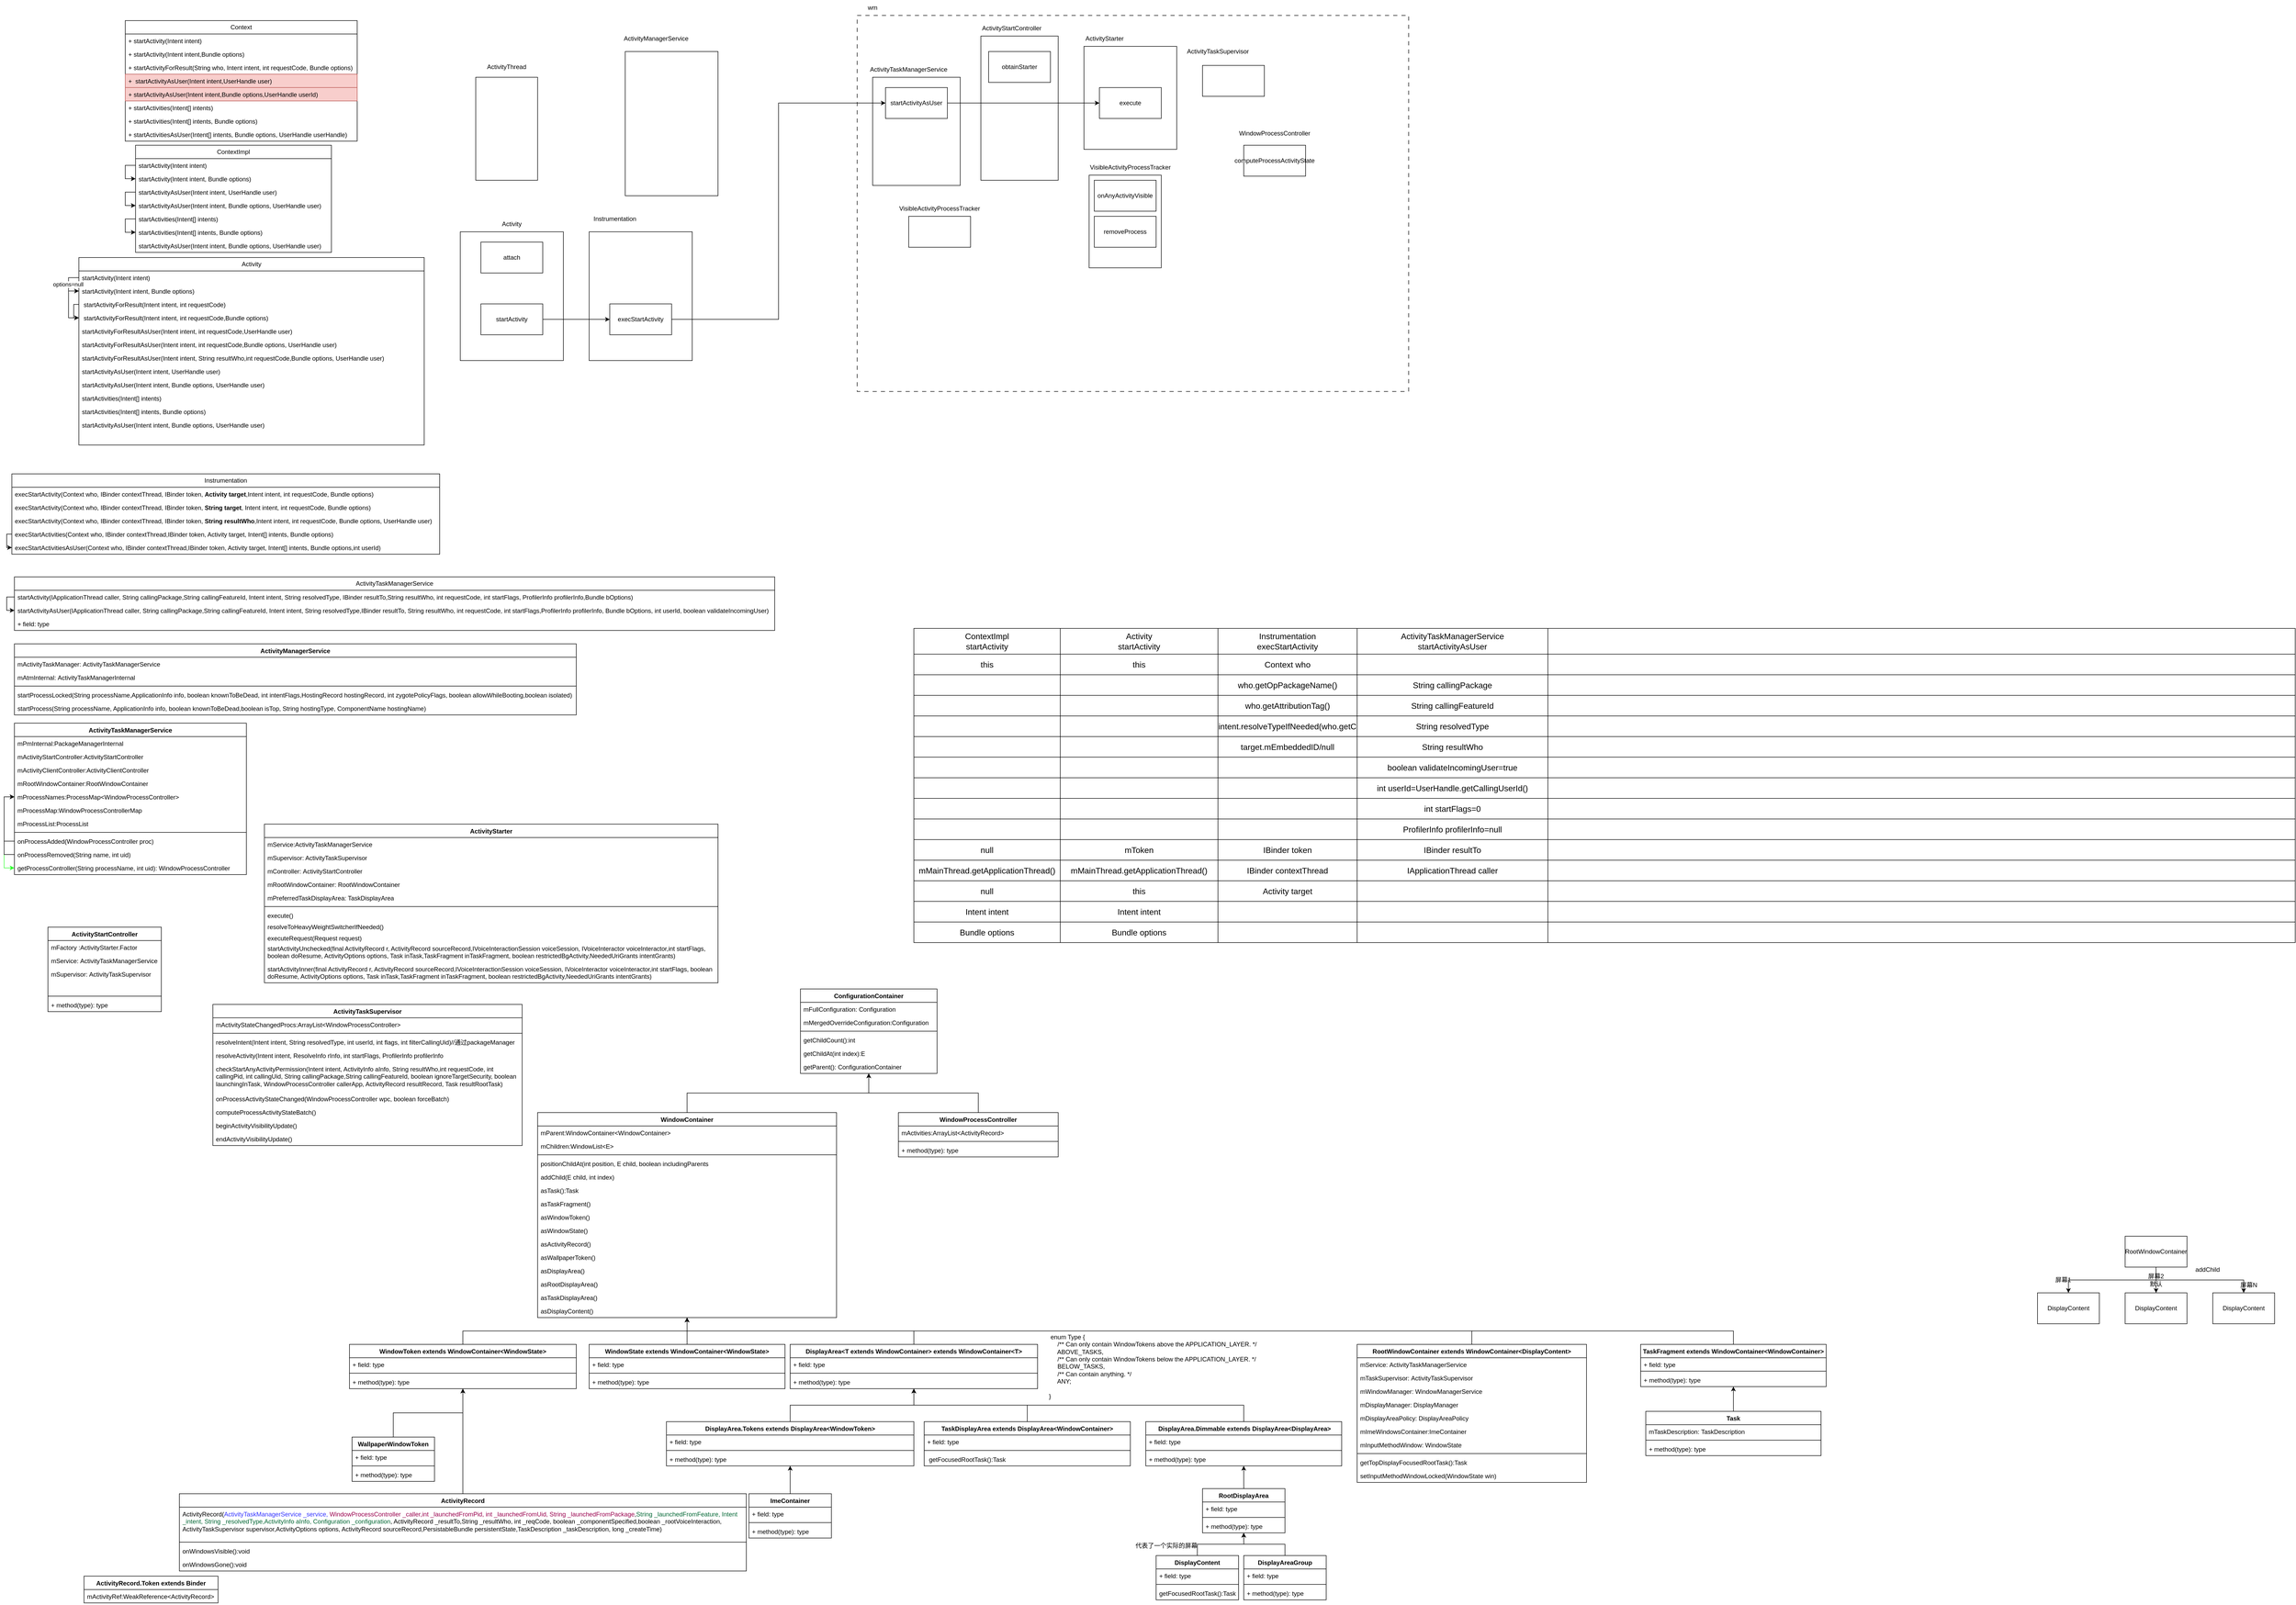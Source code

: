 <mxfile version="21.1.7" type="github">
  <diagram name="Page-1" id="Kma7LV7PvMMUAI91fRnz">
    <mxGraphModel dx="3006" dy="773" grid="1" gridSize="10" guides="1" tooltips="1" connect="1" arrows="1" fold="1" page="1" pageScale="1" pageWidth="850" pageHeight="1100" math="0" shadow="0">
      <root>
        <mxCell id="0" />
        <mxCell id="1" parent="0" />
        <mxCell id="qj-Qvcr5NBhnO_T9Zg6y-14" value="" style="rounded=0;whiteSpace=wrap;html=1;dashed=1;dashPattern=8 8;" vertex="1" parent="1">
          <mxGeometry x="810" y="30" width="1070" height="730" as="geometry" />
        </mxCell>
        <mxCell id="qj-Qvcr5NBhnO_T9Zg6y-1" value="" style="rounded=0;whiteSpace=wrap;html=1;" vertex="1" parent="1">
          <mxGeometry x="40" y="450" width="200" height="250" as="geometry" />
        </mxCell>
        <mxCell id="qj-Qvcr5NBhnO_T9Zg6y-2" value="Activity" style="text;html=1;strokeColor=none;fillColor=none;align=center;verticalAlign=middle;whiteSpace=wrap;rounded=0;" vertex="1" parent="1">
          <mxGeometry x="110" y="420" width="60" height="30" as="geometry" />
        </mxCell>
        <mxCell id="qj-Qvcr5NBhnO_T9Zg6y-3" value="attach" style="rounded=0;whiteSpace=wrap;html=1;" vertex="1" parent="1">
          <mxGeometry x="80" y="470" width="120" height="60" as="geometry" />
        </mxCell>
        <mxCell id="qj-Qvcr5NBhnO_T9Zg6y-6" value="" style="rounded=0;whiteSpace=wrap;html=1;" vertex="1" parent="1">
          <mxGeometry x="70" y="150" width="120" height="200" as="geometry" />
        </mxCell>
        <mxCell id="qj-Qvcr5NBhnO_T9Zg6y-7" value="ActivityThread" style="text;html=1;strokeColor=none;fillColor=none;align=center;verticalAlign=middle;whiteSpace=wrap;rounded=0;" vertex="1" parent="1">
          <mxGeometry x="80" y="115" width="100" height="30" as="geometry" />
        </mxCell>
        <mxCell id="qj-Qvcr5NBhnO_T9Zg6y-8" value="" style="rounded=0;whiteSpace=wrap;html=1;" vertex="1" parent="1">
          <mxGeometry x="360" y="100" width="180" height="280" as="geometry" />
        </mxCell>
        <mxCell id="qj-Qvcr5NBhnO_T9Zg6y-9" value="ActivityManagerService" style="text;html=1;strokeColor=none;fillColor=none;align=center;verticalAlign=middle;whiteSpace=wrap;rounded=0;" vertex="1" parent="1">
          <mxGeometry x="390" y="60" width="60" height="30" as="geometry" />
        </mxCell>
        <mxCell id="qj-Qvcr5NBhnO_T9Zg6y-10" value="" style="rounded=0;whiteSpace=wrap;html=1;" vertex="1" parent="1">
          <mxGeometry x="840" y="150" width="170" height="210" as="geometry" />
        </mxCell>
        <mxCell id="qj-Qvcr5NBhnO_T9Zg6y-11" value="ActivityTaskManagerService" style="text;html=1;strokeColor=none;fillColor=none;align=center;verticalAlign=middle;whiteSpace=wrap;rounded=0;" vertex="1" parent="1">
          <mxGeometry x="880" y="120" width="60" height="30" as="geometry" />
        </mxCell>
        <mxCell id="qj-Qvcr5NBhnO_T9Zg6y-12" value="" style="rounded=0;whiteSpace=wrap;html=1;" vertex="1" parent="1">
          <mxGeometry x="1050" y="70" width="150" height="280" as="geometry" />
        </mxCell>
        <mxCell id="qj-Qvcr5NBhnO_T9Zg6y-13" value="ActivityStartController" style="text;html=1;strokeColor=none;fillColor=none;align=center;verticalAlign=middle;whiteSpace=wrap;rounded=0;" vertex="1" parent="1">
          <mxGeometry x="1080" y="40" width="60" height="30" as="geometry" />
        </mxCell>
        <mxCell id="qj-Qvcr5NBhnO_T9Zg6y-15" value="wm" style="text;html=1;strokeColor=none;fillColor=none;align=center;verticalAlign=middle;whiteSpace=wrap;rounded=0;" vertex="1" parent="1">
          <mxGeometry x="810" width="60" height="30" as="geometry" />
        </mxCell>
        <mxCell id="qj-Qvcr5NBhnO_T9Zg6y-16" value="" style="rounded=0;whiteSpace=wrap;html=1;" vertex="1" parent="1">
          <mxGeometry x="1250" y="90" width="180" height="200" as="geometry" />
        </mxCell>
        <mxCell id="qj-Qvcr5NBhnO_T9Zg6y-17" value="ActivityStarter" style="text;html=1;strokeColor=none;fillColor=none;align=center;verticalAlign=middle;whiteSpace=wrap;rounded=0;" vertex="1" parent="1">
          <mxGeometry x="1260" y="60" width="60" height="30" as="geometry" />
        </mxCell>
        <mxCell id="qj-Qvcr5NBhnO_T9Zg6y-18" value="" style="rounded=0;whiteSpace=wrap;html=1;" vertex="1" parent="1">
          <mxGeometry x="910" y="420" width="120" height="60" as="geometry" />
        </mxCell>
        <mxCell id="qj-Qvcr5NBhnO_T9Zg6y-19" value="VisibleActivityProcessTracker" style="text;html=1;strokeColor=none;fillColor=none;align=center;verticalAlign=middle;whiteSpace=wrap;rounded=0;" vertex="1" parent="1">
          <mxGeometry x="940" y="390" width="60" height="30" as="geometry" />
        </mxCell>
        <mxCell id="qj-Qvcr5NBhnO_T9Zg6y-21" value="Context" style="swimlane;fontStyle=0;childLayout=stackLayout;horizontal=1;startSize=26;fillColor=none;horizontalStack=0;resizeParent=1;resizeParentMax=0;resizeLast=0;collapsible=1;marginBottom=0;whiteSpace=wrap;html=1;" vertex="1" parent="1">
          <mxGeometry x="-610" y="40" width="450" height="234" as="geometry">
            <mxRectangle x="80" y="10" width="80" height="30" as="alternateBounds" />
          </mxGeometry>
        </mxCell>
        <mxCell id="qj-Qvcr5NBhnO_T9Zg6y-22" value="+&amp;nbsp;startActivity(Intent intent)" style="text;strokeColor=none;fillColor=none;align=left;verticalAlign=top;spacingLeft=4;spacingRight=4;overflow=hidden;rotatable=0;points=[[0,0.5],[1,0.5]];portConstraint=eastwest;whiteSpace=wrap;html=1;" vertex="1" parent="qj-Qvcr5NBhnO_T9Zg6y-21">
          <mxGeometry y="26" width="450" height="26" as="geometry" />
        </mxCell>
        <mxCell id="qj-Qvcr5NBhnO_T9Zg6y-25" value="+&amp;nbsp;startActivity(Intent intent,&lt;span style=&quot;background-color: initial;&quot;&gt;Bundle options)&lt;/span&gt;" style="text;strokeColor=none;fillColor=none;align=left;verticalAlign=top;spacingLeft=4;spacingRight=4;overflow=hidden;rotatable=0;points=[[0,0.5],[1,0.5]];portConstraint=eastwest;whiteSpace=wrap;html=1;" vertex="1" parent="qj-Qvcr5NBhnO_T9Zg6y-21">
          <mxGeometry y="52" width="450" height="26" as="geometry" />
        </mxCell>
        <mxCell id="qj-Qvcr5NBhnO_T9Zg6y-32" value="&lt;div&gt;+ startActivityForResult(&lt;span style=&quot;background-color: initial;&quot;&gt;String who, Intent intent, int requestCode, Bundle options)&lt;/span&gt;&lt;/div&gt;" style="text;strokeColor=none;fillColor=none;align=left;verticalAlign=top;spacingLeft=4;spacingRight=4;overflow=hidden;rotatable=0;points=[[0,0.5],[1,0.5]];portConstraint=eastwest;whiteSpace=wrap;html=1;" vertex="1" parent="qj-Qvcr5NBhnO_T9Zg6y-21">
          <mxGeometry y="78" width="450" height="26" as="geometry" />
        </mxCell>
        <mxCell id="qj-Qvcr5NBhnO_T9Zg6y-23" value="+&amp;nbsp;&amp;nbsp;startActivityAsUser(Intent intent,&lt;span style=&quot;background-color: initial;&quot;&gt;UserHandle user)&lt;/span&gt;" style="text;strokeColor=#b85450;fillColor=#f8cecc;align=left;verticalAlign=top;spacingLeft=4;spacingRight=4;overflow=hidden;rotatable=0;points=[[0,0.5],[1,0.5]];portConstraint=eastwest;whiteSpace=wrap;html=1;" vertex="1" parent="qj-Qvcr5NBhnO_T9Zg6y-21">
          <mxGeometry y="104" width="450" height="26" as="geometry" />
        </mxCell>
        <mxCell id="qj-Qvcr5NBhnO_T9Zg6y-24" value="+&amp;nbsp;startActivityAsUser(Intent intent,&lt;span style=&quot;background-color: initial;&quot;&gt;Bundle options,UserHandle userId)&lt;/span&gt;" style="text;strokeColor=#b85450;fillColor=#f8cecc;align=left;verticalAlign=top;spacingLeft=4;spacingRight=4;overflow=hidden;rotatable=0;points=[[0,0.5],[1,0.5]];portConstraint=eastwest;whiteSpace=wrap;html=1;" vertex="1" parent="qj-Qvcr5NBhnO_T9Zg6y-21">
          <mxGeometry y="130" width="450" height="26" as="geometry" />
        </mxCell>
        <mxCell id="qj-Qvcr5NBhnO_T9Zg6y-30" value="+ startActivities(Intent[] intents)" style="text;align=left;verticalAlign=top;spacingLeft=4;spacingRight=4;overflow=hidden;rotatable=0;points=[[0,0.5],[1,0.5]];portConstraint=eastwest;whiteSpace=wrap;html=1;" vertex="1" parent="qj-Qvcr5NBhnO_T9Zg6y-21">
          <mxGeometry y="156" width="450" height="26" as="geometry" />
        </mxCell>
        <mxCell id="qj-Qvcr5NBhnO_T9Zg6y-29" value="+ startActivities(Intent[] intents, Bundle options)" style="text;align=left;verticalAlign=top;spacingLeft=4;spacingRight=4;overflow=hidden;rotatable=0;points=[[0,0.5],[1,0.5]];portConstraint=eastwest;whiteSpace=wrap;html=1;" vertex="1" parent="qj-Qvcr5NBhnO_T9Zg6y-21">
          <mxGeometry y="182" width="450" height="26" as="geometry" />
        </mxCell>
        <mxCell id="qj-Qvcr5NBhnO_T9Zg6y-28" value="+ startActivitiesAsUser(Intent[] intents, Bundle options, UserHandle userHandle)" style="text;align=left;verticalAlign=top;spacingLeft=4;spacingRight=4;overflow=hidden;rotatable=0;points=[[0,0.5],[1,0.5]];portConstraint=eastwest;whiteSpace=wrap;html=1;" vertex="1" parent="qj-Qvcr5NBhnO_T9Zg6y-21">
          <mxGeometry y="208" width="450" height="26" as="geometry" />
        </mxCell>
        <mxCell id="qj-Qvcr5NBhnO_T9Zg6y-33" value="ContextImpl" style="swimlane;fontStyle=0;childLayout=stackLayout;horizontal=1;startSize=26;fillColor=none;horizontalStack=0;resizeParent=1;resizeParentMax=0;resizeLast=0;collapsible=1;marginBottom=0;whiteSpace=wrap;html=1;" vertex="1" parent="1">
          <mxGeometry x="-590" y="282" width="380" height="208" as="geometry" />
        </mxCell>
        <mxCell id="qj-Qvcr5NBhnO_T9Zg6y-38" style="edgeStyle=orthogonalEdgeStyle;rounded=0;orthogonalLoop=1;jettySize=auto;html=1;exitX=0;exitY=0.5;exitDx=0;exitDy=0;entryX=0;entryY=0.5;entryDx=0;entryDy=0;" edge="1" parent="qj-Qvcr5NBhnO_T9Zg6y-33" source="qj-Qvcr5NBhnO_T9Zg6y-34" target="qj-Qvcr5NBhnO_T9Zg6y-35">
          <mxGeometry relative="1" as="geometry">
            <Array as="points">
              <mxPoint x="-20" y="39" />
              <mxPoint x="-20" y="65" />
            </Array>
          </mxGeometry>
        </mxCell>
        <mxCell id="qj-Qvcr5NBhnO_T9Zg6y-34" value="startActivity(Intent intent)" style="text;strokeColor=none;fillColor=none;align=left;verticalAlign=top;spacingLeft=4;spacingRight=4;overflow=hidden;rotatable=0;points=[[0,0.5],[1,0.5]];portConstraint=eastwest;whiteSpace=wrap;html=1;" vertex="1" parent="qj-Qvcr5NBhnO_T9Zg6y-33">
          <mxGeometry y="26" width="380" height="26" as="geometry" />
        </mxCell>
        <mxCell id="qj-Qvcr5NBhnO_T9Zg6y-35" value="startActivity(Intent intent, Bundle options)" style="text;strokeColor=none;fillColor=none;align=left;verticalAlign=top;spacingLeft=4;spacingRight=4;overflow=hidden;rotatable=0;points=[[0,0.5],[1,0.5]];portConstraint=eastwest;whiteSpace=wrap;html=1;" vertex="1" parent="qj-Qvcr5NBhnO_T9Zg6y-33">
          <mxGeometry y="52" width="380" height="26" as="geometry" />
        </mxCell>
        <mxCell id="qj-Qvcr5NBhnO_T9Zg6y-40" style="edgeStyle=orthogonalEdgeStyle;rounded=0;orthogonalLoop=1;jettySize=auto;html=1;exitX=0;exitY=0.5;exitDx=0;exitDy=0;entryX=0;entryY=0.5;entryDx=0;entryDy=0;" edge="1" parent="qj-Qvcr5NBhnO_T9Zg6y-33" source="qj-Qvcr5NBhnO_T9Zg6y-36" target="qj-Qvcr5NBhnO_T9Zg6y-39">
          <mxGeometry relative="1" as="geometry">
            <Array as="points">
              <mxPoint x="-20" y="91" />
              <mxPoint x="-20" y="117" />
            </Array>
          </mxGeometry>
        </mxCell>
        <mxCell id="qj-Qvcr5NBhnO_T9Zg6y-36" value="startActivityAsUser(Intent intent, UserHandle user)" style="text;strokeColor=none;fillColor=none;align=left;verticalAlign=top;spacingLeft=4;spacingRight=4;overflow=hidden;rotatable=0;points=[[0,0.5],[1,0.5]];portConstraint=eastwest;whiteSpace=wrap;html=1;" vertex="1" parent="qj-Qvcr5NBhnO_T9Zg6y-33">
          <mxGeometry y="78" width="380" height="26" as="geometry" />
        </mxCell>
        <mxCell id="qj-Qvcr5NBhnO_T9Zg6y-39" value="startActivityAsUser(Intent intent, Bundle options, UserHandle user)" style="text;strokeColor=none;fillColor=none;align=left;verticalAlign=top;spacingLeft=4;spacingRight=4;overflow=hidden;rotatable=0;points=[[0,0.5],[1,0.5]];portConstraint=eastwest;whiteSpace=wrap;html=1;" vertex="1" parent="qj-Qvcr5NBhnO_T9Zg6y-33">
          <mxGeometry y="104" width="380" height="26" as="geometry" />
        </mxCell>
        <mxCell id="qj-Qvcr5NBhnO_T9Zg6y-45" style="edgeStyle=orthogonalEdgeStyle;rounded=0;orthogonalLoop=1;jettySize=auto;html=1;exitX=0;exitY=0.5;exitDx=0;exitDy=0;entryX=0;entryY=0.5;entryDx=0;entryDy=0;" edge="1" parent="qj-Qvcr5NBhnO_T9Zg6y-33" source="qj-Qvcr5NBhnO_T9Zg6y-42" target="qj-Qvcr5NBhnO_T9Zg6y-41">
          <mxGeometry relative="1" as="geometry">
            <Array as="points">
              <mxPoint x="-20" y="143" />
              <mxPoint x="-20" y="169" />
            </Array>
          </mxGeometry>
        </mxCell>
        <mxCell id="qj-Qvcr5NBhnO_T9Zg6y-42" value="startActivities(Intent[] intents)" style="text;strokeColor=none;fillColor=none;align=left;verticalAlign=top;spacingLeft=4;spacingRight=4;overflow=hidden;rotatable=0;points=[[0,0.5],[1,0.5]];portConstraint=eastwest;whiteSpace=wrap;html=1;" vertex="1" parent="qj-Qvcr5NBhnO_T9Zg6y-33">
          <mxGeometry y="130" width="380" height="26" as="geometry" />
        </mxCell>
        <mxCell id="qj-Qvcr5NBhnO_T9Zg6y-41" value="startActivities(Intent[] intents, Bundle options)" style="text;strokeColor=none;fillColor=none;align=left;verticalAlign=top;spacingLeft=4;spacingRight=4;overflow=hidden;rotatable=0;points=[[0,0.5],[1,0.5]];portConstraint=eastwest;whiteSpace=wrap;html=1;" vertex="1" parent="qj-Qvcr5NBhnO_T9Zg6y-33">
          <mxGeometry y="156" width="380" height="26" as="geometry" />
        </mxCell>
        <mxCell id="qj-Qvcr5NBhnO_T9Zg6y-44" value="startActivityAsUser(Intent intent, Bundle options, UserHandle user)" style="text;strokeColor=none;fillColor=none;align=left;verticalAlign=top;spacingLeft=4;spacingRight=4;overflow=hidden;rotatable=0;points=[[0,0.5],[1,0.5]];portConstraint=eastwest;whiteSpace=wrap;html=1;" vertex="1" parent="qj-Qvcr5NBhnO_T9Zg6y-33">
          <mxGeometry y="182" width="380" height="26" as="geometry" />
        </mxCell>
        <mxCell id="qj-Qvcr5NBhnO_T9Zg6y-50" value="Activity" style="swimlane;fontStyle=0;childLayout=stackLayout;horizontal=1;startSize=26;fillColor=none;horizontalStack=0;resizeParent=1;resizeParentMax=0;resizeLast=0;collapsible=1;marginBottom=0;whiteSpace=wrap;html=1;" vertex="1" parent="1">
          <mxGeometry x="-700" y="500" width="670" height="364" as="geometry" />
        </mxCell>
        <mxCell id="qj-Qvcr5NBhnO_T9Zg6y-51" style="edgeStyle=orthogonalEdgeStyle;rounded=0;orthogonalLoop=1;jettySize=auto;html=1;exitX=0;exitY=0.5;exitDx=0;exitDy=0;entryX=0;entryY=0.5;entryDx=0;entryDy=0;" edge="1" parent="qj-Qvcr5NBhnO_T9Zg6y-50" source="qj-Qvcr5NBhnO_T9Zg6y-52" target="qj-Qvcr5NBhnO_T9Zg6y-53">
          <mxGeometry relative="1" as="geometry">
            <Array as="points">
              <mxPoint x="-20" y="39" />
              <mxPoint x="-20" y="65" />
            </Array>
          </mxGeometry>
        </mxCell>
        <mxCell id="qj-Qvcr5NBhnO_T9Zg6y-79" value="options=null" style="edgeLabel;html=1;align=center;verticalAlign=middle;resizable=0;points=[];" vertex="1" connectable="0" parent="qj-Qvcr5NBhnO_T9Zg6y-51">
          <mxGeometry y="-1" relative="1" as="geometry">
            <mxPoint as="offset" />
          </mxGeometry>
        </mxCell>
        <mxCell id="qj-Qvcr5NBhnO_T9Zg6y-52" value="startActivity(Intent intent)" style="text;strokeColor=none;fillColor=none;align=left;verticalAlign=top;spacingLeft=4;spacingRight=4;overflow=hidden;rotatable=0;points=[[0,0.5],[1,0.5]];portConstraint=eastwest;whiteSpace=wrap;html=1;" vertex="1" parent="qj-Qvcr5NBhnO_T9Zg6y-50">
          <mxGeometry y="26" width="670" height="26" as="geometry" />
        </mxCell>
        <mxCell id="qj-Qvcr5NBhnO_T9Zg6y-80" style="edgeStyle=orthogonalEdgeStyle;rounded=0;orthogonalLoop=1;jettySize=auto;html=1;exitX=0;exitY=0.5;exitDx=0;exitDy=0;entryX=0;entryY=0.5;entryDx=0;entryDy=0;" edge="1" parent="qj-Qvcr5NBhnO_T9Zg6y-50" source="qj-Qvcr5NBhnO_T9Zg6y-53" target="qj-Qvcr5NBhnO_T9Zg6y-74">
          <mxGeometry relative="1" as="geometry" />
        </mxCell>
        <mxCell id="qj-Qvcr5NBhnO_T9Zg6y-53" value="startActivity(Intent intent, Bundle options)" style="text;strokeColor=none;fillColor=none;align=left;verticalAlign=top;spacingLeft=4;spacingRight=4;overflow=hidden;rotatable=0;points=[[0,0.5],[1,0.5]];portConstraint=eastwest;whiteSpace=wrap;html=1;" vertex="1" parent="qj-Qvcr5NBhnO_T9Zg6y-50">
          <mxGeometry y="52" width="670" height="26" as="geometry" />
        </mxCell>
        <mxCell id="qj-Qvcr5NBhnO_T9Zg6y-82" style="edgeStyle=orthogonalEdgeStyle;rounded=0;orthogonalLoop=1;jettySize=auto;html=1;exitX=0;exitY=0.5;exitDx=0;exitDy=0;entryX=0;entryY=0.5;entryDx=0;entryDy=0;" edge="1" parent="qj-Qvcr5NBhnO_T9Zg6y-50" source="qj-Qvcr5NBhnO_T9Zg6y-75" target="qj-Qvcr5NBhnO_T9Zg6y-74">
          <mxGeometry relative="1" as="geometry">
            <Array as="points">
              <mxPoint x="-10" y="91" />
              <mxPoint x="-10" y="117" />
            </Array>
          </mxGeometry>
        </mxCell>
        <mxCell id="qj-Qvcr5NBhnO_T9Zg6y-75" value="&amp;nbsp;startActivityForResult(Intent intent, int requestCode)" style="text;strokeColor=none;fillColor=none;align=left;verticalAlign=top;spacingLeft=4;spacingRight=4;overflow=hidden;rotatable=0;points=[[0,0.5],[1,0.5]];portConstraint=eastwest;whiteSpace=wrap;html=1;" vertex="1" parent="qj-Qvcr5NBhnO_T9Zg6y-50">
          <mxGeometry y="78" width="670" height="26" as="geometry" />
        </mxCell>
        <mxCell id="qj-Qvcr5NBhnO_T9Zg6y-74" value="&lt;div&gt;&amp;nbsp;startActivityForResult(Intent intent, int requestCode,&lt;span style=&quot;background-color: initial;&quot;&gt;Bundle options)&lt;/span&gt;&lt;/div&gt;" style="text;strokeColor=none;fillColor=none;align=left;verticalAlign=top;spacingLeft=4;spacingRight=4;overflow=hidden;rotatable=0;points=[[0,0.5],[1,0.5]];portConstraint=eastwest;whiteSpace=wrap;html=1;" vertex="1" parent="qj-Qvcr5NBhnO_T9Zg6y-50">
          <mxGeometry y="104" width="670" height="26" as="geometry" />
        </mxCell>
        <mxCell id="qj-Qvcr5NBhnO_T9Zg6y-77" value="&lt;div&gt;startActivityForResultAsUser(Intent intent, int requestCode,&lt;span style=&quot;background-color: initial;&quot;&gt;UserHandle user)&lt;/span&gt;&lt;/div&gt;" style="text;strokeColor=none;fillColor=none;align=left;verticalAlign=top;spacingLeft=4;spacingRight=4;overflow=hidden;rotatable=0;points=[[0,0.5],[1,0.5]];portConstraint=eastwest;whiteSpace=wrap;html=1;" vertex="1" parent="qj-Qvcr5NBhnO_T9Zg6y-50">
          <mxGeometry y="130" width="670" height="26" as="geometry" />
        </mxCell>
        <mxCell id="qj-Qvcr5NBhnO_T9Zg6y-76" value="&lt;div&gt;startActivityForResultAsUser(Intent intent, int requestCode,&lt;span style=&quot;background-color: initial;&quot;&gt;Bundle options, UserHandle user)&lt;/span&gt;&lt;/div&gt;" style="text;strokeColor=none;fillColor=none;align=left;verticalAlign=top;spacingLeft=4;spacingRight=4;overflow=hidden;rotatable=0;points=[[0,0.5],[1,0.5]];portConstraint=eastwest;whiteSpace=wrap;html=1;" vertex="1" parent="qj-Qvcr5NBhnO_T9Zg6y-50">
          <mxGeometry y="156" width="670" height="26" as="geometry" />
        </mxCell>
        <mxCell id="qj-Qvcr5NBhnO_T9Zg6y-78" value="&lt;div&gt;startActivityForResultAsUser(Intent intent, String resultWho,&lt;span style=&quot;background-color: initial;&quot;&gt;int requestCode,&lt;/span&gt;&lt;span style=&quot;background-color: initial;&quot;&gt;Bundle options, UserHandle user)&lt;/span&gt;&lt;/div&gt;" style="text;strokeColor=none;fillColor=none;align=left;verticalAlign=top;spacingLeft=4;spacingRight=4;overflow=hidden;rotatable=0;points=[[0,0.5],[1,0.5]];portConstraint=eastwest;whiteSpace=wrap;html=1;" vertex="1" parent="qj-Qvcr5NBhnO_T9Zg6y-50">
          <mxGeometry y="182" width="670" height="26" as="geometry" />
        </mxCell>
        <mxCell id="qj-Qvcr5NBhnO_T9Zg6y-55" value="startActivityAsUser(Intent intent, UserHandle user)" style="text;strokeColor=none;fillColor=none;align=left;verticalAlign=top;spacingLeft=4;spacingRight=4;overflow=hidden;rotatable=0;points=[[0,0.5],[1,0.5]];portConstraint=eastwest;whiteSpace=wrap;html=1;" vertex="1" parent="qj-Qvcr5NBhnO_T9Zg6y-50">
          <mxGeometry y="208" width="670" height="26" as="geometry" />
        </mxCell>
        <mxCell id="qj-Qvcr5NBhnO_T9Zg6y-56" value="startActivityAsUser(Intent intent, Bundle options, UserHandle user)" style="text;strokeColor=none;fillColor=none;align=left;verticalAlign=top;spacingLeft=4;spacingRight=4;overflow=hidden;rotatable=0;points=[[0,0.5],[1,0.5]];portConstraint=eastwest;whiteSpace=wrap;html=1;" vertex="1" parent="qj-Qvcr5NBhnO_T9Zg6y-50">
          <mxGeometry y="234" width="670" height="26" as="geometry" />
        </mxCell>
        <mxCell id="qj-Qvcr5NBhnO_T9Zg6y-58" value="startActivities(Intent[] intents)" style="text;strokeColor=none;fillColor=none;align=left;verticalAlign=top;spacingLeft=4;spacingRight=4;overflow=hidden;rotatable=0;points=[[0,0.5],[1,0.5]];portConstraint=eastwest;whiteSpace=wrap;html=1;" vertex="1" parent="qj-Qvcr5NBhnO_T9Zg6y-50">
          <mxGeometry y="260" width="670" height="26" as="geometry" />
        </mxCell>
        <mxCell id="qj-Qvcr5NBhnO_T9Zg6y-59" value="startActivities(Intent[] intents, Bundle options)" style="text;strokeColor=none;fillColor=none;align=left;verticalAlign=top;spacingLeft=4;spacingRight=4;overflow=hidden;rotatable=0;points=[[0,0.5],[1,0.5]];portConstraint=eastwest;whiteSpace=wrap;html=1;" vertex="1" parent="qj-Qvcr5NBhnO_T9Zg6y-50">
          <mxGeometry y="286" width="670" height="26" as="geometry" />
        </mxCell>
        <mxCell id="qj-Qvcr5NBhnO_T9Zg6y-60" value="startActivityAsUser(Intent intent, Bundle options, UserHandle user)" style="text;strokeColor=none;fillColor=none;align=left;verticalAlign=top;spacingLeft=4;spacingRight=4;overflow=hidden;rotatable=0;points=[[0,0.5],[1,0.5]];portConstraint=eastwest;whiteSpace=wrap;html=1;" vertex="1" parent="qj-Qvcr5NBhnO_T9Zg6y-50">
          <mxGeometry y="312" width="670" height="26" as="geometry" />
        </mxCell>
        <mxCell id="qj-Qvcr5NBhnO_T9Zg6y-61" style="text;strokeColor=none;fillColor=none;align=left;verticalAlign=top;spacingLeft=4;spacingRight=4;overflow=hidden;rotatable=0;points=[[0,0.5],[1,0.5]];portConstraint=eastwest;whiteSpace=wrap;html=1;" vertex="1" parent="qj-Qvcr5NBhnO_T9Zg6y-50">
          <mxGeometry y="338" width="670" height="26" as="geometry" />
        </mxCell>
        <mxCell id="qj-Qvcr5NBhnO_T9Zg6y-62" value="Instrumentation" style="swimlane;fontStyle=0;childLayout=stackLayout;horizontal=1;startSize=26;fillColor=none;horizontalStack=0;resizeParent=1;resizeParentMax=0;resizeLast=0;collapsible=1;marginBottom=0;whiteSpace=wrap;html=1;" vertex="1" parent="1">
          <mxGeometry x="-830" y="920" width="830" height="156" as="geometry" />
        </mxCell>
        <mxCell id="qj-Qvcr5NBhnO_T9Zg6y-63" value="&lt;div&gt;execStartActivity(&lt;span style=&quot;background-color: initial;&quot;&gt;Context who, IBinder contextThread, IBinder token, &lt;b&gt;Activity target&lt;/b&gt;,&lt;/span&gt;&lt;span style=&quot;background-color: initial;&quot;&gt;Intent intent, int requestCode, Bundle options)&lt;/span&gt;&lt;/div&gt;" style="text;strokeColor=none;fillColor=none;align=left;verticalAlign=top;spacingLeft=4;spacingRight=4;overflow=hidden;rotatable=0;points=[[0,0.5],[1,0.5]];portConstraint=eastwest;whiteSpace=wrap;html=1;" vertex="1" parent="qj-Qvcr5NBhnO_T9Zg6y-62">
          <mxGeometry y="26" width="830" height="26" as="geometry" />
        </mxCell>
        <mxCell id="qj-Qvcr5NBhnO_T9Zg6y-67" value="&lt;div&gt;execStartActivity(&lt;span style=&quot;background-color: initial;&quot;&gt;Context who, IBinder contextThread, IBinder token, &lt;b&gt;String target&lt;/b&gt;,&lt;/span&gt;&lt;span style=&quot;background-color: initial;&quot;&gt;&amp;nbsp;Intent intent, int requestCode, Bundle options)&lt;/span&gt;&lt;/div&gt;" style="text;strokeColor=none;fillColor=none;align=left;verticalAlign=top;spacingLeft=4;spacingRight=4;overflow=hidden;rotatable=0;points=[[0,0.5],[1,0.5]];portConstraint=eastwest;whiteSpace=wrap;html=1;" vertex="1" parent="qj-Qvcr5NBhnO_T9Zg6y-62">
          <mxGeometry y="52" width="830" height="26" as="geometry" />
        </mxCell>
        <mxCell id="qj-Qvcr5NBhnO_T9Zg6y-68" value="&lt;div&gt;execStartActivity(&lt;span style=&quot;background-color: initial;&quot;&gt;Context who, IBinder contextThread, IBinder token, &lt;b&gt;String resultWho&lt;/b&gt;,&lt;/span&gt;&lt;span style=&quot;background-color: initial;&quot;&gt;Intent intent, int requestCode, Bundle options, UserHandle user)&lt;/span&gt;&lt;/div&gt;" style="text;strokeColor=none;fillColor=none;align=left;verticalAlign=top;spacingLeft=4;spacingRight=4;overflow=hidden;rotatable=0;points=[[0,0.5],[1,0.5]];portConstraint=eastwest;whiteSpace=wrap;html=1;" vertex="1" parent="qj-Qvcr5NBhnO_T9Zg6y-62">
          <mxGeometry y="78" width="830" height="26" as="geometry" />
        </mxCell>
        <mxCell id="qj-Qvcr5NBhnO_T9Zg6y-69" style="edgeStyle=orthogonalEdgeStyle;rounded=0;orthogonalLoop=1;jettySize=auto;html=1;exitX=0;exitY=0.5;exitDx=0;exitDy=0;entryX=0;entryY=0.5;entryDx=0;entryDy=0;" edge="1" parent="qj-Qvcr5NBhnO_T9Zg6y-62" source="qj-Qvcr5NBhnO_T9Zg6y-65" target="qj-Qvcr5NBhnO_T9Zg6y-66">
          <mxGeometry relative="1" as="geometry">
            <Array as="points">
              <mxPoint x="-10" y="117" />
              <mxPoint x="-10" y="143" />
            </Array>
          </mxGeometry>
        </mxCell>
        <mxCell id="qj-Qvcr5NBhnO_T9Zg6y-65" value="&lt;div&gt;execStartActivities(Context who, IBinder contextThread,&lt;span style=&quot;background-color: initial;&quot;&gt;IBinder token, Activity target, Intent[] intents, Bundle options)&lt;/span&gt;&lt;/div&gt;" style="text;strokeColor=none;fillColor=none;align=left;verticalAlign=top;spacingLeft=4;spacingRight=4;overflow=hidden;rotatable=0;points=[[0,0.5],[1,0.5]];portConstraint=eastwest;whiteSpace=wrap;html=1;" vertex="1" parent="qj-Qvcr5NBhnO_T9Zg6y-62">
          <mxGeometry y="104" width="830" height="26" as="geometry" />
        </mxCell>
        <mxCell id="qj-Qvcr5NBhnO_T9Zg6y-66" value="execStartActivitiesAsUser(Context who, IBinder contextThread,IBinder token, Activity target, Intent[] intents, Bundle options,int userId)" style="text;strokeColor=none;fillColor=none;align=left;verticalAlign=top;spacingLeft=4;spacingRight=4;overflow=hidden;rotatable=0;points=[[0,0.5],[1,0.5]];portConstraint=eastwest;whiteSpace=wrap;html=1;" vertex="1" parent="qj-Qvcr5NBhnO_T9Zg6y-62">
          <mxGeometry y="130" width="830" height="26" as="geometry" />
        </mxCell>
        <mxCell id="qj-Qvcr5NBhnO_T9Zg6y-70" value="" style="rounded=0;whiteSpace=wrap;html=1;" vertex="1" parent="1">
          <mxGeometry x="290" y="450" width="200" height="250" as="geometry" />
        </mxCell>
        <mxCell id="qj-Qvcr5NBhnO_T9Zg6y-90" style="edgeStyle=orthogonalEdgeStyle;rounded=0;orthogonalLoop=1;jettySize=auto;html=1;exitX=1;exitY=0.5;exitDx=0;exitDy=0;entryX=0;entryY=0.5;entryDx=0;entryDy=0;" edge="1" parent="1" source="qj-Qvcr5NBhnO_T9Zg6y-71" target="qj-Qvcr5NBhnO_T9Zg6y-89">
          <mxGeometry relative="1" as="geometry" />
        </mxCell>
        <mxCell id="qj-Qvcr5NBhnO_T9Zg6y-71" value="execStartActivity" style="rounded=0;whiteSpace=wrap;html=1;" vertex="1" parent="1">
          <mxGeometry x="330" y="590" width="120" height="60" as="geometry" />
        </mxCell>
        <mxCell id="qj-Qvcr5NBhnO_T9Zg6y-83" style="edgeStyle=orthogonalEdgeStyle;rounded=0;orthogonalLoop=1;jettySize=auto;html=1;exitX=1;exitY=0.5;exitDx=0;exitDy=0;entryX=0;entryY=0.5;entryDx=0;entryDy=0;" edge="1" parent="1" source="qj-Qvcr5NBhnO_T9Zg6y-72" target="qj-Qvcr5NBhnO_T9Zg6y-71">
          <mxGeometry relative="1" as="geometry" />
        </mxCell>
        <mxCell id="qj-Qvcr5NBhnO_T9Zg6y-72" value="startActivity" style="rounded=0;whiteSpace=wrap;html=1;" vertex="1" parent="1">
          <mxGeometry x="80" y="590" width="120" height="60" as="geometry" />
        </mxCell>
        <mxCell id="qj-Qvcr5NBhnO_T9Zg6y-73" value="Instrumentation" style="text;html=1;strokeColor=none;fillColor=none;align=center;verticalAlign=middle;whiteSpace=wrap;rounded=0;" vertex="1" parent="1">
          <mxGeometry x="310" y="410" width="60" height="30" as="geometry" />
        </mxCell>
        <mxCell id="qj-Qvcr5NBhnO_T9Zg6y-84" value="ActivityTaskManagerService" style="swimlane;fontStyle=0;childLayout=stackLayout;horizontal=1;startSize=26;fillColor=none;horizontalStack=0;resizeParent=1;resizeParentMax=0;resizeLast=0;collapsible=1;marginBottom=0;whiteSpace=wrap;html=1;" vertex="1" parent="1">
          <mxGeometry x="-825" y="1120" width="1475" height="104" as="geometry" />
        </mxCell>
        <mxCell id="qj-Qvcr5NBhnO_T9Zg6y-88" style="edgeStyle=orthogonalEdgeStyle;rounded=0;orthogonalLoop=1;jettySize=auto;html=1;exitX=0;exitY=0.5;exitDx=0;exitDy=0;entryX=0;entryY=0.5;entryDx=0;entryDy=0;" edge="1" parent="qj-Qvcr5NBhnO_T9Zg6y-84" source="qj-Qvcr5NBhnO_T9Zg6y-85" target="qj-Qvcr5NBhnO_T9Zg6y-86">
          <mxGeometry relative="1" as="geometry">
            <Array as="points">
              <mxPoint x="-15" y="39" />
              <mxPoint x="-15" y="65" />
            </Array>
          </mxGeometry>
        </mxCell>
        <mxCell id="qj-Qvcr5NBhnO_T9Zg6y-85" value="&lt;div&gt;startActivity(IApplicationThread caller, String callingPackage,&lt;span style=&quot;background-color: initial;&quot;&gt;String callingFeatureId, Intent intent, String resolvedType, IBinder resultTo,&lt;/span&gt;&lt;span style=&quot;background-color: initial;&quot;&gt;String resultWho, int requestCode, int startFlags, ProfilerInfo profilerInfo,&lt;/span&gt;&lt;span style=&quot;background-color: initial;&quot;&gt;Bundle bOptions)&lt;/span&gt;&lt;/div&gt;" style="text;strokeColor=none;fillColor=none;align=left;verticalAlign=top;spacingLeft=4;spacingRight=4;overflow=hidden;rotatable=0;points=[[0,0.5],[1,0.5]];portConstraint=eastwest;whiteSpace=wrap;html=1;" vertex="1" parent="qj-Qvcr5NBhnO_T9Zg6y-84">
          <mxGeometry y="26" width="1475" height="26" as="geometry" />
        </mxCell>
        <mxCell id="qj-Qvcr5NBhnO_T9Zg6y-86" value="&lt;div&gt;startActivityAsUser(IApplicationThread caller, String callingPackage,&lt;span style=&quot;background-color: initial;&quot;&gt;String callingFeatureId, Intent intent, String resolvedType,&lt;/span&gt;&lt;span style=&quot;background-color: initial;&quot;&gt;IBinder resultTo, String resultWho, int requestCode, int startFlags,&lt;/span&gt;&lt;span style=&quot;background-color: initial;&quot;&gt;ProfilerInfo profilerInfo, Bundle bOptions, int userId, boolean validateIncomingUser)&lt;/span&gt;&lt;/div&gt;" style="text;strokeColor=none;fillColor=none;align=left;verticalAlign=top;spacingLeft=4;spacingRight=4;overflow=hidden;rotatable=0;points=[[0,0.5],[1,0.5]];portConstraint=eastwest;whiteSpace=wrap;html=1;" vertex="1" parent="qj-Qvcr5NBhnO_T9Zg6y-84">
          <mxGeometry y="52" width="1475" height="26" as="geometry" />
        </mxCell>
        <mxCell id="qj-Qvcr5NBhnO_T9Zg6y-87" value="+ field: type" style="text;strokeColor=none;fillColor=none;align=left;verticalAlign=top;spacingLeft=4;spacingRight=4;overflow=hidden;rotatable=0;points=[[0,0.5],[1,0.5]];portConstraint=eastwest;whiteSpace=wrap;html=1;" vertex="1" parent="qj-Qvcr5NBhnO_T9Zg6y-84">
          <mxGeometry y="78" width="1475" height="26" as="geometry" />
        </mxCell>
        <mxCell id="qj-Qvcr5NBhnO_T9Zg6y-183" style="edgeStyle=orthogonalEdgeStyle;rounded=0;orthogonalLoop=1;jettySize=auto;html=1;exitX=1;exitY=0.5;exitDx=0;exitDy=0;" edge="1" parent="1" source="qj-Qvcr5NBhnO_T9Zg6y-89" target="qj-Qvcr5NBhnO_T9Zg6y-182">
          <mxGeometry relative="1" as="geometry" />
        </mxCell>
        <mxCell id="qj-Qvcr5NBhnO_T9Zg6y-89" value="startActivityAsUser" style="rounded=0;whiteSpace=wrap;html=1;" vertex="1" parent="1">
          <mxGeometry x="865" y="170" width="120" height="60" as="geometry" />
        </mxCell>
        <mxCell id="qj-Qvcr5NBhnO_T9Zg6y-91" value="ActivityTaskManagerService" style="swimlane;fontStyle=1;align=center;verticalAlign=top;childLayout=stackLayout;horizontal=1;startSize=26;horizontalStack=0;resizeParent=1;resizeParentMax=0;resizeLast=0;collapsible=1;marginBottom=0;whiteSpace=wrap;html=1;" vertex="1" parent="1">
          <mxGeometry x="-825" y="1404" width="450" height="294" as="geometry" />
        </mxCell>
        <mxCell id="qj-Qvcr5NBhnO_T9Zg6y-254" value="mPmInternal:PackageManagerInternal" style="text;strokeColor=none;fillColor=none;align=left;verticalAlign=top;spacingLeft=4;spacingRight=4;overflow=hidden;rotatable=0;points=[[0,0.5],[1,0.5]];portConstraint=eastwest;whiteSpace=wrap;html=1;" vertex="1" parent="qj-Qvcr5NBhnO_T9Zg6y-91">
          <mxGeometry y="26" width="450" height="26" as="geometry" />
        </mxCell>
        <mxCell id="qj-Qvcr5NBhnO_T9Zg6y-92" value="mActivityStartController:ActivityStartController" style="text;strokeColor=none;fillColor=none;align=left;verticalAlign=top;spacingLeft=4;spacingRight=4;overflow=hidden;rotatable=0;points=[[0,0.5],[1,0.5]];portConstraint=eastwest;whiteSpace=wrap;html=1;" vertex="1" parent="qj-Qvcr5NBhnO_T9Zg6y-91">
          <mxGeometry y="52" width="450" height="26" as="geometry" />
        </mxCell>
        <mxCell id="qj-Qvcr5NBhnO_T9Zg6y-197" value="mActivityClientController:ActivityClientController" style="text;strokeColor=none;fillColor=none;align=left;verticalAlign=top;spacingLeft=4;spacingRight=4;overflow=hidden;rotatable=0;points=[[0,0.5],[1,0.5]];portConstraint=eastwest;whiteSpace=wrap;html=1;" vertex="1" parent="qj-Qvcr5NBhnO_T9Zg6y-91">
          <mxGeometry y="78" width="450" height="26" as="geometry" />
        </mxCell>
        <mxCell id="qj-Qvcr5NBhnO_T9Zg6y-198" value="mRootWindowContainer:RootWindowContainer" style="text;strokeColor=none;fillColor=none;align=left;verticalAlign=top;spacingLeft=4;spacingRight=4;overflow=hidden;rotatable=0;points=[[0,0.5],[1,0.5]];portConstraint=eastwest;whiteSpace=wrap;html=1;" vertex="1" parent="qj-Qvcr5NBhnO_T9Zg6y-91">
          <mxGeometry y="104" width="450" height="26" as="geometry" />
        </mxCell>
        <mxCell id="qj-Qvcr5NBhnO_T9Zg6y-295" style="edgeStyle=orthogonalEdgeStyle;rounded=0;orthogonalLoop=1;jettySize=auto;html=1;exitX=0;exitY=0.5;exitDx=0;exitDy=0;entryX=0;entryY=0.5;entryDx=0;entryDy=0;strokeColor=#2EFF2E;" edge="1" parent="qj-Qvcr5NBhnO_T9Zg6y-91" source="qj-Qvcr5NBhnO_T9Zg6y-222" target="qj-Qvcr5NBhnO_T9Zg6y-288">
          <mxGeometry relative="1" as="geometry" />
        </mxCell>
        <mxCell id="qj-Qvcr5NBhnO_T9Zg6y-222" value="mProcessNames:ProcessMap&amp;lt;WindowProcessController&amp;gt;" style="text;strokeColor=none;fillColor=none;align=left;verticalAlign=top;spacingLeft=4;spacingRight=4;overflow=hidden;rotatable=0;points=[[0,0.5],[1,0.5]];portConstraint=eastwest;whiteSpace=wrap;html=1;" vertex="1" parent="qj-Qvcr5NBhnO_T9Zg6y-91">
          <mxGeometry y="130" width="450" height="26" as="geometry" />
        </mxCell>
        <mxCell id="qj-Qvcr5NBhnO_T9Zg6y-223" value="mProcessMap:WindowProcessControllerMap" style="text;strokeColor=none;fillColor=none;align=left;verticalAlign=top;spacingLeft=4;spacingRight=4;overflow=hidden;rotatable=0;points=[[0,0.5],[1,0.5]];portConstraint=eastwest;whiteSpace=wrap;html=1;" vertex="1" parent="qj-Qvcr5NBhnO_T9Zg6y-91">
          <mxGeometry y="156" width="450" height="26" as="geometry" />
        </mxCell>
        <mxCell id="qj-Qvcr5NBhnO_T9Zg6y-226" value="mProcessList:ProcessList" style="text;strokeColor=none;fillColor=none;align=left;verticalAlign=top;spacingLeft=4;spacingRight=4;overflow=hidden;rotatable=0;points=[[0,0.5],[1,0.5]];portConstraint=eastwest;whiteSpace=wrap;html=1;" vertex="1" parent="qj-Qvcr5NBhnO_T9Zg6y-91">
          <mxGeometry y="182" width="450" height="26" as="geometry" />
        </mxCell>
        <mxCell id="qj-Qvcr5NBhnO_T9Zg6y-93" value="" style="line;strokeWidth=1;fillColor=none;align=left;verticalAlign=middle;spacingTop=-1;spacingLeft=3;spacingRight=3;rotatable=0;labelPosition=right;points=[];portConstraint=eastwest;strokeColor=inherit;" vertex="1" parent="qj-Qvcr5NBhnO_T9Zg6y-91">
          <mxGeometry y="208" width="450" height="8" as="geometry" />
        </mxCell>
        <mxCell id="qj-Qvcr5NBhnO_T9Zg6y-291" style="edgeStyle=orthogonalEdgeStyle;rounded=0;orthogonalLoop=1;jettySize=auto;html=1;exitX=0;exitY=0.5;exitDx=0;exitDy=0;entryX=0;entryY=0.5;entryDx=0;entryDy=0;" edge="1" parent="qj-Qvcr5NBhnO_T9Zg6y-91" source="qj-Qvcr5NBhnO_T9Zg6y-94" target="qj-Qvcr5NBhnO_T9Zg6y-222">
          <mxGeometry relative="1" as="geometry" />
        </mxCell>
        <mxCell id="qj-Qvcr5NBhnO_T9Zg6y-94" value="onProcessAdded(WindowProcessController proc)" style="text;strokeColor=none;fillColor=none;align=left;verticalAlign=top;spacingLeft=4;spacingRight=4;overflow=hidden;rotatable=0;points=[[0,0.5],[1,0.5]];portConstraint=eastwest;whiteSpace=wrap;html=1;" vertex="1" parent="qj-Qvcr5NBhnO_T9Zg6y-91">
          <mxGeometry y="216" width="450" height="26" as="geometry" />
        </mxCell>
        <mxCell id="qj-Qvcr5NBhnO_T9Zg6y-289" style="edgeStyle=orthogonalEdgeStyle;rounded=0;orthogonalLoop=1;jettySize=auto;html=1;exitX=0;exitY=0.5;exitDx=0;exitDy=0;entryX=0;entryY=0.5;entryDx=0;entryDy=0;" edge="1" parent="qj-Qvcr5NBhnO_T9Zg6y-91" source="qj-Qvcr5NBhnO_T9Zg6y-224" target="qj-Qvcr5NBhnO_T9Zg6y-222">
          <mxGeometry relative="1" as="geometry" />
        </mxCell>
        <mxCell id="qj-Qvcr5NBhnO_T9Zg6y-224" value="onProcessRemoved(String name, int uid)" style="text;strokeColor=none;fillColor=none;align=left;verticalAlign=top;spacingLeft=4;spacingRight=4;overflow=hidden;rotatable=0;points=[[0,0.5],[1,0.5]];portConstraint=eastwest;whiteSpace=wrap;html=1;" vertex="1" parent="qj-Qvcr5NBhnO_T9Zg6y-91">
          <mxGeometry y="242" width="450" height="26" as="geometry" />
        </mxCell>
        <mxCell id="qj-Qvcr5NBhnO_T9Zg6y-288" value="getProcessController(String processName, int uid):&amp;nbsp;WindowProcessController" style="text;strokeColor=none;fillColor=none;align=left;verticalAlign=top;spacingLeft=4;spacingRight=4;overflow=hidden;rotatable=0;points=[[0,0.5],[1,0.5]];portConstraint=eastwest;whiteSpace=wrap;html=1;" vertex="1" parent="qj-Qvcr5NBhnO_T9Zg6y-91">
          <mxGeometry y="268" width="450" height="26" as="geometry" />
        </mxCell>
        <mxCell id="qj-Qvcr5NBhnO_T9Zg6y-95" value="ActivityStartController" style="swimlane;fontStyle=1;align=center;verticalAlign=top;childLayout=stackLayout;horizontal=1;startSize=26;horizontalStack=0;resizeParent=1;resizeParentMax=0;resizeLast=0;collapsible=1;marginBottom=0;whiteSpace=wrap;html=1;" vertex="1" parent="1">
          <mxGeometry x="-760" y="1800" width="220" height="164" as="geometry" />
        </mxCell>
        <mxCell id="qj-Qvcr5NBhnO_T9Zg6y-96" value="mFactory :ActivityStarter.Factor" style="text;strokeColor=none;fillColor=none;align=left;verticalAlign=top;spacingLeft=4;spacingRight=4;overflow=hidden;rotatable=0;points=[[0,0.5],[1,0.5]];portConstraint=eastwest;whiteSpace=wrap;html=1;" vertex="1" parent="qj-Qvcr5NBhnO_T9Zg6y-95">
          <mxGeometry y="26" width="220" height="26" as="geometry" />
        </mxCell>
        <mxCell id="qj-Qvcr5NBhnO_T9Zg6y-206" value="mService:&amp;nbsp;ActivityTaskManagerService" style="text;strokeColor=none;fillColor=none;align=left;verticalAlign=top;spacingLeft=4;spacingRight=4;overflow=hidden;rotatable=0;points=[[0,0.5],[1,0.5]];portConstraint=eastwest;whiteSpace=wrap;html=1;" vertex="1" parent="qj-Qvcr5NBhnO_T9Zg6y-95">
          <mxGeometry y="52" width="220" height="26" as="geometry" />
        </mxCell>
        <mxCell id="qj-Qvcr5NBhnO_T9Zg6y-205" value="mSupervisor:&amp;nbsp;ActivityTaskSupervisor" style="text;strokeColor=none;fillColor=none;align=left;verticalAlign=top;spacingLeft=4;spacingRight=4;overflow=hidden;rotatable=0;points=[[0,0.5],[1,0.5]];portConstraint=eastwest;whiteSpace=wrap;html=1;" vertex="1" parent="qj-Qvcr5NBhnO_T9Zg6y-95">
          <mxGeometry y="78" width="220" height="26" as="geometry" />
        </mxCell>
        <mxCell id="qj-Qvcr5NBhnO_T9Zg6y-204" style="text;strokeColor=none;fillColor=none;align=left;verticalAlign=top;spacingLeft=4;spacingRight=4;overflow=hidden;rotatable=0;points=[[0,0.5],[1,0.5]];portConstraint=eastwest;whiteSpace=wrap;html=1;" vertex="1" parent="qj-Qvcr5NBhnO_T9Zg6y-95">
          <mxGeometry y="104" width="220" height="26" as="geometry" />
        </mxCell>
        <mxCell id="qj-Qvcr5NBhnO_T9Zg6y-97" value="" style="line;strokeWidth=1;fillColor=none;align=left;verticalAlign=middle;spacingTop=-1;spacingLeft=3;spacingRight=3;rotatable=0;labelPosition=right;points=[];portConstraint=eastwest;strokeColor=inherit;" vertex="1" parent="qj-Qvcr5NBhnO_T9Zg6y-95">
          <mxGeometry y="130" width="220" height="8" as="geometry" />
        </mxCell>
        <mxCell id="qj-Qvcr5NBhnO_T9Zg6y-98" value="+ method(type): type" style="text;strokeColor=none;fillColor=none;align=left;verticalAlign=top;spacingLeft=4;spacingRight=4;overflow=hidden;rotatable=0;points=[[0,0.5],[1,0.5]];portConstraint=eastwest;whiteSpace=wrap;html=1;" vertex="1" parent="qj-Qvcr5NBhnO_T9Zg6y-95">
          <mxGeometry y="138" width="220" height="26" as="geometry" />
        </mxCell>
        <mxCell id="qj-Qvcr5NBhnO_T9Zg6y-99" value="" style="shape=table;startSize=0;container=1;collapsible=0;childLayout=tableLayout;fontSize=16;" vertex="1" parent="1">
          <mxGeometry x="920" y="1220" width="2680" height="610" as="geometry" />
        </mxCell>
        <mxCell id="qj-Qvcr5NBhnO_T9Zg6y-100" value="" style="shape=tableRow;horizontal=0;startSize=0;swimlaneHead=0;swimlaneBody=0;strokeColor=inherit;top=0;left=0;bottom=0;right=0;collapsible=0;dropTarget=0;fillColor=none;points=[[0,0.5],[1,0.5]];portConstraint=eastwest;fontSize=16;" vertex="1" parent="qj-Qvcr5NBhnO_T9Zg6y-99">
          <mxGeometry width="2680" height="50" as="geometry" />
        </mxCell>
        <mxCell id="qj-Qvcr5NBhnO_T9Zg6y-120" value="ContextImpl&lt;br&gt;startActivity" style="shape=partialRectangle;html=1;whiteSpace=wrap;connectable=0;strokeColor=inherit;overflow=hidden;fillColor=none;top=0;left=0;bottom=0;right=0;pointerEvents=1;fontSize=16;" vertex="1" parent="qj-Qvcr5NBhnO_T9Zg6y-100">
          <mxGeometry width="284" height="50" as="geometry">
            <mxRectangle width="284" height="50" as="alternateBounds" />
          </mxGeometry>
        </mxCell>
        <mxCell id="qj-Qvcr5NBhnO_T9Zg6y-101" value="Activity&lt;br&gt;startActivity" style="shape=partialRectangle;html=1;whiteSpace=wrap;connectable=0;strokeColor=inherit;overflow=hidden;fillColor=none;top=0;left=0;bottom=0;right=0;pointerEvents=1;fontSize=16;" vertex="1" parent="qj-Qvcr5NBhnO_T9Zg6y-100">
          <mxGeometry x="284" width="306" height="50" as="geometry">
            <mxRectangle width="306" height="50" as="alternateBounds" />
          </mxGeometry>
        </mxCell>
        <mxCell id="qj-Qvcr5NBhnO_T9Zg6y-102" value="Instrumentation&lt;br&gt;execStartActivity" style="shape=partialRectangle;html=1;whiteSpace=wrap;connectable=0;strokeColor=inherit;overflow=hidden;fillColor=none;top=0;left=0;bottom=0;right=0;pointerEvents=1;fontSize=16;" vertex="1" parent="qj-Qvcr5NBhnO_T9Zg6y-100">
          <mxGeometry x="590" width="270" height="50" as="geometry">
            <mxRectangle width="270" height="50" as="alternateBounds" />
          </mxGeometry>
        </mxCell>
        <mxCell id="qj-Qvcr5NBhnO_T9Zg6y-103" value="ActivityTaskManagerService&lt;br&gt;startActivityAsUser" style="shape=partialRectangle;html=1;whiteSpace=wrap;connectable=0;strokeColor=inherit;overflow=hidden;fillColor=none;top=0;left=0;bottom=0;right=0;pointerEvents=1;fontSize=16;" vertex="1" parent="qj-Qvcr5NBhnO_T9Zg6y-100">
          <mxGeometry x="860" width="370" height="50" as="geometry">
            <mxRectangle width="370" height="50" as="alternateBounds" />
          </mxGeometry>
        </mxCell>
        <mxCell id="qj-Qvcr5NBhnO_T9Zg6y-207" style="shape=partialRectangle;html=1;whiteSpace=wrap;connectable=0;strokeColor=inherit;overflow=hidden;fillColor=none;top=0;left=0;bottom=0;right=0;pointerEvents=1;fontSize=16;" vertex="1" parent="qj-Qvcr5NBhnO_T9Zg6y-100">
          <mxGeometry x="1230" width="1450" height="50" as="geometry">
            <mxRectangle width="1450" height="50" as="alternateBounds" />
          </mxGeometry>
        </mxCell>
        <mxCell id="qj-Qvcr5NBhnO_T9Zg6y-112" style="shape=tableRow;horizontal=0;startSize=0;swimlaneHead=0;swimlaneBody=0;strokeColor=inherit;top=0;left=0;bottom=0;right=0;collapsible=0;dropTarget=0;fillColor=none;points=[[0,0.5],[1,0.5]];portConstraint=eastwest;fontSize=16;" vertex="1" parent="qj-Qvcr5NBhnO_T9Zg6y-99">
          <mxGeometry y="50" width="2680" height="40" as="geometry" />
        </mxCell>
        <mxCell id="qj-Qvcr5NBhnO_T9Zg6y-121" value="this" style="shape=partialRectangle;html=1;whiteSpace=wrap;connectable=0;strokeColor=inherit;overflow=hidden;fillColor=none;top=0;left=0;bottom=0;right=0;pointerEvents=1;fontSize=16;" vertex="1" parent="qj-Qvcr5NBhnO_T9Zg6y-112">
          <mxGeometry width="284" height="40" as="geometry">
            <mxRectangle width="284" height="40" as="alternateBounds" />
          </mxGeometry>
        </mxCell>
        <mxCell id="qj-Qvcr5NBhnO_T9Zg6y-113" value="this" style="shape=partialRectangle;html=1;whiteSpace=wrap;connectable=0;strokeColor=inherit;overflow=hidden;fillColor=none;top=0;left=0;bottom=0;right=0;pointerEvents=1;fontSize=16;" vertex="1" parent="qj-Qvcr5NBhnO_T9Zg6y-112">
          <mxGeometry x="284" width="306" height="40" as="geometry">
            <mxRectangle width="306" height="40" as="alternateBounds" />
          </mxGeometry>
        </mxCell>
        <mxCell id="qj-Qvcr5NBhnO_T9Zg6y-114" value="Context who" style="shape=partialRectangle;html=1;whiteSpace=wrap;connectable=0;strokeColor=inherit;overflow=hidden;fillColor=none;top=0;left=0;bottom=0;right=0;pointerEvents=1;fontSize=16;" vertex="1" parent="qj-Qvcr5NBhnO_T9Zg6y-112">
          <mxGeometry x="590" width="270" height="40" as="geometry">
            <mxRectangle width="270" height="40" as="alternateBounds" />
          </mxGeometry>
        </mxCell>
        <mxCell id="qj-Qvcr5NBhnO_T9Zg6y-115" style="shape=partialRectangle;html=1;whiteSpace=wrap;connectable=0;strokeColor=inherit;overflow=hidden;fillColor=none;top=0;left=0;bottom=0;right=0;pointerEvents=1;fontSize=16;" vertex="1" parent="qj-Qvcr5NBhnO_T9Zg6y-112">
          <mxGeometry x="860" width="370" height="40" as="geometry">
            <mxRectangle width="370" height="40" as="alternateBounds" />
          </mxGeometry>
        </mxCell>
        <mxCell id="qj-Qvcr5NBhnO_T9Zg6y-208" style="shape=partialRectangle;html=1;whiteSpace=wrap;connectable=0;strokeColor=inherit;overflow=hidden;fillColor=none;top=0;left=0;bottom=0;right=0;pointerEvents=1;fontSize=16;" vertex="1" parent="qj-Qvcr5NBhnO_T9Zg6y-112">
          <mxGeometry x="1230" width="1450" height="40" as="geometry">
            <mxRectangle width="1450" height="40" as="alternateBounds" />
          </mxGeometry>
        </mxCell>
        <mxCell id="qj-Qvcr5NBhnO_T9Zg6y-141" style="shape=tableRow;horizontal=0;startSize=0;swimlaneHead=0;swimlaneBody=0;strokeColor=inherit;top=0;left=0;bottom=0;right=0;collapsible=0;dropTarget=0;fillColor=none;points=[[0,0.5],[1,0.5]];portConstraint=eastwest;fontSize=16;" vertex="1" parent="qj-Qvcr5NBhnO_T9Zg6y-99">
          <mxGeometry y="90" width="2680" height="40" as="geometry" />
        </mxCell>
        <mxCell id="qj-Qvcr5NBhnO_T9Zg6y-142" style="shape=partialRectangle;html=1;whiteSpace=wrap;connectable=0;strokeColor=inherit;overflow=hidden;fillColor=none;top=0;left=0;bottom=0;right=0;pointerEvents=1;fontSize=16;" vertex="1" parent="qj-Qvcr5NBhnO_T9Zg6y-141">
          <mxGeometry width="284" height="40" as="geometry">
            <mxRectangle width="284" height="40" as="alternateBounds" />
          </mxGeometry>
        </mxCell>
        <mxCell id="qj-Qvcr5NBhnO_T9Zg6y-143" style="shape=partialRectangle;html=1;whiteSpace=wrap;connectable=0;strokeColor=inherit;overflow=hidden;fillColor=none;top=0;left=0;bottom=0;right=0;pointerEvents=1;fontSize=16;" vertex="1" parent="qj-Qvcr5NBhnO_T9Zg6y-141">
          <mxGeometry x="284" width="306" height="40" as="geometry">
            <mxRectangle width="306" height="40" as="alternateBounds" />
          </mxGeometry>
        </mxCell>
        <mxCell id="qj-Qvcr5NBhnO_T9Zg6y-144" value="who.getOpPackageName()" style="shape=partialRectangle;html=1;whiteSpace=wrap;connectable=0;strokeColor=inherit;overflow=hidden;fillColor=none;top=0;left=0;bottom=0;right=0;pointerEvents=1;fontSize=16;" vertex="1" parent="qj-Qvcr5NBhnO_T9Zg6y-141">
          <mxGeometry x="590" width="270" height="40" as="geometry">
            <mxRectangle width="270" height="40" as="alternateBounds" />
          </mxGeometry>
        </mxCell>
        <mxCell id="qj-Qvcr5NBhnO_T9Zg6y-145" value="String callingPackage" style="shape=partialRectangle;html=1;whiteSpace=wrap;connectable=0;strokeColor=inherit;overflow=hidden;fillColor=none;top=0;left=0;bottom=0;right=0;pointerEvents=1;fontSize=16;" vertex="1" parent="qj-Qvcr5NBhnO_T9Zg6y-141">
          <mxGeometry x="860" width="370" height="40" as="geometry">
            <mxRectangle width="370" height="40" as="alternateBounds" />
          </mxGeometry>
        </mxCell>
        <mxCell id="qj-Qvcr5NBhnO_T9Zg6y-209" style="shape=partialRectangle;html=1;whiteSpace=wrap;connectable=0;strokeColor=inherit;overflow=hidden;fillColor=none;top=0;left=0;bottom=0;right=0;pointerEvents=1;fontSize=16;" vertex="1" parent="qj-Qvcr5NBhnO_T9Zg6y-141">
          <mxGeometry x="1230" width="1450" height="40" as="geometry">
            <mxRectangle width="1450" height="40" as="alternateBounds" />
          </mxGeometry>
        </mxCell>
        <mxCell id="qj-Qvcr5NBhnO_T9Zg6y-146" style="shape=tableRow;horizontal=0;startSize=0;swimlaneHead=0;swimlaneBody=0;strokeColor=inherit;top=0;left=0;bottom=0;right=0;collapsible=0;dropTarget=0;fillColor=none;points=[[0,0.5],[1,0.5]];portConstraint=eastwest;fontSize=16;" vertex="1" parent="qj-Qvcr5NBhnO_T9Zg6y-99">
          <mxGeometry y="130" width="2680" height="40" as="geometry" />
        </mxCell>
        <mxCell id="qj-Qvcr5NBhnO_T9Zg6y-147" style="shape=partialRectangle;html=1;whiteSpace=wrap;connectable=0;strokeColor=inherit;overflow=hidden;fillColor=none;top=0;left=0;bottom=0;right=0;pointerEvents=1;fontSize=16;" vertex="1" parent="qj-Qvcr5NBhnO_T9Zg6y-146">
          <mxGeometry width="284" height="40" as="geometry">
            <mxRectangle width="284" height="40" as="alternateBounds" />
          </mxGeometry>
        </mxCell>
        <mxCell id="qj-Qvcr5NBhnO_T9Zg6y-148" style="shape=partialRectangle;html=1;whiteSpace=wrap;connectable=0;strokeColor=inherit;overflow=hidden;fillColor=none;top=0;left=0;bottom=0;right=0;pointerEvents=1;fontSize=16;" vertex="1" parent="qj-Qvcr5NBhnO_T9Zg6y-146">
          <mxGeometry x="284" width="306" height="40" as="geometry">
            <mxRectangle width="306" height="40" as="alternateBounds" />
          </mxGeometry>
        </mxCell>
        <mxCell id="qj-Qvcr5NBhnO_T9Zg6y-149" value="who.getAttributionTag()" style="shape=partialRectangle;html=1;whiteSpace=wrap;connectable=0;strokeColor=inherit;overflow=hidden;fillColor=none;top=0;left=0;bottom=0;right=0;pointerEvents=1;fontSize=16;" vertex="1" parent="qj-Qvcr5NBhnO_T9Zg6y-146">
          <mxGeometry x="590" width="270" height="40" as="geometry">
            <mxRectangle width="270" height="40" as="alternateBounds" />
          </mxGeometry>
        </mxCell>
        <mxCell id="qj-Qvcr5NBhnO_T9Zg6y-150" value="String callingFeatureId" style="shape=partialRectangle;html=1;whiteSpace=wrap;connectable=0;strokeColor=inherit;overflow=hidden;fillColor=none;top=0;left=0;bottom=0;right=0;pointerEvents=1;fontSize=16;" vertex="1" parent="qj-Qvcr5NBhnO_T9Zg6y-146">
          <mxGeometry x="860" width="370" height="40" as="geometry">
            <mxRectangle width="370" height="40" as="alternateBounds" />
          </mxGeometry>
        </mxCell>
        <mxCell id="qj-Qvcr5NBhnO_T9Zg6y-210" style="shape=partialRectangle;html=1;whiteSpace=wrap;connectable=0;strokeColor=inherit;overflow=hidden;fillColor=none;top=0;left=0;bottom=0;right=0;pointerEvents=1;fontSize=16;" vertex="1" parent="qj-Qvcr5NBhnO_T9Zg6y-146">
          <mxGeometry x="1230" width="1450" height="40" as="geometry">
            <mxRectangle width="1450" height="40" as="alternateBounds" />
          </mxGeometry>
        </mxCell>
        <mxCell id="qj-Qvcr5NBhnO_T9Zg6y-151" style="shape=tableRow;horizontal=0;startSize=0;swimlaneHead=0;swimlaneBody=0;strokeColor=inherit;top=0;left=0;bottom=0;right=0;collapsible=0;dropTarget=0;fillColor=none;points=[[0,0.5],[1,0.5]];portConstraint=eastwest;fontSize=16;" vertex="1" parent="qj-Qvcr5NBhnO_T9Zg6y-99">
          <mxGeometry y="170" width="2680" height="40" as="geometry" />
        </mxCell>
        <mxCell id="qj-Qvcr5NBhnO_T9Zg6y-152" style="shape=partialRectangle;html=1;whiteSpace=wrap;connectable=0;strokeColor=inherit;overflow=hidden;fillColor=none;top=0;left=0;bottom=0;right=0;pointerEvents=1;fontSize=16;" vertex="1" parent="qj-Qvcr5NBhnO_T9Zg6y-151">
          <mxGeometry width="284" height="40" as="geometry">
            <mxRectangle width="284" height="40" as="alternateBounds" />
          </mxGeometry>
        </mxCell>
        <mxCell id="qj-Qvcr5NBhnO_T9Zg6y-153" style="shape=partialRectangle;html=1;whiteSpace=wrap;connectable=0;strokeColor=inherit;overflow=hidden;fillColor=none;top=0;left=0;bottom=0;right=0;pointerEvents=1;fontSize=16;" vertex="1" parent="qj-Qvcr5NBhnO_T9Zg6y-151">
          <mxGeometry x="284" width="306" height="40" as="geometry">
            <mxRectangle width="306" height="40" as="alternateBounds" />
          </mxGeometry>
        </mxCell>
        <mxCell id="qj-Qvcr5NBhnO_T9Zg6y-154" value="intent.resolveTypeIfNeeded(who.getContentResolver())" style="shape=partialRectangle;html=1;whiteSpace=wrap;connectable=0;strokeColor=inherit;overflow=hidden;fillColor=none;top=0;left=0;bottom=0;right=0;pointerEvents=1;fontSize=16;" vertex="1" parent="qj-Qvcr5NBhnO_T9Zg6y-151">
          <mxGeometry x="590" width="270" height="40" as="geometry">
            <mxRectangle width="270" height="40" as="alternateBounds" />
          </mxGeometry>
        </mxCell>
        <mxCell id="qj-Qvcr5NBhnO_T9Zg6y-155" value="String resolvedType" style="shape=partialRectangle;html=1;whiteSpace=wrap;connectable=0;strokeColor=inherit;overflow=hidden;fillColor=none;top=0;left=0;bottom=0;right=0;pointerEvents=1;fontSize=16;" vertex="1" parent="qj-Qvcr5NBhnO_T9Zg6y-151">
          <mxGeometry x="860" width="370" height="40" as="geometry">
            <mxRectangle width="370" height="40" as="alternateBounds" />
          </mxGeometry>
        </mxCell>
        <mxCell id="qj-Qvcr5NBhnO_T9Zg6y-211" style="shape=partialRectangle;html=1;whiteSpace=wrap;connectable=0;strokeColor=inherit;overflow=hidden;fillColor=none;top=0;left=0;bottom=0;right=0;pointerEvents=1;fontSize=16;" vertex="1" parent="qj-Qvcr5NBhnO_T9Zg6y-151">
          <mxGeometry x="1230" width="1450" height="40" as="geometry">
            <mxRectangle width="1450" height="40" as="alternateBounds" />
          </mxGeometry>
        </mxCell>
        <mxCell id="qj-Qvcr5NBhnO_T9Zg6y-156" style="shape=tableRow;horizontal=0;startSize=0;swimlaneHead=0;swimlaneBody=0;strokeColor=inherit;top=0;left=0;bottom=0;right=0;collapsible=0;dropTarget=0;fillColor=none;points=[[0,0.5],[1,0.5]];portConstraint=eastwest;fontSize=16;" vertex="1" parent="qj-Qvcr5NBhnO_T9Zg6y-99">
          <mxGeometry y="210" width="2680" height="40" as="geometry" />
        </mxCell>
        <mxCell id="qj-Qvcr5NBhnO_T9Zg6y-157" style="shape=partialRectangle;html=1;whiteSpace=wrap;connectable=0;strokeColor=inherit;overflow=hidden;fillColor=none;top=0;left=0;bottom=0;right=0;pointerEvents=1;fontSize=16;" vertex="1" parent="qj-Qvcr5NBhnO_T9Zg6y-156">
          <mxGeometry width="284" height="40" as="geometry">
            <mxRectangle width="284" height="40" as="alternateBounds" />
          </mxGeometry>
        </mxCell>
        <mxCell id="qj-Qvcr5NBhnO_T9Zg6y-158" style="shape=partialRectangle;html=1;whiteSpace=wrap;connectable=0;strokeColor=inherit;overflow=hidden;fillColor=none;top=0;left=0;bottom=0;right=0;pointerEvents=1;fontSize=16;" vertex="1" parent="qj-Qvcr5NBhnO_T9Zg6y-156">
          <mxGeometry x="284" width="306" height="40" as="geometry">
            <mxRectangle width="306" height="40" as="alternateBounds" />
          </mxGeometry>
        </mxCell>
        <mxCell id="qj-Qvcr5NBhnO_T9Zg6y-159" value="target.mEmbeddedID/null" style="shape=partialRectangle;html=1;whiteSpace=wrap;connectable=0;strokeColor=inherit;overflow=hidden;fillColor=none;top=0;left=0;bottom=0;right=0;pointerEvents=1;fontSize=16;" vertex="1" parent="qj-Qvcr5NBhnO_T9Zg6y-156">
          <mxGeometry x="590" width="270" height="40" as="geometry">
            <mxRectangle width="270" height="40" as="alternateBounds" />
          </mxGeometry>
        </mxCell>
        <mxCell id="qj-Qvcr5NBhnO_T9Zg6y-160" value="String resultWho" style="shape=partialRectangle;html=1;whiteSpace=wrap;connectable=0;strokeColor=inherit;overflow=hidden;fillColor=none;top=0;left=0;bottom=0;right=0;pointerEvents=1;fontSize=16;" vertex="1" parent="qj-Qvcr5NBhnO_T9Zg6y-156">
          <mxGeometry x="860" width="370" height="40" as="geometry">
            <mxRectangle width="370" height="40" as="alternateBounds" />
          </mxGeometry>
        </mxCell>
        <mxCell id="qj-Qvcr5NBhnO_T9Zg6y-212" style="shape=partialRectangle;html=1;whiteSpace=wrap;connectable=0;strokeColor=inherit;overflow=hidden;fillColor=none;top=0;left=0;bottom=0;right=0;pointerEvents=1;fontSize=16;" vertex="1" parent="qj-Qvcr5NBhnO_T9Zg6y-156">
          <mxGeometry x="1230" width="1450" height="40" as="geometry">
            <mxRectangle width="1450" height="40" as="alternateBounds" />
          </mxGeometry>
        </mxCell>
        <mxCell id="qj-Qvcr5NBhnO_T9Zg6y-161" style="shape=tableRow;horizontal=0;startSize=0;swimlaneHead=0;swimlaneBody=0;strokeColor=inherit;top=0;left=0;bottom=0;right=0;collapsible=0;dropTarget=0;fillColor=none;points=[[0,0.5],[1,0.5]];portConstraint=eastwest;fontSize=16;" vertex="1" parent="qj-Qvcr5NBhnO_T9Zg6y-99">
          <mxGeometry y="250" width="2680" height="40" as="geometry" />
        </mxCell>
        <mxCell id="qj-Qvcr5NBhnO_T9Zg6y-162" style="shape=partialRectangle;html=1;whiteSpace=wrap;connectable=0;strokeColor=inherit;overflow=hidden;fillColor=none;top=0;left=0;bottom=0;right=0;pointerEvents=1;fontSize=16;" vertex="1" parent="qj-Qvcr5NBhnO_T9Zg6y-161">
          <mxGeometry width="284" height="40" as="geometry">
            <mxRectangle width="284" height="40" as="alternateBounds" />
          </mxGeometry>
        </mxCell>
        <mxCell id="qj-Qvcr5NBhnO_T9Zg6y-163" style="shape=partialRectangle;html=1;whiteSpace=wrap;connectable=0;strokeColor=inherit;overflow=hidden;fillColor=none;top=0;left=0;bottom=0;right=0;pointerEvents=1;fontSize=16;" vertex="1" parent="qj-Qvcr5NBhnO_T9Zg6y-161">
          <mxGeometry x="284" width="306" height="40" as="geometry">
            <mxRectangle width="306" height="40" as="alternateBounds" />
          </mxGeometry>
        </mxCell>
        <mxCell id="qj-Qvcr5NBhnO_T9Zg6y-164" style="shape=partialRectangle;html=1;whiteSpace=wrap;connectable=0;strokeColor=inherit;overflow=hidden;fillColor=none;top=0;left=0;bottom=0;right=0;pointerEvents=1;fontSize=16;" vertex="1" parent="qj-Qvcr5NBhnO_T9Zg6y-161">
          <mxGeometry x="590" width="270" height="40" as="geometry">
            <mxRectangle width="270" height="40" as="alternateBounds" />
          </mxGeometry>
        </mxCell>
        <mxCell id="qj-Qvcr5NBhnO_T9Zg6y-165" value="boolean validateIncomingUser=true" style="shape=partialRectangle;html=1;whiteSpace=wrap;connectable=0;strokeColor=inherit;overflow=hidden;fillColor=none;top=0;left=0;bottom=0;right=0;pointerEvents=1;fontSize=16;" vertex="1" parent="qj-Qvcr5NBhnO_T9Zg6y-161">
          <mxGeometry x="860" width="370" height="40" as="geometry">
            <mxRectangle width="370" height="40" as="alternateBounds" />
          </mxGeometry>
        </mxCell>
        <mxCell id="qj-Qvcr5NBhnO_T9Zg6y-213" style="shape=partialRectangle;html=1;whiteSpace=wrap;connectable=0;strokeColor=inherit;overflow=hidden;fillColor=none;top=0;left=0;bottom=0;right=0;pointerEvents=1;fontSize=16;" vertex="1" parent="qj-Qvcr5NBhnO_T9Zg6y-161">
          <mxGeometry x="1230" width="1450" height="40" as="geometry">
            <mxRectangle width="1450" height="40" as="alternateBounds" />
          </mxGeometry>
        </mxCell>
        <mxCell id="qj-Qvcr5NBhnO_T9Zg6y-166" style="shape=tableRow;horizontal=0;startSize=0;swimlaneHead=0;swimlaneBody=0;strokeColor=inherit;top=0;left=0;bottom=0;right=0;collapsible=0;dropTarget=0;fillColor=none;points=[[0,0.5],[1,0.5]];portConstraint=eastwest;fontSize=16;" vertex="1" parent="qj-Qvcr5NBhnO_T9Zg6y-99">
          <mxGeometry y="290" width="2680" height="40" as="geometry" />
        </mxCell>
        <mxCell id="qj-Qvcr5NBhnO_T9Zg6y-167" style="shape=partialRectangle;html=1;whiteSpace=wrap;connectable=0;strokeColor=inherit;overflow=hidden;fillColor=none;top=0;left=0;bottom=0;right=0;pointerEvents=1;fontSize=16;" vertex="1" parent="qj-Qvcr5NBhnO_T9Zg6y-166">
          <mxGeometry width="284" height="40" as="geometry">
            <mxRectangle width="284" height="40" as="alternateBounds" />
          </mxGeometry>
        </mxCell>
        <mxCell id="qj-Qvcr5NBhnO_T9Zg6y-168" style="shape=partialRectangle;html=1;whiteSpace=wrap;connectable=0;strokeColor=inherit;overflow=hidden;fillColor=none;top=0;left=0;bottom=0;right=0;pointerEvents=1;fontSize=16;" vertex="1" parent="qj-Qvcr5NBhnO_T9Zg6y-166">
          <mxGeometry x="284" width="306" height="40" as="geometry">
            <mxRectangle width="306" height="40" as="alternateBounds" />
          </mxGeometry>
        </mxCell>
        <mxCell id="qj-Qvcr5NBhnO_T9Zg6y-169" style="shape=partialRectangle;html=1;whiteSpace=wrap;connectable=0;strokeColor=inherit;overflow=hidden;fillColor=none;top=0;left=0;bottom=0;right=0;pointerEvents=1;fontSize=16;" vertex="1" parent="qj-Qvcr5NBhnO_T9Zg6y-166">
          <mxGeometry x="590" width="270" height="40" as="geometry">
            <mxRectangle width="270" height="40" as="alternateBounds" />
          </mxGeometry>
        </mxCell>
        <mxCell id="qj-Qvcr5NBhnO_T9Zg6y-170" value="int userId=UserHandle.getCallingUserId()" style="shape=partialRectangle;html=1;whiteSpace=wrap;connectable=0;strokeColor=inherit;overflow=hidden;fillColor=none;top=0;left=0;bottom=0;right=0;pointerEvents=1;fontSize=16;" vertex="1" parent="qj-Qvcr5NBhnO_T9Zg6y-166">
          <mxGeometry x="860" width="370" height="40" as="geometry">
            <mxRectangle width="370" height="40" as="alternateBounds" />
          </mxGeometry>
        </mxCell>
        <mxCell id="qj-Qvcr5NBhnO_T9Zg6y-214" style="shape=partialRectangle;html=1;whiteSpace=wrap;connectable=0;strokeColor=inherit;overflow=hidden;fillColor=none;top=0;left=0;bottom=0;right=0;pointerEvents=1;fontSize=16;" vertex="1" parent="qj-Qvcr5NBhnO_T9Zg6y-166">
          <mxGeometry x="1230" width="1450" height="40" as="geometry">
            <mxRectangle width="1450" height="40" as="alternateBounds" />
          </mxGeometry>
        </mxCell>
        <mxCell id="qj-Qvcr5NBhnO_T9Zg6y-171" style="shape=tableRow;horizontal=0;startSize=0;swimlaneHead=0;swimlaneBody=0;strokeColor=inherit;top=0;left=0;bottom=0;right=0;collapsible=0;dropTarget=0;fillColor=none;points=[[0,0.5],[1,0.5]];portConstraint=eastwest;fontSize=16;" vertex="1" parent="qj-Qvcr5NBhnO_T9Zg6y-99">
          <mxGeometry y="330" width="2680" height="40" as="geometry" />
        </mxCell>
        <mxCell id="qj-Qvcr5NBhnO_T9Zg6y-172" style="shape=partialRectangle;html=1;whiteSpace=wrap;connectable=0;strokeColor=inherit;overflow=hidden;fillColor=none;top=0;left=0;bottom=0;right=0;pointerEvents=1;fontSize=16;" vertex="1" parent="qj-Qvcr5NBhnO_T9Zg6y-171">
          <mxGeometry width="284" height="40" as="geometry">
            <mxRectangle width="284" height="40" as="alternateBounds" />
          </mxGeometry>
        </mxCell>
        <mxCell id="qj-Qvcr5NBhnO_T9Zg6y-173" style="shape=partialRectangle;html=1;whiteSpace=wrap;connectable=0;strokeColor=inherit;overflow=hidden;fillColor=none;top=0;left=0;bottom=0;right=0;pointerEvents=1;fontSize=16;" vertex="1" parent="qj-Qvcr5NBhnO_T9Zg6y-171">
          <mxGeometry x="284" width="306" height="40" as="geometry">
            <mxRectangle width="306" height="40" as="alternateBounds" />
          </mxGeometry>
        </mxCell>
        <mxCell id="qj-Qvcr5NBhnO_T9Zg6y-174" style="shape=partialRectangle;html=1;whiteSpace=wrap;connectable=0;strokeColor=inherit;overflow=hidden;fillColor=none;top=0;left=0;bottom=0;right=0;pointerEvents=1;fontSize=16;" vertex="1" parent="qj-Qvcr5NBhnO_T9Zg6y-171">
          <mxGeometry x="590" width="270" height="40" as="geometry">
            <mxRectangle width="270" height="40" as="alternateBounds" />
          </mxGeometry>
        </mxCell>
        <mxCell id="qj-Qvcr5NBhnO_T9Zg6y-175" value="int startFlags=0" style="shape=partialRectangle;html=1;whiteSpace=wrap;connectable=0;strokeColor=inherit;overflow=hidden;fillColor=none;top=0;left=0;bottom=0;right=0;pointerEvents=1;fontSize=16;" vertex="1" parent="qj-Qvcr5NBhnO_T9Zg6y-171">
          <mxGeometry x="860" width="370" height="40" as="geometry">
            <mxRectangle width="370" height="40" as="alternateBounds" />
          </mxGeometry>
        </mxCell>
        <mxCell id="qj-Qvcr5NBhnO_T9Zg6y-215" style="shape=partialRectangle;html=1;whiteSpace=wrap;connectable=0;strokeColor=inherit;overflow=hidden;fillColor=none;top=0;left=0;bottom=0;right=0;pointerEvents=1;fontSize=16;" vertex="1" parent="qj-Qvcr5NBhnO_T9Zg6y-171">
          <mxGeometry x="1230" width="1450" height="40" as="geometry">
            <mxRectangle width="1450" height="40" as="alternateBounds" />
          </mxGeometry>
        </mxCell>
        <mxCell id="qj-Qvcr5NBhnO_T9Zg6y-176" style="shape=tableRow;horizontal=0;startSize=0;swimlaneHead=0;swimlaneBody=0;strokeColor=inherit;top=0;left=0;bottom=0;right=0;collapsible=0;dropTarget=0;fillColor=none;points=[[0,0.5],[1,0.5]];portConstraint=eastwest;fontSize=16;" vertex="1" parent="qj-Qvcr5NBhnO_T9Zg6y-99">
          <mxGeometry y="370" width="2680" height="40" as="geometry" />
        </mxCell>
        <mxCell id="qj-Qvcr5NBhnO_T9Zg6y-177" style="shape=partialRectangle;html=1;whiteSpace=wrap;connectable=0;strokeColor=inherit;overflow=hidden;fillColor=none;top=0;left=0;bottom=0;right=0;pointerEvents=1;fontSize=16;" vertex="1" parent="qj-Qvcr5NBhnO_T9Zg6y-176">
          <mxGeometry width="284" height="40" as="geometry">
            <mxRectangle width="284" height="40" as="alternateBounds" />
          </mxGeometry>
        </mxCell>
        <mxCell id="qj-Qvcr5NBhnO_T9Zg6y-178" style="shape=partialRectangle;html=1;whiteSpace=wrap;connectable=0;strokeColor=inherit;overflow=hidden;fillColor=none;top=0;left=0;bottom=0;right=0;pointerEvents=1;fontSize=16;" vertex="1" parent="qj-Qvcr5NBhnO_T9Zg6y-176">
          <mxGeometry x="284" width="306" height="40" as="geometry">
            <mxRectangle width="306" height="40" as="alternateBounds" />
          </mxGeometry>
        </mxCell>
        <mxCell id="qj-Qvcr5NBhnO_T9Zg6y-179" style="shape=partialRectangle;html=1;whiteSpace=wrap;connectable=0;strokeColor=inherit;overflow=hidden;fillColor=none;top=0;left=0;bottom=0;right=0;pointerEvents=1;fontSize=16;" vertex="1" parent="qj-Qvcr5NBhnO_T9Zg6y-176">
          <mxGeometry x="590" width="270" height="40" as="geometry">
            <mxRectangle width="270" height="40" as="alternateBounds" />
          </mxGeometry>
        </mxCell>
        <mxCell id="qj-Qvcr5NBhnO_T9Zg6y-180" value="ProfilerInfo profilerInfo=null" style="shape=partialRectangle;html=1;whiteSpace=wrap;connectable=0;strokeColor=inherit;overflow=hidden;fillColor=none;top=0;left=0;bottom=0;right=0;pointerEvents=1;fontSize=16;" vertex="1" parent="qj-Qvcr5NBhnO_T9Zg6y-176">
          <mxGeometry x="860" width="370" height="40" as="geometry">
            <mxRectangle width="370" height="40" as="alternateBounds" />
          </mxGeometry>
        </mxCell>
        <mxCell id="qj-Qvcr5NBhnO_T9Zg6y-216" style="shape=partialRectangle;html=1;whiteSpace=wrap;connectable=0;strokeColor=inherit;overflow=hidden;fillColor=none;top=0;left=0;bottom=0;right=0;pointerEvents=1;fontSize=16;" vertex="1" parent="qj-Qvcr5NBhnO_T9Zg6y-176">
          <mxGeometry x="1230" width="1450" height="40" as="geometry">
            <mxRectangle width="1450" height="40" as="alternateBounds" />
          </mxGeometry>
        </mxCell>
        <mxCell id="qj-Qvcr5NBhnO_T9Zg6y-126" style="shape=tableRow;horizontal=0;startSize=0;swimlaneHead=0;swimlaneBody=0;strokeColor=inherit;top=0;left=0;bottom=0;right=0;collapsible=0;dropTarget=0;fillColor=none;points=[[0,0.5],[1,0.5]];portConstraint=eastwest;fontSize=16;" vertex="1" parent="qj-Qvcr5NBhnO_T9Zg6y-99">
          <mxGeometry y="410" width="2680" height="40" as="geometry" />
        </mxCell>
        <mxCell id="qj-Qvcr5NBhnO_T9Zg6y-127" value="null" style="shape=partialRectangle;html=1;whiteSpace=wrap;connectable=0;strokeColor=inherit;overflow=hidden;fillColor=none;top=0;left=0;bottom=0;right=0;pointerEvents=1;fontSize=16;" vertex="1" parent="qj-Qvcr5NBhnO_T9Zg6y-126">
          <mxGeometry width="284" height="40" as="geometry">
            <mxRectangle width="284" height="40" as="alternateBounds" />
          </mxGeometry>
        </mxCell>
        <mxCell id="qj-Qvcr5NBhnO_T9Zg6y-128" value="mToken" style="shape=partialRectangle;html=1;whiteSpace=wrap;connectable=0;strokeColor=inherit;overflow=hidden;fillColor=none;top=0;left=0;bottom=0;right=0;pointerEvents=1;fontSize=16;" vertex="1" parent="qj-Qvcr5NBhnO_T9Zg6y-126">
          <mxGeometry x="284" width="306" height="40" as="geometry">
            <mxRectangle width="306" height="40" as="alternateBounds" />
          </mxGeometry>
        </mxCell>
        <mxCell id="qj-Qvcr5NBhnO_T9Zg6y-129" value="IBinder token" style="shape=partialRectangle;html=1;whiteSpace=wrap;connectable=0;strokeColor=inherit;overflow=hidden;fillColor=none;top=0;left=0;bottom=0;right=0;pointerEvents=1;fontSize=16;" vertex="1" parent="qj-Qvcr5NBhnO_T9Zg6y-126">
          <mxGeometry x="590" width="270" height="40" as="geometry">
            <mxRectangle width="270" height="40" as="alternateBounds" />
          </mxGeometry>
        </mxCell>
        <mxCell id="qj-Qvcr5NBhnO_T9Zg6y-130" value="IBinder resultTo" style="shape=partialRectangle;html=1;whiteSpace=wrap;connectable=0;strokeColor=inherit;overflow=hidden;fillColor=none;top=0;left=0;bottom=0;right=0;pointerEvents=1;fontSize=16;" vertex="1" parent="qj-Qvcr5NBhnO_T9Zg6y-126">
          <mxGeometry x="860" width="370" height="40" as="geometry">
            <mxRectangle width="370" height="40" as="alternateBounds" />
          </mxGeometry>
        </mxCell>
        <mxCell id="qj-Qvcr5NBhnO_T9Zg6y-217" style="shape=partialRectangle;html=1;whiteSpace=wrap;connectable=0;strokeColor=inherit;overflow=hidden;fillColor=none;top=0;left=0;bottom=0;right=0;pointerEvents=1;fontSize=16;" vertex="1" parent="qj-Qvcr5NBhnO_T9Zg6y-126">
          <mxGeometry x="1230" width="1450" height="40" as="geometry">
            <mxRectangle width="1450" height="40" as="alternateBounds" />
          </mxGeometry>
        </mxCell>
        <mxCell id="qj-Qvcr5NBhnO_T9Zg6y-116" style="shape=tableRow;horizontal=0;startSize=0;swimlaneHead=0;swimlaneBody=0;strokeColor=inherit;top=0;left=0;bottom=0;right=0;collapsible=0;dropTarget=0;fillColor=none;points=[[0,0.5],[1,0.5]];portConstraint=eastwest;fontSize=16;" vertex="1" parent="qj-Qvcr5NBhnO_T9Zg6y-99">
          <mxGeometry y="450" width="2680" height="40" as="geometry" />
        </mxCell>
        <mxCell id="qj-Qvcr5NBhnO_T9Zg6y-122" value="mMainThread.getApplicationThread()" style="shape=partialRectangle;html=1;whiteSpace=wrap;connectable=0;strokeColor=inherit;overflow=hidden;fillColor=none;top=0;left=0;bottom=0;right=0;pointerEvents=1;fontSize=16;" vertex="1" parent="qj-Qvcr5NBhnO_T9Zg6y-116">
          <mxGeometry width="284" height="40" as="geometry">
            <mxRectangle width="284" height="40" as="alternateBounds" />
          </mxGeometry>
        </mxCell>
        <mxCell id="qj-Qvcr5NBhnO_T9Zg6y-117" value="mMainThread.getApplicationThread()" style="shape=partialRectangle;html=1;whiteSpace=wrap;connectable=0;strokeColor=inherit;overflow=hidden;fillColor=none;top=0;left=0;bottom=0;right=0;pointerEvents=1;fontSize=16;" vertex="1" parent="qj-Qvcr5NBhnO_T9Zg6y-116">
          <mxGeometry x="284" width="306" height="40" as="geometry">
            <mxRectangle width="306" height="40" as="alternateBounds" />
          </mxGeometry>
        </mxCell>
        <mxCell id="qj-Qvcr5NBhnO_T9Zg6y-118" value="IBinder contextThread" style="shape=partialRectangle;html=1;whiteSpace=wrap;connectable=0;strokeColor=inherit;overflow=hidden;fillColor=none;top=0;left=0;bottom=0;right=0;pointerEvents=1;fontSize=16;" vertex="1" parent="qj-Qvcr5NBhnO_T9Zg6y-116">
          <mxGeometry x="590" width="270" height="40" as="geometry">
            <mxRectangle width="270" height="40" as="alternateBounds" />
          </mxGeometry>
        </mxCell>
        <mxCell id="qj-Qvcr5NBhnO_T9Zg6y-119" value="IApplicationThread caller" style="shape=partialRectangle;html=1;whiteSpace=wrap;connectable=0;strokeColor=inherit;overflow=hidden;fillColor=none;top=0;left=0;bottom=0;right=0;pointerEvents=1;fontSize=16;" vertex="1" parent="qj-Qvcr5NBhnO_T9Zg6y-116">
          <mxGeometry x="860" width="370" height="40" as="geometry">
            <mxRectangle width="370" height="40" as="alternateBounds" />
          </mxGeometry>
        </mxCell>
        <mxCell id="qj-Qvcr5NBhnO_T9Zg6y-218" style="shape=partialRectangle;html=1;whiteSpace=wrap;connectable=0;strokeColor=inherit;overflow=hidden;fillColor=none;top=0;left=0;bottom=0;right=0;pointerEvents=1;fontSize=16;" vertex="1" parent="qj-Qvcr5NBhnO_T9Zg6y-116">
          <mxGeometry x="1230" width="1450" height="40" as="geometry">
            <mxRectangle width="1450" height="40" as="alternateBounds" />
          </mxGeometry>
        </mxCell>
        <mxCell id="qj-Qvcr5NBhnO_T9Zg6y-136" style="shape=tableRow;horizontal=0;startSize=0;swimlaneHead=0;swimlaneBody=0;strokeColor=inherit;top=0;left=0;bottom=0;right=0;collapsible=0;dropTarget=0;fillColor=none;points=[[0,0.5],[1,0.5]];portConstraint=eastwest;fontSize=16;" vertex="1" parent="qj-Qvcr5NBhnO_T9Zg6y-99">
          <mxGeometry y="490" width="2680" height="40" as="geometry" />
        </mxCell>
        <mxCell id="qj-Qvcr5NBhnO_T9Zg6y-137" value="null" style="shape=partialRectangle;html=1;whiteSpace=wrap;connectable=0;strokeColor=inherit;overflow=hidden;fillColor=none;top=0;left=0;bottom=0;right=0;pointerEvents=1;fontSize=16;" vertex="1" parent="qj-Qvcr5NBhnO_T9Zg6y-136">
          <mxGeometry width="284" height="40" as="geometry">
            <mxRectangle width="284" height="40" as="alternateBounds" />
          </mxGeometry>
        </mxCell>
        <mxCell id="qj-Qvcr5NBhnO_T9Zg6y-138" value="this" style="shape=partialRectangle;html=1;whiteSpace=wrap;connectable=0;strokeColor=inherit;overflow=hidden;fillColor=none;top=0;left=0;bottom=0;right=0;pointerEvents=1;fontSize=16;" vertex="1" parent="qj-Qvcr5NBhnO_T9Zg6y-136">
          <mxGeometry x="284" width="306" height="40" as="geometry">
            <mxRectangle width="306" height="40" as="alternateBounds" />
          </mxGeometry>
        </mxCell>
        <mxCell id="qj-Qvcr5NBhnO_T9Zg6y-139" value="Activity target" style="shape=partialRectangle;html=1;whiteSpace=wrap;connectable=0;strokeColor=inherit;overflow=hidden;fillColor=none;top=0;left=0;bottom=0;right=0;pointerEvents=1;fontSize=16;" vertex="1" parent="qj-Qvcr5NBhnO_T9Zg6y-136">
          <mxGeometry x="590" width="270" height="40" as="geometry">
            <mxRectangle width="270" height="40" as="alternateBounds" />
          </mxGeometry>
        </mxCell>
        <mxCell id="qj-Qvcr5NBhnO_T9Zg6y-140" style="shape=partialRectangle;html=1;whiteSpace=wrap;connectable=0;strokeColor=inherit;overflow=hidden;fillColor=none;top=0;left=0;bottom=0;right=0;pointerEvents=1;fontSize=16;" vertex="1" parent="qj-Qvcr5NBhnO_T9Zg6y-136">
          <mxGeometry x="860" width="370" height="40" as="geometry">
            <mxRectangle width="370" height="40" as="alternateBounds" />
          </mxGeometry>
        </mxCell>
        <mxCell id="qj-Qvcr5NBhnO_T9Zg6y-219" style="shape=partialRectangle;html=1;whiteSpace=wrap;connectable=0;strokeColor=inherit;overflow=hidden;fillColor=none;top=0;left=0;bottom=0;right=0;pointerEvents=1;fontSize=16;" vertex="1" parent="qj-Qvcr5NBhnO_T9Zg6y-136">
          <mxGeometry x="1230" width="1450" height="40" as="geometry">
            <mxRectangle width="1450" height="40" as="alternateBounds" />
          </mxGeometry>
        </mxCell>
        <mxCell id="qj-Qvcr5NBhnO_T9Zg6y-104" value="" style="shape=tableRow;horizontal=0;startSize=0;swimlaneHead=0;swimlaneBody=0;strokeColor=inherit;top=0;left=0;bottom=0;right=0;collapsible=0;dropTarget=0;fillColor=none;points=[[0,0.5],[1,0.5]];portConstraint=eastwest;fontSize=16;" vertex="1" parent="qj-Qvcr5NBhnO_T9Zg6y-99">
          <mxGeometry y="530" width="2680" height="40" as="geometry" />
        </mxCell>
        <mxCell id="qj-Qvcr5NBhnO_T9Zg6y-123" value="Intent intent" style="shape=partialRectangle;html=1;whiteSpace=wrap;connectable=0;strokeColor=inherit;overflow=hidden;fillColor=none;top=0;left=0;bottom=0;right=0;pointerEvents=1;fontSize=16;" vertex="1" parent="qj-Qvcr5NBhnO_T9Zg6y-104">
          <mxGeometry width="284" height="40" as="geometry">
            <mxRectangle width="284" height="40" as="alternateBounds" />
          </mxGeometry>
        </mxCell>
        <mxCell id="qj-Qvcr5NBhnO_T9Zg6y-105" value="Intent intent" style="shape=partialRectangle;html=1;whiteSpace=wrap;connectable=0;strokeColor=inherit;overflow=hidden;fillColor=none;top=0;left=0;bottom=0;right=0;pointerEvents=1;fontSize=16;" vertex="1" parent="qj-Qvcr5NBhnO_T9Zg6y-104">
          <mxGeometry x="284" width="306" height="40" as="geometry">
            <mxRectangle width="306" height="40" as="alternateBounds" />
          </mxGeometry>
        </mxCell>
        <mxCell id="qj-Qvcr5NBhnO_T9Zg6y-106" value="" style="shape=partialRectangle;html=1;whiteSpace=wrap;connectable=0;strokeColor=inherit;overflow=hidden;fillColor=none;top=0;left=0;bottom=0;right=0;pointerEvents=1;fontSize=16;" vertex="1" parent="qj-Qvcr5NBhnO_T9Zg6y-104">
          <mxGeometry x="590" width="270" height="40" as="geometry">
            <mxRectangle width="270" height="40" as="alternateBounds" />
          </mxGeometry>
        </mxCell>
        <mxCell id="qj-Qvcr5NBhnO_T9Zg6y-107" value="" style="shape=partialRectangle;html=1;whiteSpace=wrap;connectable=0;strokeColor=inherit;overflow=hidden;fillColor=none;top=0;left=0;bottom=0;right=0;pointerEvents=1;fontSize=16;" vertex="1" parent="qj-Qvcr5NBhnO_T9Zg6y-104">
          <mxGeometry x="860" width="370" height="40" as="geometry">
            <mxRectangle width="370" height="40" as="alternateBounds" />
          </mxGeometry>
        </mxCell>
        <mxCell id="qj-Qvcr5NBhnO_T9Zg6y-220" style="shape=partialRectangle;html=1;whiteSpace=wrap;connectable=0;strokeColor=inherit;overflow=hidden;fillColor=none;top=0;left=0;bottom=0;right=0;pointerEvents=1;fontSize=16;" vertex="1" parent="qj-Qvcr5NBhnO_T9Zg6y-104">
          <mxGeometry x="1230" width="1450" height="40" as="geometry">
            <mxRectangle width="1450" height="40" as="alternateBounds" />
          </mxGeometry>
        </mxCell>
        <mxCell id="qj-Qvcr5NBhnO_T9Zg6y-108" value="" style="shape=tableRow;horizontal=0;startSize=0;swimlaneHead=0;swimlaneBody=0;strokeColor=inherit;top=0;left=0;bottom=0;right=0;collapsible=0;dropTarget=0;fillColor=none;points=[[0,0.5],[1,0.5]];portConstraint=eastwest;fontSize=16;" vertex="1" parent="qj-Qvcr5NBhnO_T9Zg6y-99">
          <mxGeometry y="570" width="2680" height="40" as="geometry" />
        </mxCell>
        <mxCell id="qj-Qvcr5NBhnO_T9Zg6y-124" value="Bundle options" style="shape=partialRectangle;html=1;whiteSpace=wrap;connectable=0;strokeColor=inherit;overflow=hidden;fillColor=none;top=0;left=0;bottom=0;right=0;pointerEvents=1;fontSize=16;" vertex="1" parent="qj-Qvcr5NBhnO_T9Zg6y-108">
          <mxGeometry width="284" height="40" as="geometry">
            <mxRectangle width="284" height="40" as="alternateBounds" />
          </mxGeometry>
        </mxCell>
        <mxCell id="qj-Qvcr5NBhnO_T9Zg6y-109" value="Bundle options" style="shape=partialRectangle;html=1;whiteSpace=wrap;connectable=0;strokeColor=inherit;overflow=hidden;fillColor=none;top=0;left=0;bottom=0;right=0;pointerEvents=1;fontSize=16;" vertex="1" parent="qj-Qvcr5NBhnO_T9Zg6y-108">
          <mxGeometry x="284" width="306" height="40" as="geometry">
            <mxRectangle width="306" height="40" as="alternateBounds" />
          </mxGeometry>
        </mxCell>
        <mxCell id="qj-Qvcr5NBhnO_T9Zg6y-110" value="" style="shape=partialRectangle;html=1;whiteSpace=wrap;connectable=0;strokeColor=inherit;overflow=hidden;fillColor=none;top=0;left=0;bottom=0;right=0;pointerEvents=1;fontSize=16;" vertex="1" parent="qj-Qvcr5NBhnO_T9Zg6y-108">
          <mxGeometry x="590" width="270" height="40" as="geometry">
            <mxRectangle width="270" height="40" as="alternateBounds" />
          </mxGeometry>
        </mxCell>
        <mxCell id="qj-Qvcr5NBhnO_T9Zg6y-111" value="" style="shape=partialRectangle;html=1;whiteSpace=wrap;connectable=0;strokeColor=inherit;overflow=hidden;fillColor=none;top=0;left=0;bottom=0;right=0;pointerEvents=1;fontSize=16;" vertex="1" parent="qj-Qvcr5NBhnO_T9Zg6y-108">
          <mxGeometry x="860" width="370" height="40" as="geometry">
            <mxRectangle width="370" height="40" as="alternateBounds" />
          </mxGeometry>
        </mxCell>
        <mxCell id="qj-Qvcr5NBhnO_T9Zg6y-221" style="shape=partialRectangle;html=1;whiteSpace=wrap;connectable=0;strokeColor=inherit;overflow=hidden;fillColor=none;top=0;left=0;bottom=0;right=0;pointerEvents=1;fontSize=16;" vertex="1" parent="qj-Qvcr5NBhnO_T9Zg6y-108">
          <mxGeometry x="1230" width="1450" height="40" as="geometry">
            <mxRectangle width="1450" height="40" as="alternateBounds" />
          </mxGeometry>
        </mxCell>
        <mxCell id="qj-Qvcr5NBhnO_T9Zg6y-181" value="obtainStarter" style="rounded=0;whiteSpace=wrap;html=1;" vertex="1" parent="1">
          <mxGeometry x="1065" y="100" width="120" height="60" as="geometry" />
        </mxCell>
        <mxCell id="qj-Qvcr5NBhnO_T9Zg6y-182" value="execute" style="rounded=0;whiteSpace=wrap;html=1;" vertex="1" parent="1">
          <mxGeometry x="1280" y="170" width="120" height="60" as="geometry" />
        </mxCell>
        <mxCell id="qj-Qvcr5NBhnO_T9Zg6y-184" value="" style="rounded=0;whiteSpace=wrap;html=1;" vertex="1" parent="1">
          <mxGeometry x="1480" y="127" width="120" height="60" as="geometry" />
        </mxCell>
        <mxCell id="qj-Qvcr5NBhnO_T9Zg6y-185" value="ActivityTaskSupervisor" style="text;html=1;strokeColor=none;fillColor=none;align=center;verticalAlign=middle;whiteSpace=wrap;rounded=0;" vertex="1" parent="1">
          <mxGeometry x="1480" y="85" width="60" height="30" as="geometry" />
        </mxCell>
        <mxCell id="qj-Qvcr5NBhnO_T9Zg6y-186" value="ActivityTaskSupervisor" style="swimlane;fontStyle=1;align=center;verticalAlign=top;childLayout=stackLayout;horizontal=1;startSize=26;horizontalStack=0;resizeParent=1;resizeParentMax=0;resizeLast=0;collapsible=1;marginBottom=0;whiteSpace=wrap;html=1;" vertex="1" parent="1">
          <mxGeometry x="-440" y="1950" width="600" height="274" as="geometry" />
        </mxCell>
        <mxCell id="qj-Qvcr5NBhnO_T9Zg6y-187" value="mActivityStateChangedProcs:ArrayList&amp;lt;WindowProcessController&amp;gt;" style="text;strokeColor=none;fillColor=none;align=left;verticalAlign=top;spacingLeft=4;spacingRight=4;overflow=hidden;rotatable=0;points=[[0,0.5],[1,0.5]];portConstraint=eastwest;whiteSpace=wrap;html=1;" vertex="1" parent="qj-Qvcr5NBhnO_T9Zg6y-186">
          <mxGeometry y="26" width="600" height="26" as="geometry" />
        </mxCell>
        <mxCell id="qj-Qvcr5NBhnO_T9Zg6y-188" value="" style="line;strokeWidth=1;fillColor=none;align=left;verticalAlign=middle;spacingTop=-1;spacingLeft=3;spacingRight=3;rotatable=0;labelPosition=right;points=[];portConstraint=eastwest;strokeColor=inherit;" vertex="1" parent="qj-Qvcr5NBhnO_T9Zg6y-186">
          <mxGeometry y="52" width="600" height="8" as="geometry" />
        </mxCell>
        <mxCell id="qj-Qvcr5NBhnO_T9Zg6y-252" value="&lt;div&gt;resolveIntent(Intent intent, String resolvedType, int userId, int flags,&amp;nbsp;&lt;span style=&quot;background-color: initial;&quot;&gt;int filterCallingUid)//通过packageManager&lt;/span&gt;&lt;/div&gt;" style="text;strokeColor=none;fillColor=none;align=left;verticalAlign=top;spacingLeft=4;spacingRight=4;overflow=hidden;rotatable=0;points=[[0,0.5],[1,0.5]];portConstraint=eastwest;whiteSpace=wrap;html=1;" vertex="1" parent="qj-Qvcr5NBhnO_T9Zg6y-186">
          <mxGeometry y="60" width="600" height="26" as="geometry" />
        </mxCell>
        <mxCell id="qj-Qvcr5NBhnO_T9Zg6y-253" value="&lt;div&gt;resolveActivity(Intent intent, ResolveInfo rInfo, int startFlags,&amp;nbsp;&lt;span style=&quot;background-color: initial;&quot;&gt;ProfilerInfo profilerInfo&lt;/span&gt;&lt;/div&gt;" style="text;strokeColor=none;fillColor=none;align=left;verticalAlign=top;spacingLeft=4;spacingRight=4;overflow=hidden;rotatable=0;points=[[0,0.5],[1,0.5]];portConstraint=eastwest;whiteSpace=wrap;html=1;" vertex="1" parent="qj-Qvcr5NBhnO_T9Zg6y-186">
          <mxGeometry y="86" width="600" height="26" as="geometry" />
        </mxCell>
        <mxCell id="qj-Qvcr5NBhnO_T9Zg6y-305" value="&lt;div&gt;checkStartAnyActivityPermission(Intent intent, ActivityInfo aInfo, String resultWho,&lt;span style=&quot;background-color: initial;&quot;&gt;int requestCode, int callingPid, int callingUid, String callingPackage,&lt;/span&gt;&lt;span style=&quot;background-color: initial;&quot;&gt;String callingFeatureId, boolean ignoreTargetSecurity,&amp;nbsp;&lt;/span&gt;&lt;span style=&quot;background-color: initial;&quot;&gt;boolean launchingInTask, WindowProcessController callerApp, ActivityRecord resultRecord,&amp;nbsp;&lt;/span&gt;&lt;span style=&quot;background-color: initial;&quot;&gt;Task resultRootTask)&lt;/span&gt;&lt;/div&gt;" style="text;strokeColor=none;fillColor=none;align=left;verticalAlign=top;spacingLeft=4;spacingRight=4;overflow=hidden;rotatable=0;points=[[0,0.5],[1,0.5]];portConstraint=eastwest;whiteSpace=wrap;html=1;" vertex="1" parent="qj-Qvcr5NBhnO_T9Zg6y-186">
          <mxGeometry y="112" width="600" height="58" as="geometry" />
        </mxCell>
        <mxCell id="qj-Qvcr5NBhnO_T9Zg6y-189" value="onProcessActivityStateChanged(WindowProcessController wpc, boolean forceBatch)" style="text;strokeColor=none;fillColor=none;align=left;verticalAlign=top;spacingLeft=4;spacingRight=4;overflow=hidden;rotatable=0;points=[[0,0.5],[1,0.5]];portConstraint=eastwest;whiteSpace=wrap;html=1;" vertex="1" parent="qj-Qvcr5NBhnO_T9Zg6y-186">
          <mxGeometry y="170" width="600" height="26" as="geometry" />
        </mxCell>
        <mxCell id="qj-Qvcr5NBhnO_T9Zg6y-238" value="computeProcessActivityStateBatch()" style="text;strokeColor=none;fillColor=none;align=left;verticalAlign=top;spacingLeft=4;spacingRight=4;overflow=hidden;rotatable=0;points=[[0,0.5],[1,0.5]];portConstraint=eastwest;whiteSpace=wrap;html=1;" vertex="1" parent="qj-Qvcr5NBhnO_T9Zg6y-186">
          <mxGeometry y="196" width="600" height="26" as="geometry" />
        </mxCell>
        <mxCell id="qj-Qvcr5NBhnO_T9Zg6y-240" value="beginActivityVisibilityUpdate()" style="text;strokeColor=none;fillColor=none;align=left;verticalAlign=top;spacingLeft=4;spacingRight=4;overflow=hidden;rotatable=0;points=[[0,0.5],[1,0.5]];portConstraint=eastwest;whiteSpace=wrap;html=1;" vertex="1" parent="qj-Qvcr5NBhnO_T9Zg6y-186">
          <mxGeometry y="222" width="600" height="26" as="geometry" />
        </mxCell>
        <mxCell id="qj-Qvcr5NBhnO_T9Zg6y-239" value="endActivityVisibilityUpdate()" style="text;strokeColor=none;fillColor=none;align=left;verticalAlign=top;spacingLeft=4;spacingRight=4;overflow=hidden;rotatable=0;points=[[0,0.5],[1,0.5]];portConstraint=eastwest;whiteSpace=wrap;html=1;" vertex="1" parent="qj-Qvcr5NBhnO_T9Zg6y-186">
          <mxGeometry y="248" width="600" height="26" as="geometry" />
        </mxCell>
        <mxCell id="qj-Qvcr5NBhnO_T9Zg6y-190" value="ActivityStarter" style="swimlane;fontStyle=1;align=center;verticalAlign=top;childLayout=stackLayout;horizontal=1;startSize=26;horizontalStack=0;resizeParent=1;resizeParentMax=0;resizeLast=0;collapsible=1;marginBottom=0;whiteSpace=wrap;html=1;" vertex="1" parent="1">
          <mxGeometry x="-340" y="1600" width="880" height="308" as="geometry" />
        </mxCell>
        <mxCell id="qj-Qvcr5NBhnO_T9Zg6y-191" value="mService:ActivityTaskManagerService" style="text;strokeColor=none;fillColor=none;align=left;verticalAlign=top;spacingLeft=4;spacingRight=4;overflow=hidden;rotatable=0;points=[[0,0.5],[1,0.5]];portConstraint=eastwest;whiteSpace=wrap;html=1;" vertex="1" parent="qj-Qvcr5NBhnO_T9Zg6y-190">
          <mxGeometry y="26" width="880" height="26" as="geometry" />
        </mxCell>
        <mxCell id="qj-Qvcr5NBhnO_T9Zg6y-194" value="mSupervisor: ActivityTaskSupervisor" style="text;strokeColor=none;fillColor=none;align=left;verticalAlign=top;spacingLeft=4;spacingRight=4;overflow=hidden;rotatable=0;points=[[0,0.5],[1,0.5]];portConstraint=eastwest;whiteSpace=wrap;html=1;" vertex="1" parent="qj-Qvcr5NBhnO_T9Zg6y-190">
          <mxGeometry y="52" width="880" height="26" as="geometry" />
        </mxCell>
        <mxCell id="qj-Qvcr5NBhnO_T9Zg6y-196" value="mController:&amp;nbsp;ActivityStartController" style="text;strokeColor=none;fillColor=none;align=left;verticalAlign=top;spacingLeft=4;spacingRight=4;overflow=hidden;rotatable=0;points=[[0,0.5],[1,0.5]];portConstraint=eastwest;whiteSpace=wrap;html=1;" vertex="1" parent="qj-Qvcr5NBhnO_T9Zg6y-190">
          <mxGeometry y="78" width="880" height="26" as="geometry" />
        </mxCell>
        <mxCell id="qj-Qvcr5NBhnO_T9Zg6y-195" value="mRootWindowContainer:&amp;nbsp;RootWindowContainer" style="text;strokeColor=none;fillColor=none;align=left;verticalAlign=top;spacingLeft=4;spacingRight=4;overflow=hidden;rotatable=0;points=[[0,0.5],[1,0.5]];portConstraint=eastwest;whiteSpace=wrap;html=1;" vertex="1" parent="qj-Qvcr5NBhnO_T9Zg6y-190">
          <mxGeometry y="104" width="880" height="26" as="geometry" />
        </mxCell>
        <mxCell id="qj-Qvcr5NBhnO_T9Zg6y-315" value="mPreferredTaskDisplayArea:&amp;nbsp;TaskDisplayArea" style="text;strokeColor=none;fillColor=none;align=left;verticalAlign=top;spacingLeft=4;spacingRight=4;overflow=hidden;rotatable=0;points=[[0,0.5],[1,0.5]];portConstraint=eastwest;whiteSpace=wrap;html=1;" vertex="1" parent="qj-Qvcr5NBhnO_T9Zg6y-190">
          <mxGeometry y="130" width="880" height="26" as="geometry" />
        </mxCell>
        <mxCell id="qj-Qvcr5NBhnO_T9Zg6y-192" value="" style="line;strokeWidth=1;fillColor=none;align=left;verticalAlign=middle;spacingTop=-1;spacingLeft=3;spacingRight=3;rotatable=0;labelPosition=right;points=[];portConstraint=eastwest;strokeColor=inherit;" vertex="1" parent="qj-Qvcr5NBhnO_T9Zg6y-190">
          <mxGeometry y="156" width="880" height="8" as="geometry" />
        </mxCell>
        <mxCell id="qj-Qvcr5NBhnO_T9Zg6y-250" value="execute()" style="text;strokeColor=none;fillColor=none;align=left;verticalAlign=top;spacingLeft=4;spacingRight=4;overflow=hidden;rotatable=0;points=[[0,0.5],[1,0.5]];portConstraint=eastwest;whiteSpace=wrap;html=1;" vertex="1" parent="qj-Qvcr5NBhnO_T9Zg6y-190">
          <mxGeometry y="164" width="880" height="22" as="geometry" />
        </mxCell>
        <mxCell id="qj-Qvcr5NBhnO_T9Zg6y-287" value="resolveToHeavyWeightSwitcherIfNeeded()" style="text;strokeColor=none;fillColor=none;align=left;verticalAlign=top;spacingLeft=4;spacingRight=4;overflow=hidden;rotatable=0;points=[[0,0.5],[1,0.5]];portConstraint=eastwest;whiteSpace=wrap;html=1;" vertex="1" parent="qj-Qvcr5NBhnO_T9Zg6y-190">
          <mxGeometry y="186" width="880" height="22" as="geometry" />
        </mxCell>
        <mxCell id="qj-Qvcr5NBhnO_T9Zg6y-249" value="executeRequest(Request request)" style="text;strokeColor=none;fillColor=none;align=left;verticalAlign=top;spacingLeft=4;spacingRight=4;overflow=hidden;rotatable=0;points=[[0,0.5],[1,0.5]];portConstraint=eastwest;whiteSpace=wrap;html=1;" vertex="1" parent="qj-Qvcr5NBhnO_T9Zg6y-190">
          <mxGeometry y="208" width="880" height="20" as="geometry" />
        </mxCell>
        <mxCell id="qj-Qvcr5NBhnO_T9Zg6y-193" value="&lt;div&gt;startActivityUnchecked(final ActivityRecord r, ActivityRecord sourceRecord,&lt;span style=&quot;background-color: initial;&quot;&gt;IVoiceInteractionSession voiceSession, IVoiceInteractor voiceInteractor,&lt;/span&gt;&lt;span style=&quot;background-color: initial;&quot;&gt;int startFlags, boolean doResume, ActivityOptions options, Task inTask,&lt;/span&gt;&lt;span style=&quot;background-color: initial;&quot;&gt;TaskFragment inTaskFragment, boolean restrictedBgActivity,&lt;/span&gt;&lt;span style=&quot;background-color: initial;&quot;&gt;NeededUriGrants intentGrants)&lt;/span&gt;&lt;/div&gt;" style="text;strokeColor=none;fillColor=none;align=left;verticalAlign=top;spacingLeft=4;spacingRight=4;overflow=hidden;rotatable=0;points=[[0,0.5],[1,0.5]];portConstraint=eastwest;whiteSpace=wrap;html=1;" vertex="1" parent="qj-Qvcr5NBhnO_T9Zg6y-190">
          <mxGeometry y="228" width="880" height="40" as="geometry" />
        </mxCell>
        <mxCell id="qj-Qvcr5NBhnO_T9Zg6y-251" value="&lt;div&gt;startActivityInner(final ActivityRecord r, ActivityRecord sourceRecord,&lt;span style=&quot;background-color: initial;&quot;&gt;IVoiceInteractionSession voiceSession, IVoiceInteractor voiceInteractor,&lt;/span&gt;&lt;span style=&quot;background-color: initial;&quot;&gt;int startFlags, boolean doResume, ActivityOptions options, Task inTask,&lt;/span&gt;&lt;span style=&quot;background-color: initial;&quot;&gt;TaskFragment inTaskFragment, boolean restrictedBgActivity,&lt;/span&gt;&lt;span style=&quot;background-color: initial;&quot;&gt;NeededUriGrants intentGrants)&lt;/span&gt;&lt;/div&gt;" style="text;strokeColor=none;fillColor=none;align=left;verticalAlign=top;spacingLeft=4;spacingRight=4;overflow=hidden;rotatable=0;points=[[0,0.5],[1,0.5]];portConstraint=eastwest;whiteSpace=wrap;html=1;" vertex="1" parent="qj-Qvcr5NBhnO_T9Zg6y-190">
          <mxGeometry y="268" width="880" height="40" as="geometry" />
        </mxCell>
        <mxCell id="qj-Qvcr5NBhnO_T9Zg6y-199" value="ActivityManagerService" style="swimlane;fontStyle=1;align=center;verticalAlign=top;childLayout=stackLayout;horizontal=1;startSize=26;horizontalStack=0;resizeParent=1;resizeParentMax=0;resizeLast=0;collapsible=1;marginBottom=0;whiteSpace=wrap;html=1;" vertex="1" parent="1">
          <mxGeometry x="-825" y="1250" width="1090" height="138" as="geometry" />
        </mxCell>
        <mxCell id="qj-Qvcr5NBhnO_T9Zg6y-200" value="mActivityTaskManager:&amp;nbsp;ActivityTaskManagerService" style="text;strokeColor=none;fillColor=none;align=left;verticalAlign=top;spacingLeft=4;spacingRight=4;overflow=hidden;rotatable=0;points=[[0,0.5],[1,0.5]];portConstraint=eastwest;whiteSpace=wrap;html=1;" vertex="1" parent="qj-Qvcr5NBhnO_T9Zg6y-199">
          <mxGeometry y="26" width="1090" height="26" as="geometry" />
        </mxCell>
        <mxCell id="qj-Qvcr5NBhnO_T9Zg6y-203" value="mAtmInternal:&amp;nbsp;ActivityTaskManagerInternal" style="text;strokeColor=none;fillColor=none;align=left;verticalAlign=top;spacingLeft=4;spacingRight=4;overflow=hidden;rotatable=0;points=[[0,0.5],[1,0.5]];portConstraint=eastwest;whiteSpace=wrap;html=1;" vertex="1" parent="qj-Qvcr5NBhnO_T9Zg6y-199">
          <mxGeometry y="52" width="1090" height="26" as="geometry" />
        </mxCell>
        <mxCell id="qj-Qvcr5NBhnO_T9Zg6y-201" value="" style="line;strokeWidth=1;fillColor=none;align=left;verticalAlign=middle;spacingTop=-1;spacingLeft=3;spacingRight=3;rotatable=0;labelPosition=right;points=[];portConstraint=eastwest;strokeColor=inherit;" vertex="1" parent="qj-Qvcr5NBhnO_T9Zg6y-199">
          <mxGeometry y="78" width="1090" height="8" as="geometry" />
        </mxCell>
        <mxCell id="qj-Qvcr5NBhnO_T9Zg6y-202" value="&lt;div&gt;startProcessLocked(String processName,&lt;span style=&quot;background-color: initial;&quot;&gt;ApplicationInfo info, boolean knownToBeDead, int intentFlags,&lt;/span&gt;&lt;span style=&quot;background-color: initial;&quot;&gt;HostingRecord hostingRecord, int zygotePolicyFlags, boolean allowWhileBooting,&lt;/span&gt;&lt;span style=&quot;background-color: initial;&quot;&gt;boolean isolated)&lt;/span&gt;&lt;/div&gt;" style="text;strokeColor=none;fillColor=none;align=left;verticalAlign=top;spacingLeft=4;spacingRight=4;overflow=hidden;rotatable=0;points=[[0,0.5],[1,0.5]];portConstraint=eastwest;whiteSpace=wrap;html=1;" vertex="1" parent="qj-Qvcr5NBhnO_T9Zg6y-199">
          <mxGeometry y="86" width="1090" height="26" as="geometry" />
        </mxCell>
        <mxCell id="qj-Qvcr5NBhnO_T9Zg6y-225" value="&lt;div&gt;startProcess(String processName, ApplicationInfo info, boolean knownToBeDead,&lt;span style=&quot;background-color: initial;&quot;&gt;boolean isTop, String hostingType, ComponentName hostingName)&lt;/span&gt;&lt;/div&gt;" style="text;strokeColor=none;fillColor=none;align=left;verticalAlign=top;spacingLeft=4;spacingRight=4;overflow=hidden;rotatable=0;points=[[0,0.5],[1,0.5]];portConstraint=eastwest;whiteSpace=wrap;html=1;" vertex="1" parent="qj-Qvcr5NBhnO_T9Zg6y-199">
          <mxGeometry y="112" width="1090" height="26" as="geometry" />
        </mxCell>
        <mxCell id="qj-Qvcr5NBhnO_T9Zg6y-227" value="" style="rounded=0;whiteSpace=wrap;html=1;" vertex="1" parent="1">
          <mxGeometry x="1260" y="340" width="140" height="180" as="geometry" />
        </mxCell>
        <mxCell id="qj-Qvcr5NBhnO_T9Zg6y-228" value="onAnyActivityVisible" style="rounded=0;whiteSpace=wrap;html=1;" vertex="1" parent="1">
          <mxGeometry x="1270" y="350" width="120" height="60" as="geometry" />
        </mxCell>
        <mxCell id="qj-Qvcr5NBhnO_T9Zg6y-229" value="VisibleActivityProcessTracker" style="text;html=1;strokeColor=none;fillColor=none;align=center;verticalAlign=middle;whiteSpace=wrap;rounded=0;" vertex="1" parent="1">
          <mxGeometry x="1310" y="310" width="60" height="30" as="geometry" />
        </mxCell>
        <mxCell id="qj-Qvcr5NBhnO_T9Zg6y-230" value="removeProcess" style="rounded=0;whiteSpace=wrap;html=1;" vertex="1" parent="1">
          <mxGeometry x="1270" y="420" width="120" height="60" as="geometry" />
        </mxCell>
        <mxCell id="qj-Qvcr5NBhnO_T9Zg6y-231" value="computeProcessActivityState" style="rounded=0;whiteSpace=wrap;html=1;" vertex="1" parent="1">
          <mxGeometry x="1560" y="282" width="120" height="60" as="geometry" />
        </mxCell>
        <mxCell id="qj-Qvcr5NBhnO_T9Zg6y-232" value="WindowProcessController" style="text;html=1;strokeColor=none;fillColor=none;align=center;verticalAlign=middle;whiteSpace=wrap;rounded=0;" vertex="1" parent="1">
          <mxGeometry x="1590" y="244" width="60" height="30" as="geometry" />
        </mxCell>
        <mxCell id="qj-Qvcr5NBhnO_T9Zg6y-393" style="edgeStyle=orthogonalEdgeStyle;rounded=0;orthogonalLoop=1;jettySize=auto;html=1;exitX=0.5;exitY=0;exitDx=0;exitDy=0;" edge="1" parent="1" source="qj-Qvcr5NBhnO_T9Zg6y-241" target="qj-Qvcr5NBhnO_T9Zg6y-263">
          <mxGeometry relative="1" as="geometry" />
        </mxCell>
        <mxCell id="qj-Qvcr5NBhnO_T9Zg6y-241" value="WindowProcessController" style="swimlane;fontStyle=1;align=center;verticalAlign=top;childLayout=stackLayout;horizontal=1;startSize=26;horizontalStack=0;resizeParent=1;resizeParentMax=0;resizeLast=0;collapsible=1;marginBottom=0;whiteSpace=wrap;html=1;" vertex="1" parent="1">
          <mxGeometry x="890" y="2160" width="310" height="86" as="geometry" />
        </mxCell>
        <mxCell id="qj-Qvcr5NBhnO_T9Zg6y-242" value="mActivities:ArrayList&amp;lt;ActivityRecord&amp;gt;" style="text;strokeColor=none;fillColor=none;align=left;verticalAlign=top;spacingLeft=4;spacingRight=4;overflow=hidden;rotatable=0;points=[[0,0.5],[1,0.5]];portConstraint=eastwest;whiteSpace=wrap;html=1;" vertex="1" parent="qj-Qvcr5NBhnO_T9Zg6y-241">
          <mxGeometry y="26" width="310" height="26" as="geometry" />
        </mxCell>
        <mxCell id="qj-Qvcr5NBhnO_T9Zg6y-243" value="" style="line;strokeWidth=1;fillColor=none;align=left;verticalAlign=middle;spacingTop=-1;spacingLeft=3;spacingRight=3;rotatable=0;labelPosition=right;points=[];portConstraint=eastwest;strokeColor=inherit;" vertex="1" parent="qj-Qvcr5NBhnO_T9Zg6y-241">
          <mxGeometry y="52" width="310" height="8" as="geometry" />
        </mxCell>
        <mxCell id="qj-Qvcr5NBhnO_T9Zg6y-244" value="+ method(type): type" style="text;strokeColor=none;fillColor=none;align=left;verticalAlign=top;spacingLeft=4;spacingRight=4;overflow=hidden;rotatable=0;points=[[0,0.5],[1,0.5]];portConstraint=eastwest;whiteSpace=wrap;html=1;" vertex="1" parent="qj-Qvcr5NBhnO_T9Zg6y-241">
          <mxGeometry y="60" width="310" height="26" as="geometry" />
        </mxCell>
        <mxCell id="qj-Qvcr5NBhnO_T9Zg6y-345" style="edgeStyle=orthogonalEdgeStyle;rounded=0;orthogonalLoop=1;jettySize=auto;html=1;exitX=0.5;exitY=0;exitDx=0;exitDy=0;" edge="1" parent="1" source="qj-Qvcr5NBhnO_T9Zg6y-245" target="qj-Qvcr5NBhnO_T9Zg6y-300">
          <mxGeometry relative="1" as="geometry" />
        </mxCell>
        <mxCell id="qj-Qvcr5NBhnO_T9Zg6y-245" value="ActivityRecord" style="swimlane;fontStyle=1;align=center;verticalAlign=top;childLayout=stackLayout;horizontal=1;startSize=26;horizontalStack=0;resizeParent=1;resizeParentMax=0;resizeLast=0;collapsible=1;marginBottom=0;whiteSpace=wrap;html=1;" vertex="1" parent="1">
          <mxGeometry x="-505" y="2900" width="1100" height="150" as="geometry" />
        </mxCell>
        <mxCell id="qj-Qvcr5NBhnO_T9Zg6y-246" value="&lt;div&gt;ActivityRecord(&lt;font color=&quot;#3333ff&quot;&gt;ActivityTaskManagerService _service,&lt;/font&gt; &lt;font color=&quot;#99004d&quot;&gt;WindowProcessController _caller,i&lt;/font&gt;&lt;span style=&quot;background-color: initial;&quot;&gt;&lt;font color=&quot;#99004d&quot;&gt;nt _launchedFromPid, int _launchedFromUid, String _launchedFromPackage&lt;/font&gt;,&lt;/span&gt;&lt;span style=&quot;background-color: initial;&quot;&gt;&lt;font color=&quot;#006633&quot;&gt;String _launchedFromFeature, Intent _intent, String _resolvedType,&lt;/font&gt;&lt;/span&gt;&lt;span style=&quot;background-color: initial;&quot;&gt;&lt;font color=&quot;#006633&quot;&gt;ActivityInfo aInfo, Configuration _configuration&lt;/font&gt;, ActivityRecord _resultTo,&lt;/span&gt;&lt;span style=&quot;background-color: initial;&quot;&gt;String _resultWho, int _reqCode, boolean _componentSpecified,&lt;/span&gt;&lt;span style=&quot;background-color: initial;&quot;&gt;boolean _rootVoiceInteraction, ActivityTaskSupervisor supervisor,&lt;/span&gt;&lt;span style=&quot;background-color: initial;&quot;&gt;ActivityOptions options, ActivityRecord sourceRecord,PersistableBundle persistentState,&lt;/span&gt;&lt;span style=&quot;background-color: initial;&quot;&gt;TaskDescription _taskDescription, long _createTime)&lt;/span&gt;&lt;/div&gt;" style="text;strokeColor=none;fillColor=none;align=left;verticalAlign=top;spacingLeft=4;spacingRight=4;overflow=hidden;rotatable=0;points=[[0,0.5],[1,0.5]];portConstraint=eastwest;whiteSpace=wrap;html=1;" vertex="1" parent="qj-Qvcr5NBhnO_T9Zg6y-245">
          <mxGeometry y="26" width="1100" height="64" as="geometry" />
        </mxCell>
        <mxCell id="qj-Qvcr5NBhnO_T9Zg6y-247" value="" style="line;strokeWidth=1;fillColor=none;align=left;verticalAlign=middle;spacingTop=-1;spacingLeft=3;spacingRight=3;rotatable=0;labelPosition=right;points=[];portConstraint=eastwest;strokeColor=inherit;" vertex="1" parent="qj-Qvcr5NBhnO_T9Zg6y-245">
          <mxGeometry y="90" width="1100" height="8" as="geometry" />
        </mxCell>
        <mxCell id="qj-Qvcr5NBhnO_T9Zg6y-248" value="onWindowsVisible():void" style="text;strokeColor=none;fillColor=none;align=left;verticalAlign=top;spacingLeft=4;spacingRight=4;overflow=hidden;rotatable=0;points=[[0,0.5],[1,0.5]];portConstraint=eastwest;whiteSpace=wrap;html=1;" vertex="1" parent="qj-Qvcr5NBhnO_T9Zg6y-245">
          <mxGeometry y="98" width="1100" height="26" as="geometry" />
        </mxCell>
        <mxCell id="qj-Qvcr5NBhnO_T9Zg6y-304" value="onWindowsGone():void" style="text;strokeColor=none;fillColor=none;align=left;verticalAlign=top;spacingLeft=4;spacingRight=4;overflow=hidden;rotatable=0;points=[[0,0.5],[1,0.5]];portConstraint=eastwest;whiteSpace=wrap;html=1;" vertex="1" parent="qj-Qvcr5NBhnO_T9Zg6y-245">
          <mxGeometry y="124" width="1100" height="26" as="geometry" />
        </mxCell>
        <mxCell id="qj-Qvcr5NBhnO_T9Zg6y-375" style="edgeStyle=orthogonalEdgeStyle;rounded=0;orthogonalLoop=1;jettySize=auto;html=1;exitX=0.5;exitY=0;exitDx=0;exitDy=0;" edge="1" parent="1" source="qj-Qvcr5NBhnO_T9Zg6y-255" target="qj-Qvcr5NBhnO_T9Zg6y-259">
          <mxGeometry relative="1" as="geometry" />
        </mxCell>
        <mxCell id="qj-Qvcr5NBhnO_T9Zg6y-255" value="RootWindowContainer&amp;nbsp;extends WindowContainer&amp;lt;DisplayContent&amp;gt;" style="swimlane;fontStyle=1;align=center;verticalAlign=top;childLayout=stackLayout;horizontal=1;startSize=26;horizontalStack=0;resizeParent=1;resizeParentMax=0;resizeLast=0;collapsible=1;marginBottom=0;whiteSpace=wrap;html=1;" vertex="1" parent="1">
          <mxGeometry x="1780" y="2610" width="445" height="268" as="geometry" />
        </mxCell>
        <mxCell id="qj-Qvcr5NBhnO_T9Zg6y-256" value="mService:&amp;nbsp;ActivityTaskManagerService" style="text;strokeColor=none;fillColor=none;align=left;verticalAlign=top;spacingLeft=4;spacingRight=4;overflow=hidden;rotatable=0;points=[[0,0.5],[1,0.5]];portConstraint=eastwest;whiteSpace=wrap;html=1;" vertex="1" parent="qj-Qvcr5NBhnO_T9Zg6y-255">
          <mxGeometry y="26" width="445" height="26" as="geometry" />
        </mxCell>
        <mxCell id="qj-Qvcr5NBhnO_T9Zg6y-271" value="mTaskSupervisor:&amp;nbsp;ActivityTaskSupervisor" style="text;strokeColor=none;fillColor=none;align=left;verticalAlign=top;spacingLeft=4;spacingRight=4;overflow=hidden;rotatable=0;points=[[0,0.5],[1,0.5]];portConstraint=eastwest;whiteSpace=wrap;html=1;" vertex="1" parent="qj-Qvcr5NBhnO_T9Zg6y-255">
          <mxGeometry y="52" width="445" height="26" as="geometry" />
        </mxCell>
        <mxCell id="qj-Qvcr5NBhnO_T9Zg6y-270" value="mWindowManager:&amp;nbsp;WindowManagerService" style="text;strokeColor=none;fillColor=none;align=left;verticalAlign=top;spacingLeft=4;spacingRight=4;overflow=hidden;rotatable=0;points=[[0,0.5],[1,0.5]];portConstraint=eastwest;whiteSpace=wrap;html=1;" vertex="1" parent="qj-Qvcr5NBhnO_T9Zg6y-255">
          <mxGeometry y="78" width="445" height="26" as="geometry" />
        </mxCell>
        <mxCell id="qj-Qvcr5NBhnO_T9Zg6y-272" value="mDisplayManager:&amp;nbsp;DisplayManager" style="text;strokeColor=none;fillColor=none;align=left;verticalAlign=top;spacingLeft=4;spacingRight=4;overflow=hidden;rotatable=0;points=[[0,0.5],[1,0.5]];portConstraint=eastwest;whiteSpace=wrap;html=1;" vertex="1" parent="qj-Qvcr5NBhnO_T9Zg6y-255">
          <mxGeometry y="104" width="445" height="26" as="geometry" />
        </mxCell>
        <mxCell id="qj-Qvcr5NBhnO_T9Zg6y-409" value="mDisplayAreaPolicy:&amp;nbsp;DisplayAreaPolicy" style="text;strokeColor=none;fillColor=none;align=left;verticalAlign=top;spacingLeft=4;spacingRight=4;overflow=hidden;rotatable=0;points=[[0,0.5],[1,0.5]];portConstraint=eastwest;whiteSpace=wrap;html=1;" vertex="1" parent="qj-Qvcr5NBhnO_T9Zg6y-255">
          <mxGeometry y="130" width="445" height="26" as="geometry" />
        </mxCell>
        <mxCell id="qj-Qvcr5NBhnO_T9Zg6y-408" value="mImeWindowsContainer:ImeContainer" style="text;strokeColor=none;fillColor=none;align=left;verticalAlign=top;spacingLeft=4;spacingRight=4;overflow=hidden;rotatable=0;points=[[0,0.5],[1,0.5]];portConstraint=eastwest;whiteSpace=wrap;html=1;" vertex="1" parent="qj-Qvcr5NBhnO_T9Zg6y-255">
          <mxGeometry y="156" width="445" height="26" as="geometry" />
        </mxCell>
        <mxCell id="qj-Qvcr5NBhnO_T9Zg6y-410" value="mInputMethodWindow:&amp;nbsp;WindowState" style="text;strokeColor=none;fillColor=none;align=left;verticalAlign=top;spacingLeft=4;spacingRight=4;overflow=hidden;rotatable=0;points=[[0,0.5],[1,0.5]];portConstraint=eastwest;whiteSpace=wrap;html=1;" vertex="1" parent="qj-Qvcr5NBhnO_T9Zg6y-255">
          <mxGeometry y="182" width="445" height="26" as="geometry" />
        </mxCell>
        <mxCell id="qj-Qvcr5NBhnO_T9Zg6y-257" value="" style="line;strokeWidth=1;fillColor=none;align=left;verticalAlign=middle;spacingTop=-1;spacingLeft=3;spacingRight=3;rotatable=0;labelPosition=right;points=[];portConstraint=eastwest;strokeColor=inherit;" vertex="1" parent="qj-Qvcr5NBhnO_T9Zg6y-255">
          <mxGeometry y="208" width="445" height="8" as="geometry" />
        </mxCell>
        <mxCell id="qj-Qvcr5NBhnO_T9Zg6y-258" value="getTopDisplayFocusedRootTask():Task" style="text;strokeColor=none;fillColor=none;align=left;verticalAlign=top;spacingLeft=4;spacingRight=4;overflow=hidden;rotatable=0;points=[[0,0.5],[1,0.5]];portConstraint=eastwest;whiteSpace=wrap;html=1;" vertex="1" parent="qj-Qvcr5NBhnO_T9Zg6y-255">
          <mxGeometry y="216" width="445" height="26" as="geometry" />
        </mxCell>
        <mxCell id="qj-Qvcr5NBhnO_T9Zg6y-407" value="setInputMethodWindowLocked(WindowState win)" style="text;strokeColor=none;fillColor=none;align=left;verticalAlign=top;spacingLeft=4;spacingRight=4;overflow=hidden;rotatable=0;points=[[0,0.5],[1,0.5]];portConstraint=eastwest;whiteSpace=wrap;html=1;" vertex="1" parent="qj-Qvcr5NBhnO_T9Zg6y-255">
          <mxGeometry y="242" width="445" height="26" as="geometry" />
        </mxCell>
        <mxCell id="qj-Qvcr5NBhnO_T9Zg6y-348" style="edgeStyle=orthogonalEdgeStyle;rounded=0;orthogonalLoop=1;jettySize=auto;html=1;exitX=0.5;exitY=0;exitDx=0;exitDy=0;" edge="1" parent="1" source="qj-Qvcr5NBhnO_T9Zg6y-259" target="qj-Qvcr5NBhnO_T9Zg6y-263">
          <mxGeometry relative="1" as="geometry" />
        </mxCell>
        <mxCell id="qj-Qvcr5NBhnO_T9Zg6y-259" value="WindowContainer" style="swimlane;fontStyle=1;align=center;verticalAlign=top;childLayout=stackLayout;horizontal=1;startSize=26;horizontalStack=0;resizeParent=1;resizeParentMax=0;resizeLast=0;collapsible=1;marginBottom=0;whiteSpace=wrap;html=1;" vertex="1" parent="1">
          <mxGeometry x="190" y="2160" width="580" height="398" as="geometry" />
        </mxCell>
        <mxCell id="qj-Qvcr5NBhnO_T9Zg6y-260" value="mParent:WindowContainer&amp;lt;WindowContainer&amp;gt;" style="text;strokeColor=none;fillColor=none;align=left;verticalAlign=top;spacingLeft=4;spacingRight=4;overflow=hidden;rotatable=0;points=[[0,0.5],[1,0.5]];portConstraint=eastwest;whiteSpace=wrap;html=1;" vertex="1" parent="qj-Qvcr5NBhnO_T9Zg6y-259">
          <mxGeometry y="26" width="580" height="26" as="geometry" />
        </mxCell>
        <mxCell id="qj-Qvcr5NBhnO_T9Zg6y-274" value="mChildren:WindowList&amp;lt;E&amp;gt;" style="text;strokeColor=none;fillColor=none;align=left;verticalAlign=top;spacingLeft=4;spacingRight=4;overflow=hidden;rotatable=0;points=[[0,0.5],[1,0.5]];portConstraint=eastwest;whiteSpace=wrap;html=1;" vertex="1" parent="qj-Qvcr5NBhnO_T9Zg6y-259">
          <mxGeometry y="52" width="580" height="26" as="geometry" />
        </mxCell>
        <mxCell id="qj-Qvcr5NBhnO_T9Zg6y-331" value="" style="line;strokeWidth=1;fillColor=none;align=left;verticalAlign=middle;spacingTop=-1;spacingLeft=3;spacingRight=3;rotatable=0;labelPosition=right;points=[];portConstraint=eastwest;strokeColor=inherit;" vertex="1" parent="qj-Qvcr5NBhnO_T9Zg6y-259">
          <mxGeometry y="78" width="580" height="8" as="geometry" />
        </mxCell>
        <mxCell id="qj-Qvcr5NBhnO_T9Zg6y-381" value="positionChildAt(int position, E child, boolean includingParents" style="text;strokeColor=none;fillColor=none;align=left;verticalAlign=top;spacingLeft=4;spacingRight=4;overflow=hidden;rotatable=0;points=[[0,0.5],[1,0.5]];portConstraint=eastwest;whiteSpace=wrap;html=1;" vertex="1" parent="qj-Qvcr5NBhnO_T9Zg6y-259">
          <mxGeometry y="86" width="580" height="26" as="geometry" />
        </mxCell>
        <mxCell id="qj-Qvcr5NBhnO_T9Zg6y-397" value="addChild(E child, int index)" style="text;strokeColor=none;fillColor=none;align=left;verticalAlign=top;spacingLeft=4;spacingRight=4;overflow=hidden;rotatable=0;points=[[0,0.5],[1,0.5]];portConstraint=eastwest;whiteSpace=wrap;html=1;" vertex="1" parent="qj-Qvcr5NBhnO_T9Zg6y-259">
          <mxGeometry y="112" width="580" height="26" as="geometry" />
        </mxCell>
        <mxCell id="qj-Qvcr5NBhnO_T9Zg6y-330" value="asTask():Task" style="text;strokeColor=none;fillColor=none;align=left;verticalAlign=top;spacingLeft=4;spacingRight=4;overflow=hidden;rotatable=0;points=[[0,0.5],[1,0.5]];portConstraint=eastwest;whiteSpace=wrap;html=1;" vertex="1" parent="qj-Qvcr5NBhnO_T9Zg6y-259">
          <mxGeometry y="138" width="580" height="26" as="geometry" />
        </mxCell>
        <mxCell id="qj-Qvcr5NBhnO_T9Zg6y-334" value="asTaskFragment()" style="text;strokeColor=none;fillColor=none;align=left;verticalAlign=top;spacingLeft=4;spacingRight=4;overflow=hidden;rotatable=0;points=[[0,0.5],[1,0.5]];portConstraint=eastwest;whiteSpace=wrap;html=1;" vertex="1" parent="qj-Qvcr5NBhnO_T9Zg6y-259">
          <mxGeometry y="164" width="580" height="26" as="geometry" />
        </mxCell>
        <mxCell id="qj-Qvcr5NBhnO_T9Zg6y-333" value="asWindowToken()" style="text;strokeColor=none;fillColor=none;align=left;verticalAlign=top;spacingLeft=4;spacingRight=4;overflow=hidden;rotatable=0;points=[[0,0.5],[1,0.5]];portConstraint=eastwest;whiteSpace=wrap;html=1;" vertex="1" parent="qj-Qvcr5NBhnO_T9Zg6y-259">
          <mxGeometry y="190" width="580" height="26" as="geometry" />
        </mxCell>
        <mxCell id="qj-Qvcr5NBhnO_T9Zg6y-332" value="asWindowState()" style="text;strokeColor=none;fillColor=none;align=left;verticalAlign=top;spacingLeft=4;spacingRight=4;overflow=hidden;rotatable=0;points=[[0,0.5],[1,0.5]];portConstraint=eastwest;whiteSpace=wrap;html=1;" vertex="1" parent="qj-Qvcr5NBhnO_T9Zg6y-259">
          <mxGeometry y="216" width="580" height="26" as="geometry" />
        </mxCell>
        <mxCell id="qj-Qvcr5NBhnO_T9Zg6y-337" value="asActivityRecord()" style="text;strokeColor=none;fillColor=none;align=left;verticalAlign=top;spacingLeft=4;spacingRight=4;overflow=hidden;rotatable=0;points=[[0,0.5],[1,0.5]];portConstraint=eastwest;whiteSpace=wrap;html=1;" vertex="1" parent="qj-Qvcr5NBhnO_T9Zg6y-259">
          <mxGeometry y="242" width="580" height="26" as="geometry" />
        </mxCell>
        <mxCell id="qj-Qvcr5NBhnO_T9Zg6y-336" value="asWallpaperToken()" style="text;strokeColor=none;fillColor=none;align=left;verticalAlign=top;spacingLeft=4;spacingRight=4;overflow=hidden;rotatable=0;points=[[0,0.5],[1,0.5]];portConstraint=eastwest;whiteSpace=wrap;html=1;" vertex="1" parent="qj-Qvcr5NBhnO_T9Zg6y-259">
          <mxGeometry y="268" width="580" height="26" as="geometry" />
        </mxCell>
        <mxCell id="qj-Qvcr5NBhnO_T9Zg6y-335" value="asDisplayArea()" style="text;strokeColor=none;fillColor=none;align=left;verticalAlign=top;spacingLeft=4;spacingRight=4;overflow=hidden;rotatable=0;points=[[0,0.5],[1,0.5]];portConstraint=eastwest;whiteSpace=wrap;html=1;" vertex="1" parent="qj-Qvcr5NBhnO_T9Zg6y-259">
          <mxGeometry y="294" width="580" height="26" as="geometry" />
        </mxCell>
        <mxCell id="qj-Qvcr5NBhnO_T9Zg6y-339" value="asRootDisplayArea()" style="text;strokeColor=none;fillColor=none;align=left;verticalAlign=top;spacingLeft=4;spacingRight=4;overflow=hidden;rotatable=0;points=[[0,0.5],[1,0.5]];portConstraint=eastwest;whiteSpace=wrap;html=1;" vertex="1" parent="qj-Qvcr5NBhnO_T9Zg6y-259">
          <mxGeometry y="320" width="580" height="26" as="geometry" />
        </mxCell>
        <mxCell id="qj-Qvcr5NBhnO_T9Zg6y-338" value="asTaskDisplayArea()" style="text;strokeColor=none;fillColor=none;align=left;verticalAlign=top;spacingLeft=4;spacingRight=4;overflow=hidden;rotatable=0;points=[[0,0.5],[1,0.5]];portConstraint=eastwest;whiteSpace=wrap;html=1;" vertex="1" parent="qj-Qvcr5NBhnO_T9Zg6y-259">
          <mxGeometry y="346" width="580" height="26" as="geometry" />
        </mxCell>
        <mxCell id="qj-Qvcr5NBhnO_T9Zg6y-340" value="asDisplayContent()" style="text;strokeColor=none;fillColor=none;align=left;verticalAlign=top;spacingLeft=4;spacingRight=4;overflow=hidden;rotatable=0;points=[[0,0.5],[1,0.5]];portConstraint=eastwest;whiteSpace=wrap;html=1;" vertex="1" parent="qj-Qvcr5NBhnO_T9Zg6y-259">
          <mxGeometry y="372" width="580" height="26" as="geometry" />
        </mxCell>
        <mxCell id="qj-Qvcr5NBhnO_T9Zg6y-263" value="ConfigurationContainer" style="swimlane;fontStyle=1;align=center;verticalAlign=top;childLayout=stackLayout;horizontal=1;startSize=26;horizontalStack=0;resizeParent=1;resizeParentMax=0;resizeLast=0;collapsible=1;marginBottom=0;whiteSpace=wrap;html=1;" vertex="1" parent="1">
          <mxGeometry x="700" y="1920" width="265" height="164" as="geometry" />
        </mxCell>
        <mxCell id="qj-Qvcr5NBhnO_T9Zg6y-264" value="mFullConfiguration:&amp;nbsp;Configuration" style="text;strokeColor=none;fillColor=none;align=left;verticalAlign=top;spacingLeft=4;spacingRight=4;overflow=hidden;rotatable=0;points=[[0,0.5],[1,0.5]];portConstraint=eastwest;whiteSpace=wrap;html=1;" vertex="1" parent="qj-Qvcr5NBhnO_T9Zg6y-263">
          <mxGeometry y="26" width="265" height="26" as="geometry" />
        </mxCell>
        <mxCell id="qj-Qvcr5NBhnO_T9Zg6y-269" value="mMergedOverrideConfiguration:Configuration" style="text;strokeColor=none;fillColor=none;align=left;verticalAlign=top;spacingLeft=4;spacingRight=4;overflow=hidden;rotatable=0;points=[[0,0.5],[1,0.5]];portConstraint=eastwest;whiteSpace=wrap;html=1;" vertex="1" parent="qj-Qvcr5NBhnO_T9Zg6y-263">
          <mxGeometry y="52" width="265" height="26" as="geometry" />
        </mxCell>
        <mxCell id="qj-Qvcr5NBhnO_T9Zg6y-265" value="" style="line;strokeWidth=1;fillColor=none;align=left;verticalAlign=middle;spacingTop=-1;spacingLeft=3;spacingRight=3;rotatable=0;labelPosition=right;points=[];portConstraint=eastwest;strokeColor=inherit;" vertex="1" parent="qj-Qvcr5NBhnO_T9Zg6y-263">
          <mxGeometry y="78" width="265" height="8" as="geometry" />
        </mxCell>
        <mxCell id="qj-Qvcr5NBhnO_T9Zg6y-266" value="getChildCount():int" style="text;strokeColor=none;fillColor=none;align=left;verticalAlign=top;spacingLeft=4;spacingRight=4;overflow=hidden;rotatable=0;points=[[0,0.5],[1,0.5]];portConstraint=eastwest;whiteSpace=wrap;html=1;" vertex="1" parent="qj-Qvcr5NBhnO_T9Zg6y-263">
          <mxGeometry y="86" width="265" height="26" as="geometry" />
        </mxCell>
        <mxCell id="qj-Qvcr5NBhnO_T9Zg6y-268" value="getChildAt(int index):E" style="text;strokeColor=none;fillColor=none;align=left;verticalAlign=top;spacingLeft=4;spacingRight=4;overflow=hidden;rotatable=0;points=[[0,0.5],[1,0.5]];portConstraint=eastwest;whiteSpace=wrap;html=1;" vertex="1" parent="qj-Qvcr5NBhnO_T9Zg6y-263">
          <mxGeometry y="112" width="265" height="26" as="geometry" />
        </mxCell>
        <mxCell id="qj-Qvcr5NBhnO_T9Zg6y-267" value="getParent():&amp;nbsp;ConfigurationContainer" style="text;strokeColor=none;fillColor=none;align=left;verticalAlign=top;spacingLeft=4;spacingRight=4;overflow=hidden;rotatable=0;points=[[0,0.5],[1,0.5]];portConstraint=eastwest;whiteSpace=wrap;html=1;" vertex="1" parent="qj-Qvcr5NBhnO_T9Zg6y-263">
          <mxGeometry y="138" width="265" height="26" as="geometry" />
        </mxCell>
        <mxCell id="qj-Qvcr5NBhnO_T9Zg6y-371" style="edgeStyle=orthogonalEdgeStyle;rounded=0;orthogonalLoop=1;jettySize=auto;html=1;" edge="1" parent="1" source="qj-Qvcr5NBhnO_T9Zg6y-275" target="qj-Qvcr5NBhnO_T9Zg6y-279">
          <mxGeometry relative="1" as="geometry" />
        </mxCell>
        <mxCell id="qj-Qvcr5NBhnO_T9Zg6y-275" value="DisplayContent" style="swimlane;fontStyle=1;align=center;verticalAlign=top;childLayout=stackLayout;horizontal=1;startSize=26;horizontalStack=0;resizeParent=1;resizeParentMax=0;resizeLast=0;collapsible=1;marginBottom=0;whiteSpace=wrap;html=1;" vertex="1" parent="1">
          <mxGeometry x="1390" y="3020" width="160" height="86" as="geometry" />
        </mxCell>
        <mxCell id="qj-Qvcr5NBhnO_T9Zg6y-276" value="+ field: type" style="text;strokeColor=none;fillColor=none;align=left;verticalAlign=top;spacingLeft=4;spacingRight=4;overflow=hidden;rotatable=0;points=[[0,0.5],[1,0.5]];portConstraint=eastwest;whiteSpace=wrap;html=1;" vertex="1" parent="qj-Qvcr5NBhnO_T9Zg6y-275">
          <mxGeometry y="26" width="160" height="26" as="geometry" />
        </mxCell>
        <mxCell id="qj-Qvcr5NBhnO_T9Zg6y-277" value="" style="line;strokeWidth=1;fillColor=none;align=left;verticalAlign=middle;spacingTop=-1;spacingLeft=3;spacingRight=3;rotatable=0;labelPosition=right;points=[];portConstraint=eastwest;strokeColor=inherit;" vertex="1" parent="qj-Qvcr5NBhnO_T9Zg6y-275">
          <mxGeometry y="52" width="160" height="8" as="geometry" />
        </mxCell>
        <mxCell id="qj-Qvcr5NBhnO_T9Zg6y-278" value="getFocusedRootTask():Task" style="text;strokeColor=none;fillColor=none;align=left;verticalAlign=top;spacingLeft=4;spacingRight=4;overflow=hidden;rotatable=0;points=[[0,0.5],[1,0.5]];portConstraint=eastwest;whiteSpace=wrap;html=1;" vertex="1" parent="qj-Qvcr5NBhnO_T9Zg6y-275">
          <mxGeometry y="60" width="160" height="26" as="geometry" />
        </mxCell>
        <mxCell id="qj-Qvcr5NBhnO_T9Zg6y-372" style="edgeStyle=orthogonalEdgeStyle;rounded=0;orthogonalLoop=1;jettySize=auto;html=1;exitX=0.5;exitY=0;exitDx=0;exitDy=0;" edge="1" parent="1" source="qj-Qvcr5NBhnO_T9Zg6y-279" target="qj-Qvcr5NBhnO_T9Zg6y-283">
          <mxGeometry relative="1" as="geometry" />
        </mxCell>
        <mxCell id="qj-Qvcr5NBhnO_T9Zg6y-279" value="RootDisplayArea" style="swimlane;fontStyle=1;align=center;verticalAlign=top;childLayout=stackLayout;horizontal=1;startSize=26;horizontalStack=0;resizeParent=1;resizeParentMax=0;resizeLast=0;collapsible=1;marginBottom=0;whiteSpace=wrap;html=1;" vertex="1" parent="1">
          <mxGeometry x="1480" y="2890" width="160" height="86" as="geometry" />
        </mxCell>
        <mxCell id="qj-Qvcr5NBhnO_T9Zg6y-280" value="+ field: type" style="text;strokeColor=none;fillColor=none;align=left;verticalAlign=top;spacingLeft=4;spacingRight=4;overflow=hidden;rotatable=0;points=[[0,0.5],[1,0.5]];portConstraint=eastwest;whiteSpace=wrap;html=1;" vertex="1" parent="qj-Qvcr5NBhnO_T9Zg6y-279">
          <mxGeometry y="26" width="160" height="26" as="geometry" />
        </mxCell>
        <mxCell id="qj-Qvcr5NBhnO_T9Zg6y-281" value="" style="line;strokeWidth=1;fillColor=none;align=left;verticalAlign=middle;spacingTop=-1;spacingLeft=3;spacingRight=3;rotatable=0;labelPosition=right;points=[];portConstraint=eastwest;strokeColor=inherit;" vertex="1" parent="qj-Qvcr5NBhnO_T9Zg6y-279">
          <mxGeometry y="52" width="160" height="8" as="geometry" />
        </mxCell>
        <mxCell id="qj-Qvcr5NBhnO_T9Zg6y-282" value="+ method(type): type" style="text;strokeColor=none;fillColor=none;align=left;verticalAlign=top;spacingLeft=4;spacingRight=4;overflow=hidden;rotatable=0;points=[[0,0.5],[1,0.5]];portConstraint=eastwest;whiteSpace=wrap;html=1;" vertex="1" parent="qj-Qvcr5NBhnO_T9Zg6y-279">
          <mxGeometry y="60" width="160" height="26" as="geometry" />
        </mxCell>
        <mxCell id="qj-Qvcr5NBhnO_T9Zg6y-373" style="edgeStyle=orthogonalEdgeStyle;rounded=0;orthogonalLoop=1;jettySize=auto;html=1;exitX=0.5;exitY=0;exitDx=0;exitDy=0;" edge="1" parent="1" source="qj-Qvcr5NBhnO_T9Zg6y-283" target="qj-Qvcr5NBhnO_T9Zg6y-360">
          <mxGeometry relative="1" as="geometry" />
        </mxCell>
        <mxCell id="qj-Qvcr5NBhnO_T9Zg6y-283" value="&amp;nbsp;DisplayArea.Dimmable&amp;nbsp;extends DisplayArea&amp;lt;DisplayArea&amp;gt;" style="swimlane;fontStyle=1;align=center;verticalAlign=top;childLayout=stackLayout;horizontal=1;startSize=26;horizontalStack=0;resizeParent=1;resizeParentMax=0;resizeLast=0;collapsible=1;marginBottom=0;whiteSpace=wrap;html=1;" vertex="1" parent="1">
          <mxGeometry x="1370" y="2760" width="380" height="86" as="geometry" />
        </mxCell>
        <mxCell id="qj-Qvcr5NBhnO_T9Zg6y-284" value="+ field: type" style="text;strokeColor=none;fillColor=none;align=left;verticalAlign=top;spacingLeft=4;spacingRight=4;overflow=hidden;rotatable=0;points=[[0,0.5],[1,0.5]];portConstraint=eastwest;whiteSpace=wrap;html=1;" vertex="1" parent="qj-Qvcr5NBhnO_T9Zg6y-283">
          <mxGeometry y="26" width="380" height="26" as="geometry" />
        </mxCell>
        <mxCell id="qj-Qvcr5NBhnO_T9Zg6y-285" value="" style="line;strokeWidth=1;fillColor=none;align=left;verticalAlign=middle;spacingTop=-1;spacingLeft=3;spacingRight=3;rotatable=0;labelPosition=right;points=[];portConstraint=eastwest;strokeColor=inherit;" vertex="1" parent="qj-Qvcr5NBhnO_T9Zg6y-283">
          <mxGeometry y="52" width="380" height="8" as="geometry" />
        </mxCell>
        <mxCell id="qj-Qvcr5NBhnO_T9Zg6y-286" value="+ method(type): type" style="text;strokeColor=none;fillColor=none;align=left;verticalAlign=top;spacingLeft=4;spacingRight=4;overflow=hidden;rotatable=0;points=[[0,0.5],[1,0.5]];portConstraint=eastwest;whiteSpace=wrap;html=1;" vertex="1" parent="qj-Qvcr5NBhnO_T9Zg6y-283">
          <mxGeometry y="60" width="380" height="26" as="geometry" />
        </mxCell>
        <mxCell id="qj-Qvcr5NBhnO_T9Zg6y-296" value="ActivityRecord.Token&amp;nbsp;extends Binder" style="swimlane;fontStyle=1;align=center;verticalAlign=top;childLayout=stackLayout;horizontal=1;startSize=26;horizontalStack=0;resizeParent=1;resizeParentMax=0;resizeLast=0;collapsible=1;marginBottom=0;whiteSpace=wrap;html=1;" vertex="1" parent="1">
          <mxGeometry x="-690" y="3060" width="260" height="52" as="geometry" />
        </mxCell>
        <mxCell id="qj-Qvcr5NBhnO_T9Zg6y-297" value="mActivityRef:WeakReference&amp;lt;ActivityRecord&amp;gt;" style="text;strokeColor=none;fillColor=none;align=left;verticalAlign=top;spacingLeft=4;spacingRight=4;overflow=hidden;rotatable=0;points=[[0,0.5],[1,0.5]];portConstraint=eastwest;whiteSpace=wrap;html=1;" vertex="1" parent="qj-Qvcr5NBhnO_T9Zg6y-296">
          <mxGeometry y="26" width="260" height="26" as="geometry" />
        </mxCell>
        <mxCell id="qj-Qvcr5NBhnO_T9Zg6y-346" style="edgeStyle=orthogonalEdgeStyle;rounded=0;orthogonalLoop=1;jettySize=auto;html=1;exitX=0.5;exitY=0;exitDx=0;exitDy=0;" edge="1" parent="1" source="qj-Qvcr5NBhnO_T9Zg6y-300" target="qj-Qvcr5NBhnO_T9Zg6y-259">
          <mxGeometry relative="1" as="geometry">
            <mxPoint x="480" y="2500" as="targetPoint" />
          </mxGeometry>
        </mxCell>
        <mxCell id="qj-Qvcr5NBhnO_T9Zg6y-300" value="WindowToken&amp;nbsp;extends WindowContainer&amp;lt;WindowState&amp;gt;" style="swimlane;fontStyle=1;align=center;verticalAlign=top;childLayout=stackLayout;horizontal=1;startSize=26;horizontalStack=0;resizeParent=1;resizeParentMax=0;resizeLast=0;collapsible=1;marginBottom=0;whiteSpace=wrap;html=1;" vertex="1" parent="1">
          <mxGeometry x="-175" y="2610" width="440" height="86" as="geometry" />
        </mxCell>
        <mxCell id="qj-Qvcr5NBhnO_T9Zg6y-301" value="+ field: type" style="text;strokeColor=none;fillColor=none;align=left;verticalAlign=top;spacingLeft=4;spacingRight=4;overflow=hidden;rotatable=0;points=[[0,0.5],[1,0.5]];portConstraint=eastwest;whiteSpace=wrap;html=1;" vertex="1" parent="qj-Qvcr5NBhnO_T9Zg6y-300">
          <mxGeometry y="26" width="440" height="26" as="geometry" />
        </mxCell>
        <mxCell id="qj-Qvcr5NBhnO_T9Zg6y-302" value="" style="line;strokeWidth=1;fillColor=none;align=left;verticalAlign=middle;spacingTop=-1;spacingLeft=3;spacingRight=3;rotatable=0;labelPosition=right;points=[];portConstraint=eastwest;strokeColor=inherit;" vertex="1" parent="qj-Qvcr5NBhnO_T9Zg6y-300">
          <mxGeometry y="52" width="440" height="8" as="geometry" />
        </mxCell>
        <mxCell id="qj-Qvcr5NBhnO_T9Zg6y-303" value="+ method(type): type" style="text;strokeColor=none;fillColor=none;align=left;verticalAlign=top;spacingLeft=4;spacingRight=4;overflow=hidden;rotatable=0;points=[[0,0.5],[1,0.5]];portConstraint=eastwest;whiteSpace=wrap;html=1;" vertex="1" parent="qj-Qvcr5NBhnO_T9Zg6y-300">
          <mxGeometry y="60" width="440" height="26" as="geometry" />
        </mxCell>
        <mxCell id="qj-Qvcr5NBhnO_T9Zg6y-314" style="edgeStyle=orthogonalEdgeStyle;rounded=0;orthogonalLoop=1;jettySize=auto;html=1;exitX=0.5;exitY=0;exitDx=0;exitDy=0;" edge="1" parent="1" source="qj-Qvcr5NBhnO_T9Zg6y-306" target="qj-Qvcr5NBhnO_T9Zg6y-310">
          <mxGeometry relative="1" as="geometry" />
        </mxCell>
        <mxCell id="qj-Qvcr5NBhnO_T9Zg6y-306" value="Task" style="swimlane;fontStyle=1;align=center;verticalAlign=top;childLayout=stackLayout;horizontal=1;startSize=26;horizontalStack=0;resizeParent=1;resizeParentMax=0;resizeLast=0;collapsible=1;marginBottom=0;whiteSpace=wrap;html=1;" vertex="1" parent="1">
          <mxGeometry x="2340" y="2740" width="340" height="86" as="geometry" />
        </mxCell>
        <mxCell id="qj-Qvcr5NBhnO_T9Zg6y-307" value="mTaskDescription:&amp;nbsp;TaskDescription" style="text;strokeColor=none;fillColor=none;align=left;verticalAlign=top;spacingLeft=4;spacingRight=4;overflow=hidden;rotatable=0;points=[[0,0.5],[1,0.5]];portConstraint=eastwest;whiteSpace=wrap;html=1;" vertex="1" parent="qj-Qvcr5NBhnO_T9Zg6y-306">
          <mxGeometry y="26" width="340" height="26" as="geometry" />
        </mxCell>
        <mxCell id="qj-Qvcr5NBhnO_T9Zg6y-308" value="" style="line;strokeWidth=1;fillColor=none;align=left;verticalAlign=middle;spacingTop=-1;spacingLeft=3;spacingRight=3;rotatable=0;labelPosition=right;points=[];portConstraint=eastwest;strokeColor=inherit;" vertex="1" parent="qj-Qvcr5NBhnO_T9Zg6y-306">
          <mxGeometry y="52" width="340" height="8" as="geometry" />
        </mxCell>
        <mxCell id="qj-Qvcr5NBhnO_T9Zg6y-309" value="+ method(type): type" style="text;strokeColor=none;fillColor=none;align=left;verticalAlign=top;spacingLeft=4;spacingRight=4;overflow=hidden;rotatable=0;points=[[0,0.5],[1,0.5]];portConstraint=eastwest;whiteSpace=wrap;html=1;" vertex="1" parent="qj-Qvcr5NBhnO_T9Zg6y-306">
          <mxGeometry y="60" width="340" height="26" as="geometry" />
        </mxCell>
        <mxCell id="qj-Qvcr5NBhnO_T9Zg6y-347" style="edgeStyle=orthogonalEdgeStyle;rounded=0;orthogonalLoop=1;jettySize=auto;html=1;exitX=0.5;exitY=0;exitDx=0;exitDy=0;" edge="1" parent="1" source="qj-Qvcr5NBhnO_T9Zg6y-310" target="qj-Qvcr5NBhnO_T9Zg6y-259">
          <mxGeometry relative="1" as="geometry" />
        </mxCell>
        <mxCell id="qj-Qvcr5NBhnO_T9Zg6y-310" value="TaskFragment extends WindowContainer&amp;lt;WindowContainer&amp;gt;" style="swimlane;fontStyle=1;align=center;verticalAlign=top;childLayout=stackLayout;horizontal=1;startSize=26;horizontalStack=0;resizeParent=1;resizeParentMax=0;resizeLast=0;collapsible=1;marginBottom=0;whiteSpace=wrap;html=1;" vertex="1" parent="1">
          <mxGeometry x="2330" y="2610" width="360" height="82" as="geometry" />
        </mxCell>
        <mxCell id="qj-Qvcr5NBhnO_T9Zg6y-311" value="+ field: type" style="text;strokeColor=none;fillColor=none;align=left;verticalAlign=top;spacingLeft=4;spacingRight=4;overflow=hidden;rotatable=0;points=[[0,0.5],[1,0.5]];portConstraint=eastwest;whiteSpace=wrap;html=1;" vertex="1" parent="qj-Qvcr5NBhnO_T9Zg6y-310">
          <mxGeometry y="26" width="360" height="22" as="geometry" />
        </mxCell>
        <mxCell id="qj-Qvcr5NBhnO_T9Zg6y-312" value="" style="line;strokeWidth=1;fillColor=none;align=left;verticalAlign=middle;spacingTop=-1;spacingLeft=3;spacingRight=3;rotatable=0;labelPosition=right;points=[];portConstraint=eastwest;strokeColor=inherit;" vertex="1" parent="qj-Qvcr5NBhnO_T9Zg6y-310">
          <mxGeometry y="48" width="360" height="8" as="geometry" />
        </mxCell>
        <mxCell id="qj-Qvcr5NBhnO_T9Zg6y-313" value="+ method(type): type" style="text;strokeColor=none;fillColor=none;align=left;verticalAlign=top;spacingLeft=4;spacingRight=4;overflow=hidden;rotatable=0;points=[[0,0.5],[1,0.5]];portConstraint=eastwest;whiteSpace=wrap;html=1;" vertex="1" parent="qj-Qvcr5NBhnO_T9Zg6y-310">
          <mxGeometry y="56" width="360" height="26" as="geometry" />
        </mxCell>
        <mxCell id="qj-Qvcr5NBhnO_T9Zg6y-370" style="edgeStyle=orthogonalEdgeStyle;rounded=0;orthogonalLoop=1;jettySize=auto;html=1;" edge="1" parent="1" source="qj-Qvcr5NBhnO_T9Zg6y-316" target="qj-Qvcr5NBhnO_T9Zg6y-360">
          <mxGeometry relative="1" as="geometry" />
        </mxCell>
        <mxCell id="qj-Qvcr5NBhnO_T9Zg6y-316" value="TaskDisplayArea extends DisplayArea&amp;lt;WindowContainer&amp;gt;" style="swimlane;fontStyle=1;align=center;verticalAlign=top;childLayout=stackLayout;horizontal=1;startSize=26;horizontalStack=0;resizeParent=1;resizeParentMax=0;resizeLast=0;collapsible=1;marginBottom=0;whiteSpace=wrap;html=1;" vertex="1" parent="1">
          <mxGeometry x="940" y="2760" width="400" height="86" as="geometry" />
        </mxCell>
        <mxCell id="qj-Qvcr5NBhnO_T9Zg6y-317" value="+ field: type" style="text;strokeColor=none;fillColor=none;align=left;verticalAlign=top;spacingLeft=4;spacingRight=4;overflow=hidden;rotatable=0;points=[[0,0.5],[1,0.5]];portConstraint=eastwest;whiteSpace=wrap;html=1;" vertex="1" parent="qj-Qvcr5NBhnO_T9Zg6y-316">
          <mxGeometry y="26" width="400" height="26" as="geometry" />
        </mxCell>
        <mxCell id="qj-Qvcr5NBhnO_T9Zg6y-318" value="" style="line;strokeWidth=1;fillColor=none;align=left;verticalAlign=middle;spacingTop=-1;spacingLeft=3;spacingRight=3;rotatable=0;labelPosition=right;points=[];portConstraint=eastwest;strokeColor=inherit;" vertex="1" parent="qj-Qvcr5NBhnO_T9Zg6y-316">
          <mxGeometry y="52" width="400" height="8" as="geometry" />
        </mxCell>
        <mxCell id="qj-Qvcr5NBhnO_T9Zg6y-319" value="&amp;nbsp;getFocusedRootTask():Task" style="text;strokeColor=none;fillColor=none;align=left;verticalAlign=top;spacingLeft=4;spacingRight=4;overflow=hidden;rotatable=0;points=[[0,0.5],[1,0.5]];portConstraint=eastwest;whiteSpace=wrap;html=1;" vertex="1" parent="qj-Qvcr5NBhnO_T9Zg6y-316">
          <mxGeometry y="60" width="400" height="26" as="geometry" />
        </mxCell>
        <mxCell id="qj-Qvcr5NBhnO_T9Zg6y-349" style="edgeStyle=orthogonalEdgeStyle;rounded=0;orthogonalLoop=1;jettySize=auto;html=1;exitX=0.5;exitY=0;exitDx=0;exitDy=0;" edge="1" parent="1" source="qj-Qvcr5NBhnO_T9Zg6y-341" target="qj-Qvcr5NBhnO_T9Zg6y-259">
          <mxGeometry relative="1" as="geometry" />
        </mxCell>
        <mxCell id="qj-Qvcr5NBhnO_T9Zg6y-341" value="WindowState extends WindowContainer&amp;lt;WindowState&amp;gt;" style="swimlane;fontStyle=1;align=center;verticalAlign=top;childLayout=stackLayout;horizontal=1;startSize=26;horizontalStack=0;resizeParent=1;resizeParentMax=0;resizeLast=0;collapsible=1;marginBottom=0;whiteSpace=wrap;html=1;" vertex="1" parent="1">
          <mxGeometry x="290" y="2610" width="380" height="86" as="geometry" />
        </mxCell>
        <mxCell id="qj-Qvcr5NBhnO_T9Zg6y-342" value="+ field: type" style="text;strokeColor=none;fillColor=none;align=left;verticalAlign=top;spacingLeft=4;spacingRight=4;overflow=hidden;rotatable=0;points=[[0,0.5],[1,0.5]];portConstraint=eastwest;whiteSpace=wrap;html=1;" vertex="1" parent="qj-Qvcr5NBhnO_T9Zg6y-341">
          <mxGeometry y="26" width="380" height="26" as="geometry" />
        </mxCell>
        <mxCell id="qj-Qvcr5NBhnO_T9Zg6y-343" value="" style="line;strokeWidth=1;fillColor=none;align=left;verticalAlign=middle;spacingTop=-1;spacingLeft=3;spacingRight=3;rotatable=0;labelPosition=right;points=[];portConstraint=eastwest;strokeColor=inherit;" vertex="1" parent="qj-Qvcr5NBhnO_T9Zg6y-341">
          <mxGeometry y="52" width="380" height="8" as="geometry" />
        </mxCell>
        <mxCell id="qj-Qvcr5NBhnO_T9Zg6y-344" value="+ method(type): type" style="text;strokeColor=none;fillColor=none;align=left;verticalAlign=top;spacingLeft=4;spacingRight=4;overflow=hidden;rotatable=0;points=[[0,0.5],[1,0.5]];portConstraint=eastwest;whiteSpace=wrap;html=1;" vertex="1" parent="qj-Qvcr5NBhnO_T9Zg6y-341">
          <mxGeometry y="60" width="380" height="26" as="geometry" />
        </mxCell>
        <mxCell id="qj-Qvcr5NBhnO_T9Zg6y-359" style="edgeStyle=orthogonalEdgeStyle;rounded=0;orthogonalLoop=1;jettySize=auto;html=1;exitX=0.5;exitY=0;exitDx=0;exitDy=0;" edge="1" parent="1" source="qj-Qvcr5NBhnO_T9Zg6y-355" target="qj-Qvcr5NBhnO_T9Zg6y-300">
          <mxGeometry relative="1" as="geometry" />
        </mxCell>
        <mxCell id="qj-Qvcr5NBhnO_T9Zg6y-355" value="WallpaperWindowToken" style="swimlane;fontStyle=1;align=center;verticalAlign=top;childLayout=stackLayout;horizontal=1;startSize=26;horizontalStack=0;resizeParent=1;resizeParentMax=0;resizeLast=0;collapsible=1;marginBottom=0;whiteSpace=wrap;html=1;" vertex="1" parent="1">
          <mxGeometry x="-170" y="2790" width="160" height="86" as="geometry" />
        </mxCell>
        <mxCell id="qj-Qvcr5NBhnO_T9Zg6y-356" value="+ field: type" style="text;strokeColor=none;fillColor=none;align=left;verticalAlign=top;spacingLeft=4;spacingRight=4;overflow=hidden;rotatable=0;points=[[0,0.5],[1,0.5]];portConstraint=eastwest;whiteSpace=wrap;html=1;" vertex="1" parent="qj-Qvcr5NBhnO_T9Zg6y-355">
          <mxGeometry y="26" width="160" height="26" as="geometry" />
        </mxCell>
        <mxCell id="qj-Qvcr5NBhnO_T9Zg6y-357" value="" style="line;strokeWidth=1;fillColor=none;align=left;verticalAlign=middle;spacingTop=-1;spacingLeft=3;spacingRight=3;rotatable=0;labelPosition=right;points=[];portConstraint=eastwest;strokeColor=inherit;" vertex="1" parent="qj-Qvcr5NBhnO_T9Zg6y-355">
          <mxGeometry y="52" width="160" height="8" as="geometry" />
        </mxCell>
        <mxCell id="qj-Qvcr5NBhnO_T9Zg6y-358" value="+ method(type): type" style="text;strokeColor=none;fillColor=none;align=left;verticalAlign=top;spacingLeft=4;spacingRight=4;overflow=hidden;rotatable=0;points=[[0,0.5],[1,0.5]];portConstraint=eastwest;whiteSpace=wrap;html=1;" vertex="1" parent="qj-Qvcr5NBhnO_T9Zg6y-355">
          <mxGeometry y="60" width="160" height="26" as="geometry" />
        </mxCell>
        <mxCell id="qj-Qvcr5NBhnO_T9Zg6y-364" style="edgeStyle=orthogonalEdgeStyle;rounded=0;orthogonalLoop=1;jettySize=auto;html=1;exitX=0.5;exitY=0;exitDx=0;exitDy=0;" edge="1" parent="1" source="qj-Qvcr5NBhnO_T9Zg6y-360" target="qj-Qvcr5NBhnO_T9Zg6y-259">
          <mxGeometry relative="1" as="geometry" />
        </mxCell>
        <mxCell id="qj-Qvcr5NBhnO_T9Zg6y-360" value="DisplayArea&amp;lt;T extends WindowContainer&amp;gt; extends WindowContainer&amp;lt;T&amp;gt;" style="swimlane;fontStyle=1;align=center;verticalAlign=top;childLayout=stackLayout;horizontal=1;startSize=26;horizontalStack=0;resizeParent=1;resizeParentMax=0;resizeLast=0;collapsible=1;marginBottom=0;whiteSpace=wrap;html=1;" vertex="1" parent="1">
          <mxGeometry x="680" y="2610" width="480" height="86" as="geometry" />
        </mxCell>
        <mxCell id="qj-Qvcr5NBhnO_T9Zg6y-361" value="+ field: type" style="text;strokeColor=none;fillColor=none;align=left;verticalAlign=top;spacingLeft=4;spacingRight=4;overflow=hidden;rotatable=0;points=[[0,0.5],[1,0.5]];portConstraint=eastwest;whiteSpace=wrap;html=1;" vertex="1" parent="qj-Qvcr5NBhnO_T9Zg6y-360">
          <mxGeometry y="26" width="480" height="26" as="geometry" />
        </mxCell>
        <mxCell id="qj-Qvcr5NBhnO_T9Zg6y-362" value="" style="line;strokeWidth=1;fillColor=none;align=left;verticalAlign=middle;spacingTop=-1;spacingLeft=3;spacingRight=3;rotatable=0;labelPosition=right;points=[];portConstraint=eastwest;strokeColor=inherit;" vertex="1" parent="qj-Qvcr5NBhnO_T9Zg6y-360">
          <mxGeometry y="52" width="480" height="8" as="geometry" />
        </mxCell>
        <mxCell id="qj-Qvcr5NBhnO_T9Zg6y-363" value="+ method(type): type" style="text;strokeColor=none;fillColor=none;align=left;verticalAlign=top;spacingLeft=4;spacingRight=4;overflow=hidden;rotatable=0;points=[[0,0.5],[1,0.5]];portConstraint=eastwest;whiteSpace=wrap;html=1;" vertex="1" parent="qj-Qvcr5NBhnO_T9Zg6y-360">
          <mxGeometry y="60" width="480" height="26" as="geometry" />
        </mxCell>
        <mxCell id="qj-Qvcr5NBhnO_T9Zg6y-369" style="edgeStyle=orthogonalEdgeStyle;rounded=0;orthogonalLoop=1;jettySize=auto;html=1;exitX=0.5;exitY=0;exitDx=0;exitDy=0;" edge="1" parent="1" source="qj-Qvcr5NBhnO_T9Zg6y-365" target="qj-Qvcr5NBhnO_T9Zg6y-360">
          <mxGeometry relative="1" as="geometry" />
        </mxCell>
        <mxCell id="qj-Qvcr5NBhnO_T9Zg6y-365" value="DisplayArea.Tokens&amp;nbsp;extends DisplayArea&amp;lt;WindowToken&amp;gt;" style="swimlane;fontStyle=1;align=center;verticalAlign=top;childLayout=stackLayout;horizontal=1;startSize=26;horizontalStack=0;resizeParent=1;resizeParentMax=0;resizeLast=0;collapsible=1;marginBottom=0;whiteSpace=wrap;html=1;" vertex="1" parent="1">
          <mxGeometry x="440" y="2760" width="480" height="86" as="geometry" />
        </mxCell>
        <mxCell id="qj-Qvcr5NBhnO_T9Zg6y-366" value="+ field: type" style="text;strokeColor=none;fillColor=none;align=left;verticalAlign=top;spacingLeft=4;spacingRight=4;overflow=hidden;rotatable=0;points=[[0,0.5],[1,0.5]];portConstraint=eastwest;whiteSpace=wrap;html=1;" vertex="1" parent="qj-Qvcr5NBhnO_T9Zg6y-365">
          <mxGeometry y="26" width="480" height="26" as="geometry" />
        </mxCell>
        <mxCell id="qj-Qvcr5NBhnO_T9Zg6y-367" value="" style="line;strokeWidth=1;fillColor=none;align=left;verticalAlign=middle;spacingTop=-1;spacingLeft=3;spacingRight=3;rotatable=0;labelPosition=right;points=[];portConstraint=eastwest;strokeColor=inherit;" vertex="1" parent="qj-Qvcr5NBhnO_T9Zg6y-365">
          <mxGeometry y="52" width="480" height="8" as="geometry" />
        </mxCell>
        <mxCell id="qj-Qvcr5NBhnO_T9Zg6y-368" value="+ method(type): type" style="text;strokeColor=none;fillColor=none;align=left;verticalAlign=top;spacingLeft=4;spacingRight=4;overflow=hidden;rotatable=0;points=[[0,0.5],[1,0.5]];portConstraint=eastwest;whiteSpace=wrap;html=1;" vertex="1" parent="qj-Qvcr5NBhnO_T9Zg6y-365">
          <mxGeometry y="60" width="480" height="26" as="geometry" />
        </mxCell>
        <mxCell id="qj-Qvcr5NBhnO_T9Zg6y-380" style="edgeStyle=orthogonalEdgeStyle;rounded=0;orthogonalLoop=1;jettySize=auto;html=1;exitX=0.5;exitY=0;exitDx=0;exitDy=0;" edge="1" parent="1" source="qj-Qvcr5NBhnO_T9Zg6y-376" target="qj-Qvcr5NBhnO_T9Zg6y-279">
          <mxGeometry relative="1" as="geometry" />
        </mxCell>
        <mxCell id="qj-Qvcr5NBhnO_T9Zg6y-376" value="DisplayAreaGroup" style="swimlane;fontStyle=1;align=center;verticalAlign=top;childLayout=stackLayout;horizontal=1;startSize=26;horizontalStack=0;resizeParent=1;resizeParentMax=0;resizeLast=0;collapsible=1;marginBottom=0;whiteSpace=wrap;html=1;" vertex="1" parent="1">
          <mxGeometry x="1560" y="3020" width="160" height="86" as="geometry" />
        </mxCell>
        <mxCell id="qj-Qvcr5NBhnO_T9Zg6y-377" value="+ field: type" style="text;strokeColor=none;fillColor=none;align=left;verticalAlign=top;spacingLeft=4;spacingRight=4;overflow=hidden;rotatable=0;points=[[0,0.5],[1,0.5]];portConstraint=eastwest;whiteSpace=wrap;html=1;" vertex="1" parent="qj-Qvcr5NBhnO_T9Zg6y-376">
          <mxGeometry y="26" width="160" height="26" as="geometry" />
        </mxCell>
        <mxCell id="qj-Qvcr5NBhnO_T9Zg6y-378" value="" style="line;strokeWidth=1;fillColor=none;align=left;verticalAlign=middle;spacingTop=-1;spacingLeft=3;spacingRight=3;rotatable=0;labelPosition=right;points=[];portConstraint=eastwest;strokeColor=inherit;" vertex="1" parent="qj-Qvcr5NBhnO_T9Zg6y-376">
          <mxGeometry y="52" width="160" height="8" as="geometry" />
        </mxCell>
        <mxCell id="qj-Qvcr5NBhnO_T9Zg6y-379" value="+ method(type): type" style="text;strokeColor=none;fillColor=none;align=left;verticalAlign=top;spacingLeft=4;spacingRight=4;overflow=hidden;rotatable=0;points=[[0,0.5],[1,0.5]];portConstraint=eastwest;whiteSpace=wrap;html=1;" vertex="1" parent="qj-Qvcr5NBhnO_T9Zg6y-376">
          <mxGeometry y="60" width="160" height="26" as="geometry" />
        </mxCell>
        <mxCell id="qj-Qvcr5NBhnO_T9Zg6y-382" value="&lt;div&gt;&amp;nbsp; &amp;nbsp; enum Type {&lt;/div&gt;&lt;div&gt;&amp;nbsp; &amp;nbsp; &amp;nbsp; &amp;nbsp; /** Can only contain WindowTokens above the APPLICATION_LAYER. */&lt;/div&gt;&lt;div&gt;&amp;nbsp; &amp;nbsp; &amp;nbsp; &amp;nbsp; ABOVE_TASKS,&lt;/div&gt;&lt;div&gt;&amp;nbsp; &amp;nbsp; &amp;nbsp; &amp;nbsp; /** Can only contain WindowTokens below the APPLICATION_LAYER. */&lt;/div&gt;&lt;div&gt;&amp;nbsp; &amp;nbsp; &amp;nbsp; &amp;nbsp; BELOW_TASKS,&lt;/div&gt;&lt;div&gt;&amp;nbsp; &amp;nbsp; &amp;nbsp; &amp;nbsp; /** Can contain anything. */&lt;/div&gt;&lt;div&gt;&amp;nbsp; &amp;nbsp; &amp;nbsp; &amp;nbsp; ANY;&lt;/div&gt;&lt;div&gt;&lt;br&gt;&lt;/div&gt;&lt;div&gt;&amp;nbsp; &amp;nbsp;}&lt;/div&gt;" style="text;html=1;strokeColor=none;fillColor=none;align=left;verticalAlign=middle;whiteSpace=wrap;rounded=0;" vertex="1" parent="1">
          <mxGeometry x="1170" y="2583" width="420" height="140" as="geometry" />
        </mxCell>
        <mxCell id="qj-Qvcr5NBhnO_T9Zg6y-391" style="edgeStyle=orthogonalEdgeStyle;rounded=0;orthogonalLoop=1;jettySize=auto;html=1;exitX=0.5;exitY=0;exitDx=0;exitDy=0;" edge="1" parent="1" source="qj-Qvcr5NBhnO_T9Zg6y-387" target="qj-Qvcr5NBhnO_T9Zg6y-365">
          <mxGeometry relative="1" as="geometry" />
        </mxCell>
        <mxCell id="qj-Qvcr5NBhnO_T9Zg6y-387" value="ImeContainer" style="swimlane;fontStyle=1;align=center;verticalAlign=top;childLayout=stackLayout;horizontal=1;startSize=26;horizontalStack=0;resizeParent=1;resizeParentMax=0;resizeLast=0;collapsible=1;marginBottom=0;whiteSpace=wrap;html=1;" vertex="1" parent="1">
          <mxGeometry x="600" y="2900" width="160" height="86" as="geometry" />
        </mxCell>
        <mxCell id="qj-Qvcr5NBhnO_T9Zg6y-388" value="+ field: type" style="text;strokeColor=none;fillColor=none;align=left;verticalAlign=top;spacingLeft=4;spacingRight=4;overflow=hidden;rotatable=0;points=[[0,0.5],[1,0.5]];portConstraint=eastwest;whiteSpace=wrap;html=1;" vertex="1" parent="qj-Qvcr5NBhnO_T9Zg6y-387">
          <mxGeometry y="26" width="160" height="26" as="geometry" />
        </mxCell>
        <mxCell id="qj-Qvcr5NBhnO_T9Zg6y-389" value="" style="line;strokeWidth=1;fillColor=none;align=left;verticalAlign=middle;spacingTop=-1;spacingLeft=3;spacingRight=3;rotatable=0;labelPosition=right;points=[];portConstraint=eastwest;strokeColor=inherit;" vertex="1" parent="qj-Qvcr5NBhnO_T9Zg6y-387">
          <mxGeometry y="52" width="160" height="8" as="geometry" />
        </mxCell>
        <mxCell id="qj-Qvcr5NBhnO_T9Zg6y-390" value="+ method(type): type" style="text;strokeColor=none;fillColor=none;align=left;verticalAlign=top;spacingLeft=4;spacingRight=4;overflow=hidden;rotatable=0;points=[[0,0.5],[1,0.5]];portConstraint=eastwest;whiteSpace=wrap;html=1;" vertex="1" parent="qj-Qvcr5NBhnO_T9Zg6y-387">
          <mxGeometry y="60" width="160" height="26" as="geometry" />
        </mxCell>
        <mxCell id="qj-Qvcr5NBhnO_T9Zg6y-392" value="代表了一个实际的屏幕" style="text;html=1;strokeColor=none;fillColor=none;align=center;verticalAlign=middle;whiteSpace=wrap;rounded=0;" vertex="1" parent="1">
          <mxGeometry x="1320" y="2986" width="180" height="30" as="geometry" />
        </mxCell>
        <mxCell id="qj-Qvcr5NBhnO_T9Zg6y-403" style="edgeStyle=orthogonalEdgeStyle;rounded=0;orthogonalLoop=1;jettySize=auto;html=1;exitX=0.5;exitY=1;exitDx=0;exitDy=0;" edge="1" parent="1" source="qj-Qvcr5NBhnO_T9Zg6y-394" target="qj-Qvcr5NBhnO_T9Zg6y-396">
          <mxGeometry relative="1" as="geometry" />
        </mxCell>
        <mxCell id="qj-Qvcr5NBhnO_T9Zg6y-404" style="edgeStyle=orthogonalEdgeStyle;rounded=0;orthogonalLoop=1;jettySize=auto;html=1;exitX=0.5;exitY=1;exitDx=0;exitDy=0;entryX=0.5;entryY=0;entryDx=0;entryDy=0;" edge="1" parent="1" source="qj-Qvcr5NBhnO_T9Zg6y-394" target="qj-Qvcr5NBhnO_T9Zg6y-398">
          <mxGeometry relative="1" as="geometry" />
        </mxCell>
        <mxCell id="qj-Qvcr5NBhnO_T9Zg6y-405" style="edgeStyle=orthogonalEdgeStyle;rounded=0;orthogonalLoop=1;jettySize=auto;html=1;exitX=0.5;exitY=1;exitDx=0;exitDy=0;" edge="1" parent="1" source="qj-Qvcr5NBhnO_T9Zg6y-394" target="qj-Qvcr5NBhnO_T9Zg6y-399">
          <mxGeometry relative="1" as="geometry" />
        </mxCell>
        <mxCell id="qj-Qvcr5NBhnO_T9Zg6y-394" value="RootWindowContainer" style="rounded=0;whiteSpace=wrap;html=1;" vertex="1" parent="1">
          <mxGeometry x="3270" y="2400" width="120" height="60" as="geometry" />
        </mxCell>
        <mxCell id="qj-Qvcr5NBhnO_T9Zg6y-396" value="DisplayContent" style="rounded=0;whiteSpace=wrap;html=1;" vertex="1" parent="1">
          <mxGeometry x="3100" y="2510" width="120" height="60" as="geometry" />
        </mxCell>
        <mxCell id="qj-Qvcr5NBhnO_T9Zg6y-398" value="DisplayContent" style="rounded=0;whiteSpace=wrap;html=1;" vertex="1" parent="1">
          <mxGeometry x="3270" y="2510" width="120" height="60" as="geometry" />
        </mxCell>
        <mxCell id="qj-Qvcr5NBhnO_T9Zg6y-399" value="DisplayContent" style="rounded=0;whiteSpace=wrap;html=1;" vertex="1" parent="1">
          <mxGeometry x="3440" y="2510" width="120" height="60" as="geometry" />
        </mxCell>
        <mxCell id="qj-Qvcr5NBhnO_T9Zg6y-400" value="屏幕1" style="text;html=1;strokeColor=none;fillColor=none;align=center;verticalAlign=middle;whiteSpace=wrap;rounded=0;" vertex="1" parent="1">
          <mxGeometry x="3120" y="2470" width="60" height="30" as="geometry" />
        </mxCell>
        <mxCell id="qj-Qvcr5NBhnO_T9Zg6y-401" value="屏幕2&lt;br&gt;默认" style="text;html=1;strokeColor=none;fillColor=none;align=center;verticalAlign=middle;whiteSpace=wrap;rounded=0;" vertex="1" parent="1">
          <mxGeometry x="3300" y="2470" width="60" height="30" as="geometry" />
        </mxCell>
        <mxCell id="qj-Qvcr5NBhnO_T9Zg6y-402" value="屏幕N" style="text;html=1;strokeColor=none;fillColor=none;align=center;verticalAlign=middle;whiteSpace=wrap;rounded=0;" vertex="1" parent="1">
          <mxGeometry x="3480" y="2480" width="60" height="30" as="geometry" />
        </mxCell>
        <mxCell id="qj-Qvcr5NBhnO_T9Zg6y-406" value="addChild" style="text;html=1;strokeColor=none;fillColor=none;align=center;verticalAlign=middle;whiteSpace=wrap;rounded=0;" vertex="1" parent="1">
          <mxGeometry x="3400" y="2450" width="60" height="30" as="geometry" />
        </mxCell>
      </root>
    </mxGraphModel>
  </diagram>
</mxfile>
